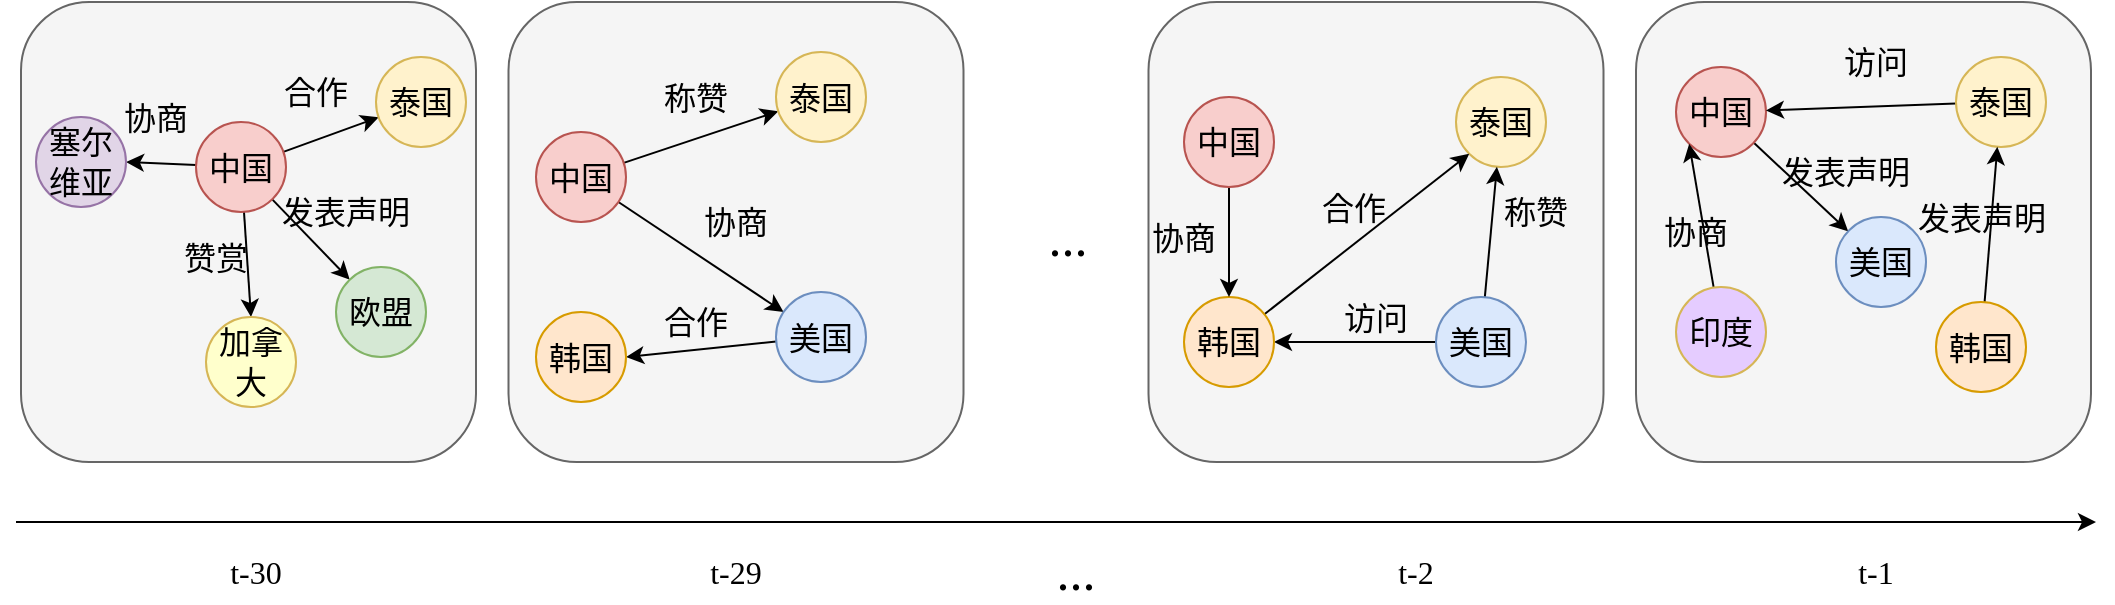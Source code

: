 <mxfile version="26.2.13" pages="5">
  <diagram id="5qwSmJ7IPLqCKikzRa4v" name="第 5 页">
    <mxGraphModel dx="2463" dy="997" grid="1" gridSize="10" guides="1" tooltips="1" connect="1" arrows="1" fold="1" page="1" pageScale="1" pageWidth="827" pageHeight="1169" math="0" shadow="0">
      <root>
        <mxCell id="0" />
        <mxCell id="1" parent="0" />
        <mxCell id="zulreABV8OBc9VzJAdBU-70" value="" style="rounded=1;whiteSpace=wrap;html=1;fontFamily=Helvetica;fontSize=11;fontColor=#333333;labelBackgroundColor=default;fillColor=#f5f5f5;strokeColor=#666666;" vertex="1" parent="1">
          <mxGeometry x="650" y="230" width="227.5" height="230" as="geometry" />
        </mxCell>
        <mxCell id="zulreABV8OBc9VzJAdBU-69" value="" style="rounded=1;whiteSpace=wrap;html=1;fontFamily=Helvetica;fontSize=11;fontColor=#333333;labelBackgroundColor=default;fillColor=#f5f5f5;strokeColor=#666666;" vertex="1" parent="1">
          <mxGeometry x="406.25" y="230" width="227.5" height="230" as="geometry" />
        </mxCell>
        <mxCell id="zulreABV8OBc9VzJAdBU-68" value="" style="rounded=1;whiteSpace=wrap;html=1;fontFamily=Helvetica;fontSize=11;fontColor=#333333;labelBackgroundColor=default;fillColor=#f5f5f5;strokeColor=#666666;" vertex="1" parent="1">
          <mxGeometry x="86.25" y="230" width="227.5" height="230" as="geometry" />
        </mxCell>
        <mxCell id="zulreABV8OBc9VzJAdBU-67" value="" style="rounded=1;whiteSpace=wrap;html=1;fontFamily=Helvetica;fontSize=11;fontColor=#333333;labelBackgroundColor=default;fillColor=#f5f5f5;strokeColor=#666666;" vertex="1" parent="1">
          <mxGeometry x="-157.5" y="230" width="227.5" height="230" as="geometry" />
        </mxCell>
        <mxCell id="zulreABV8OBc9VzJAdBU-8" style="rounded=0;orthogonalLoop=1;jettySize=auto;html=1;" edge="1" parent="1" source="zulreABV8OBc9VzJAdBU-1" target="zulreABV8OBc9VzJAdBU-3">
          <mxGeometry relative="1" as="geometry" />
        </mxCell>
        <mxCell id="zulreABV8OBc9VzJAdBU-22" style="edgeStyle=none;shape=connector;rounded=0;orthogonalLoop=1;jettySize=auto;html=1;strokeColor=default;align=center;verticalAlign=middle;fontFamily=Helvetica;fontSize=11;fontColor=default;labelBackgroundColor=default;endArrow=classic;" edge="1" parent="1" source="zulreABV8OBc9VzJAdBU-1" target="zulreABV8OBc9VzJAdBU-5">
          <mxGeometry relative="1" as="geometry" />
        </mxCell>
        <mxCell id="zulreABV8OBc9VzJAdBU-1" value="中国" style="ellipse;whiteSpace=wrap;html=1;aspect=fixed;fillColor=#f8cecc;strokeColor=#b85450;fontFamily=宋体;fontSize=16;" vertex="1" parent="1">
          <mxGeometry x="100" y="295" width="45" height="45" as="geometry" />
        </mxCell>
        <mxCell id="zulreABV8OBc9VzJAdBU-3" value="泰国" style="ellipse;whiteSpace=wrap;html=1;aspect=fixed;fillColor=#fff2cc;strokeColor=#d6b656;fontFamily=宋体;fontSize=16;" vertex="1" parent="1">
          <mxGeometry x="220" y="255" width="45" height="45" as="geometry" />
        </mxCell>
        <mxCell id="zulreABV8OBc9VzJAdBU-23" style="edgeStyle=none;shape=connector;rounded=0;orthogonalLoop=1;jettySize=auto;html=1;entryX=1;entryY=0.5;entryDx=0;entryDy=0;strokeColor=default;align=center;verticalAlign=middle;fontFamily=Helvetica;fontSize=11;fontColor=default;labelBackgroundColor=default;endArrow=classic;" edge="1" parent="1" source="zulreABV8OBc9VzJAdBU-5" target="zulreABV8OBc9VzJAdBU-6">
          <mxGeometry relative="1" as="geometry" />
        </mxCell>
        <mxCell id="zulreABV8OBc9VzJAdBU-5" value="美国" style="ellipse;whiteSpace=wrap;html=1;aspect=fixed;fillColor=#dae8fc;strokeColor=#6c8ebf;fontFamily=宋体;fontSize=16;" vertex="1" parent="1">
          <mxGeometry x="220" y="375" width="45" height="45" as="geometry" />
        </mxCell>
        <mxCell id="zulreABV8OBc9VzJAdBU-6" value="韩国" style="ellipse;whiteSpace=wrap;html=1;aspect=fixed;fillColor=#ffe6cc;strokeColor=#d79b00;fontFamily=宋体;fontSize=16;" vertex="1" parent="1">
          <mxGeometry x="100" y="385" width="45" height="45" as="geometry" />
        </mxCell>
        <mxCell id="zulreABV8OBc9VzJAdBU-7" value="泰国" style="ellipse;whiteSpace=wrap;html=1;aspect=fixed;fillColor=#fff2cc;strokeColor=#d6b656;fontFamily=宋体;fontSize=16;" vertex="1" parent="1">
          <mxGeometry x="560" y="267.5" width="45" height="45" as="geometry" />
        </mxCell>
        <mxCell id="zulreABV8OBc9VzJAdBU-25" style="edgeStyle=none;shape=connector;rounded=0;orthogonalLoop=1;jettySize=auto;html=1;strokeColor=default;align=center;verticalAlign=middle;fontFamily=Helvetica;fontSize=11;fontColor=default;labelBackgroundColor=default;endArrow=classic;" edge="1" parent="1" source="zulreABV8OBc9VzJAdBU-9" target="zulreABV8OBc9VzJAdBU-10">
          <mxGeometry relative="1" as="geometry" />
        </mxCell>
        <mxCell id="zulreABV8OBc9VzJAdBU-26" style="edgeStyle=none;shape=connector;rounded=0;orthogonalLoop=1;jettySize=auto;html=1;strokeColor=default;align=center;verticalAlign=middle;fontFamily=Helvetica;fontSize=11;fontColor=default;labelBackgroundColor=default;endArrow=classic;" edge="1" parent="1" source="zulreABV8OBc9VzJAdBU-9" target="zulreABV8OBc9VzJAdBU-7">
          <mxGeometry relative="1" as="geometry" />
        </mxCell>
        <mxCell id="zulreABV8OBc9VzJAdBU-9" value="美国" style="ellipse;whiteSpace=wrap;html=1;aspect=fixed;fillColor=#dae8fc;strokeColor=#6c8ebf;fontFamily=宋体;fontSize=16;" vertex="1" parent="1">
          <mxGeometry x="550" y="377.5" width="45" height="45" as="geometry" />
        </mxCell>
        <mxCell id="zulreABV8OBc9VzJAdBU-24" style="edgeStyle=none;shape=connector;rounded=0;orthogonalLoop=1;jettySize=auto;html=1;entryX=0;entryY=1;entryDx=0;entryDy=0;strokeColor=default;align=center;verticalAlign=middle;fontFamily=Helvetica;fontSize=11;fontColor=default;labelBackgroundColor=default;endArrow=classic;" edge="1" parent="1" source="zulreABV8OBc9VzJAdBU-10" target="zulreABV8OBc9VzJAdBU-7">
          <mxGeometry relative="1" as="geometry" />
        </mxCell>
        <mxCell id="zulreABV8OBc9VzJAdBU-10" value="韩国" style="ellipse;whiteSpace=wrap;html=1;aspect=fixed;fillColor=#ffe6cc;strokeColor=#d79b00;fontFamily=宋体;fontSize=16;" vertex="1" parent="1">
          <mxGeometry x="424" y="377.5" width="45" height="45" as="geometry" />
        </mxCell>
        <mxCell id="zulreABV8OBc9VzJAdBU-53" style="edgeStyle=none;shape=connector;rounded=0;orthogonalLoop=1;jettySize=auto;html=1;strokeColor=default;align=center;verticalAlign=middle;fontFamily=Helvetica;fontSize=11;fontColor=default;labelBackgroundColor=default;endArrow=classic;" edge="1" parent="1" source="zulreABV8OBc9VzJAdBU-11" target="zulreABV8OBc9VzJAdBU-13">
          <mxGeometry relative="1" as="geometry" />
        </mxCell>
        <mxCell id="zulreABV8OBc9VzJAdBU-11" value="中国" style="ellipse;whiteSpace=wrap;html=1;aspect=fixed;fillColor=#f8cecc;strokeColor=#b85450;fontFamily=宋体;fontSize=16;" vertex="1" parent="1">
          <mxGeometry x="670" y="262.5" width="45" height="45" as="geometry" />
        </mxCell>
        <mxCell id="zulreABV8OBc9VzJAdBU-27" style="edgeStyle=none;shape=connector;rounded=0;orthogonalLoop=1;jettySize=auto;html=1;strokeColor=default;align=center;verticalAlign=middle;fontFamily=Helvetica;fontSize=11;fontColor=default;labelBackgroundColor=default;endArrow=classic;" edge="1" parent="1" source="zulreABV8OBc9VzJAdBU-12" target="zulreABV8OBc9VzJAdBU-11">
          <mxGeometry relative="1" as="geometry" />
        </mxCell>
        <mxCell id="zulreABV8OBc9VzJAdBU-12" value="泰国" style="ellipse;whiteSpace=wrap;html=1;aspect=fixed;fillColor=#fff2cc;strokeColor=#d6b656;fontFamily=宋体;fontSize=16;" vertex="1" parent="1">
          <mxGeometry x="810" y="257.5" width="45" height="45" as="geometry" />
        </mxCell>
        <mxCell id="zulreABV8OBc9VzJAdBU-13" value="美国" style="ellipse;whiteSpace=wrap;html=1;aspect=fixed;fillColor=#dae8fc;strokeColor=#6c8ebf;fontFamily=宋体;fontSize=16;" vertex="1" parent="1">
          <mxGeometry x="750" y="337.5" width="45" height="45" as="geometry" />
        </mxCell>
        <mxCell id="zulreABV8OBc9VzJAdBU-50" style="edgeStyle=none;shape=connector;rounded=0;orthogonalLoop=1;jettySize=auto;html=1;strokeColor=default;align=center;verticalAlign=middle;fontFamily=Helvetica;fontSize=11;fontColor=default;labelBackgroundColor=default;endArrow=classic;" edge="1" parent="1" source="zulreABV8OBc9VzJAdBU-28" target="zulreABV8OBc9VzJAdBU-12">
          <mxGeometry relative="1" as="geometry" />
        </mxCell>
        <mxCell id="zulreABV8OBc9VzJAdBU-28" value="韩国" style="ellipse;whiteSpace=wrap;html=1;aspect=fixed;fillColor=#ffe6cc;strokeColor=#d79b00;fontFamily=宋体;fontSize=16;" vertex="1" parent="1">
          <mxGeometry x="800" y="380" width="45" height="45" as="geometry" />
        </mxCell>
        <mxCell id="zulreABV8OBc9VzJAdBU-29" value="&lt;font style=&quot;font-size: 16px;&quot; face=&quot;宋体&quot;&gt;称赞&lt;/font&gt;" style="text;html=1;align=center;verticalAlign=middle;whiteSpace=wrap;rounded=0;fontFamily=Helvetica;fontSize=11;fontColor=default;labelBackgroundColor=none;" vertex="1" parent="1">
          <mxGeometry x="140" y="262.5" width="80" height="30" as="geometry" />
        </mxCell>
        <mxCell id="zulreABV8OBc9VzJAdBU-30" value="&lt;font style=&quot;font-size: 16px;&quot; face=&quot;宋体&quot;&gt;协商&lt;/font&gt;" style="text;html=1;align=center;verticalAlign=middle;whiteSpace=wrap;rounded=0;fontFamily=Helvetica;fontSize=11;fontColor=default;labelBackgroundColor=none;" vertex="1" parent="1">
          <mxGeometry x="160" y="325" width="80" height="30" as="geometry" />
        </mxCell>
        <mxCell id="zulreABV8OBc9VzJAdBU-31" value="&lt;font style=&quot;font-size: 16px;&quot; face=&quot;宋体&quot;&gt;合作&lt;/font&gt;" style="text;html=1;align=center;verticalAlign=middle;whiteSpace=wrap;rounded=0;fontFamily=Helvetica;fontSize=11;fontColor=default;labelBackgroundColor=none;" vertex="1" parent="1">
          <mxGeometry x="140" y="375" width="80" height="30" as="geometry" />
        </mxCell>
        <mxCell id="zulreABV8OBc9VzJAdBU-32" style="rounded=0;orthogonalLoop=1;jettySize=auto;html=1;" edge="1" parent="1" source="zulreABV8OBc9VzJAdBU-34" target="zulreABV8OBc9VzJAdBU-35">
          <mxGeometry relative="1" as="geometry" />
        </mxCell>
        <mxCell id="zulreABV8OBc9VzJAdBU-33" style="edgeStyle=none;shape=connector;rounded=0;orthogonalLoop=1;jettySize=auto;html=1;strokeColor=default;align=center;verticalAlign=middle;fontFamily=Helvetica;fontSize=11;fontColor=default;labelBackgroundColor=default;endArrow=classic;" edge="1" parent="1" source="zulreABV8OBc9VzJAdBU-34" target="zulreABV8OBc9VzJAdBU-37">
          <mxGeometry relative="1" as="geometry" />
        </mxCell>
        <mxCell id="zulreABV8OBc9VzJAdBU-42" style="edgeStyle=none;shape=connector;rounded=0;orthogonalLoop=1;jettySize=auto;html=1;entryX=0.5;entryY=0;entryDx=0;entryDy=0;strokeColor=default;align=center;verticalAlign=middle;fontFamily=Helvetica;fontSize=11;fontColor=default;labelBackgroundColor=default;endArrow=classic;" edge="1" parent="1" source="zulreABV8OBc9VzJAdBU-34" target="zulreABV8OBc9VzJAdBU-38">
          <mxGeometry relative="1" as="geometry" />
        </mxCell>
        <mxCell id="zulreABV8OBc9VzJAdBU-66" style="edgeStyle=none;shape=connector;rounded=0;orthogonalLoop=1;jettySize=auto;html=1;entryX=1;entryY=0.5;entryDx=0;entryDy=0;strokeColor=default;align=center;verticalAlign=middle;fontFamily=Helvetica;fontSize=11;fontColor=default;labelBackgroundColor=default;endArrow=classic;" edge="1" parent="1" source="zulreABV8OBc9VzJAdBU-34" target="zulreABV8OBc9VzJAdBU-46">
          <mxGeometry relative="1" as="geometry" />
        </mxCell>
        <mxCell id="zulreABV8OBc9VzJAdBU-34" value="中国" style="ellipse;whiteSpace=wrap;html=1;aspect=fixed;fillColor=#f8cecc;strokeColor=#b85450;fontFamily=宋体;fontSize=16;" vertex="1" parent="1">
          <mxGeometry x="-70" y="290" width="45" height="45" as="geometry" />
        </mxCell>
        <mxCell id="zulreABV8OBc9VzJAdBU-35" value="泰国" style="ellipse;whiteSpace=wrap;html=1;aspect=fixed;fillColor=#fff2cc;strokeColor=#d6b656;fontFamily=宋体;fontSize=16;" vertex="1" parent="1">
          <mxGeometry x="20" y="257.5" width="45" height="45" as="geometry" />
        </mxCell>
        <mxCell id="zulreABV8OBc9VzJAdBU-37" value="欧盟" style="ellipse;whiteSpace=wrap;html=1;aspect=fixed;fillColor=#d5e8d4;strokeColor=#82b366;fontFamily=宋体;fontSize=16;" vertex="1" parent="1">
          <mxGeometry y="362.5" width="45" height="45" as="geometry" />
        </mxCell>
        <mxCell id="zulreABV8OBc9VzJAdBU-38" value="加拿大" style="ellipse;whiteSpace=wrap;html=1;aspect=fixed;fillColor=#FFFFCC;strokeColor=#d6b656;fontFamily=宋体;fontSize=16;" vertex="1" parent="1">
          <mxGeometry x="-65" y="387.5" width="45" height="45" as="geometry" />
        </mxCell>
        <mxCell id="zulreABV8OBc9VzJAdBU-39" value="&lt;font style=&quot;font-size: 16px;&quot; face=&quot;宋体&quot;&gt;合作&lt;/font&gt;" style="text;html=1;align=center;verticalAlign=middle;whiteSpace=wrap;rounded=0;fontFamily=Helvetica;fontSize=11;fontColor=default;labelBackgroundColor=none;" vertex="1" parent="1">
          <mxGeometry x="-50" y="260" width="80" height="30" as="geometry" />
        </mxCell>
        <mxCell id="zulreABV8OBc9VzJAdBU-40" value="&lt;font style=&quot;font-size: 16px;&quot; face=&quot;宋体&quot;&gt;发表声明&lt;/font&gt;" style="text;html=1;align=center;verticalAlign=middle;whiteSpace=wrap;rounded=0;fontFamily=Helvetica;fontSize=11;fontColor=default;labelBackgroundColor=none;" vertex="1" parent="1">
          <mxGeometry x="-35" y="320" width="80" height="30" as="geometry" />
        </mxCell>
        <mxCell id="zulreABV8OBc9VzJAdBU-41" value="&lt;font style=&quot;font-size: 16px;&quot; face=&quot;宋体&quot;&gt;赞赏&lt;/font&gt;" style="text;html=1;align=center;verticalAlign=middle;whiteSpace=wrap;rounded=0;fontFamily=Helvetica;fontSize=11;fontColor=default;labelBackgroundColor=none;" vertex="1" parent="1">
          <mxGeometry x="-100" y="342.5" width="80" height="30" as="geometry" />
        </mxCell>
        <mxCell id="zulreABV8OBc9VzJAdBU-43" style="edgeStyle=none;shape=connector;rounded=0;orthogonalLoop=1;jettySize=auto;html=1;exitX=0.5;exitY=1;exitDx=0;exitDy=0;strokeColor=default;align=center;verticalAlign=middle;fontFamily=Helvetica;fontSize=11;fontColor=default;labelBackgroundColor=default;endArrow=classic;" edge="1" parent="1" source="zulreABV8OBc9VzJAdBU-41" target="zulreABV8OBc9VzJAdBU-41">
          <mxGeometry relative="1" as="geometry" />
        </mxCell>
        <mxCell id="zulreABV8OBc9VzJAdBU-46" value="塞尔维亚" style="ellipse;whiteSpace=wrap;html=1;aspect=fixed;fillColor=#e1d5e7;strokeColor=#9673a6;fontFamily=宋体;fontSize=16;" vertex="1" parent="1">
          <mxGeometry x="-150" y="287.5" width="45" height="45" as="geometry" />
        </mxCell>
        <mxCell id="zulreABV8OBc9VzJAdBU-48" value="&lt;font style=&quot;font-size: 16px;&quot; face=&quot;宋体&quot;&gt;协商&lt;/font&gt;" style="text;html=1;align=center;verticalAlign=middle;whiteSpace=wrap;rounded=0;fontFamily=Helvetica;fontSize=11;fontColor=default;labelBackgroundColor=none;" vertex="1" parent="1">
          <mxGeometry x="-130" y="272.5" width="80" height="30" as="geometry" />
        </mxCell>
        <mxCell id="zulreABV8OBc9VzJAdBU-49" value="&lt;font style=&quot;font-size: 16px;&quot; face=&quot;宋体&quot;&gt;访问&lt;/font&gt;" style="text;html=1;align=center;verticalAlign=middle;whiteSpace=wrap;rounded=0;fontFamily=Helvetica;fontSize=11;fontColor=default;labelBackgroundColor=none;" vertex="1" parent="1">
          <mxGeometry x="730" y="245" width="80" height="30" as="geometry" />
        </mxCell>
        <mxCell id="zulreABV8OBc9VzJAdBU-51" value="&lt;font style=&quot;font-size: 16px;&quot; face=&quot;宋体&quot;&gt;发表声明&lt;/font&gt;" style="text;html=1;align=center;verticalAlign=middle;whiteSpace=wrap;rounded=0;fontFamily=Helvetica;fontSize=11;fontColor=default;labelBackgroundColor=none;" vertex="1" parent="1">
          <mxGeometry x="782.5" y="322.5" width="80" height="30" as="geometry" />
        </mxCell>
        <mxCell id="zulreABV8OBc9VzJAdBU-54" value="&lt;font style=&quot;font-size: 16px;&quot; face=&quot;宋体&quot;&gt;发表声明&lt;/font&gt;" style="text;html=1;align=center;verticalAlign=middle;whiteSpace=wrap;rounded=0;fontFamily=Helvetica;fontSize=11;fontColor=default;labelBackgroundColor=none;" vertex="1" parent="1">
          <mxGeometry x="715" y="300" width="80" height="30" as="geometry" />
        </mxCell>
        <mxCell id="zulreABV8OBc9VzJAdBU-56" style="edgeStyle=none;shape=connector;rounded=0;orthogonalLoop=1;jettySize=auto;html=1;entryX=0.5;entryY=0;entryDx=0;entryDy=0;strokeColor=default;align=center;verticalAlign=middle;fontFamily=Helvetica;fontSize=11;fontColor=default;labelBackgroundColor=default;endArrow=classic;" edge="1" parent="1" source="zulreABV8OBc9VzJAdBU-55" target="zulreABV8OBc9VzJAdBU-10">
          <mxGeometry relative="1" as="geometry" />
        </mxCell>
        <mxCell id="zulreABV8OBc9VzJAdBU-55" value="中国" style="ellipse;whiteSpace=wrap;html=1;aspect=fixed;fillColor=#f8cecc;strokeColor=#b85450;fontFamily=宋体;fontSize=16;" vertex="1" parent="1">
          <mxGeometry x="424" y="277.5" width="45" height="45" as="geometry" />
        </mxCell>
        <mxCell id="zulreABV8OBc9VzJAdBU-57" value="&lt;font style=&quot;font-size: 16px;&quot; face=&quot;宋体&quot;&gt;协商&lt;/font&gt;" style="text;html=1;align=center;verticalAlign=middle;whiteSpace=wrap;rounded=0;fontFamily=Helvetica;fontSize=11;fontColor=default;labelBackgroundColor=none;" vertex="1" parent="1">
          <mxGeometry x="384" y="332.5" width="80" height="30" as="geometry" />
        </mxCell>
        <mxCell id="zulreABV8OBc9VzJAdBU-58" value="&lt;font style=&quot;font-size: 16px;&quot; face=&quot;宋体&quot;&gt;访问&lt;/font&gt;" style="text;html=1;align=center;verticalAlign=middle;whiteSpace=wrap;rounded=0;fontFamily=Helvetica;fontSize=11;fontColor=default;labelBackgroundColor=none;" vertex="1" parent="1">
          <mxGeometry x="480" y="372.5" width="80" height="30" as="geometry" />
        </mxCell>
        <mxCell id="zulreABV8OBc9VzJAdBU-59" value="&lt;font style=&quot;font-size: 16px;&quot; face=&quot;宋体&quot;&gt;合作&lt;/font&gt;" style="text;html=1;align=center;verticalAlign=middle;whiteSpace=wrap;rounded=0;fontFamily=Helvetica;fontSize=11;fontColor=default;labelBackgroundColor=none;" vertex="1" parent="1">
          <mxGeometry x="469" y="317.5" width="80" height="30" as="geometry" />
        </mxCell>
        <mxCell id="zulreABV8OBc9VzJAdBU-60" value="&lt;font face=&quot;宋体&quot;&gt;&lt;span style=&quot;font-size: 16px;&quot;&gt;称赞&lt;/span&gt;&lt;/font&gt;" style="text;html=1;align=center;verticalAlign=middle;whiteSpace=wrap;rounded=0;fontFamily=Helvetica;fontSize=11;fontColor=default;labelBackgroundColor=none;" vertex="1" parent="1">
          <mxGeometry x="560" y="320" width="80" height="30" as="geometry" />
        </mxCell>
        <mxCell id="zulreABV8OBc9VzJAdBU-62" style="edgeStyle=none;shape=connector;rounded=0;orthogonalLoop=1;jettySize=auto;html=1;entryX=0;entryY=1;entryDx=0;entryDy=0;strokeColor=default;align=center;verticalAlign=middle;fontFamily=Helvetica;fontSize=11;fontColor=default;labelBackgroundColor=default;endArrow=classic;" edge="1" parent="1" source="zulreABV8OBc9VzJAdBU-61" target="zulreABV8OBc9VzJAdBU-11">
          <mxGeometry relative="1" as="geometry" />
        </mxCell>
        <mxCell id="zulreABV8OBc9VzJAdBU-61" value="印度" style="ellipse;whiteSpace=wrap;html=1;aspect=fixed;fillColor=#E5CCFF;strokeColor=#d6b656;fontFamily=宋体;fontSize=16;" vertex="1" parent="1">
          <mxGeometry x="670" y="372.5" width="45" height="45" as="geometry" />
        </mxCell>
        <mxCell id="zulreABV8OBc9VzJAdBU-63" value="&lt;font style=&quot;font-size: 16px;&quot; face=&quot;宋体&quot;&gt;协商&lt;/font&gt;" style="text;html=1;align=center;verticalAlign=middle;whiteSpace=wrap;rounded=0;fontFamily=Helvetica;fontSize=11;fontColor=default;labelBackgroundColor=none;" vertex="1" parent="1">
          <mxGeometry x="640" y="330" width="80" height="30" as="geometry" />
        </mxCell>
        <mxCell id="zulreABV8OBc9VzJAdBU-71" value="" style="endArrow=classic;html=1;rounded=0;strokeColor=default;align=center;verticalAlign=middle;fontFamily=Helvetica;fontSize=11;fontColor=default;labelBackgroundColor=default;" edge="1" parent="1">
          <mxGeometry width="50" height="50" relative="1" as="geometry">
            <mxPoint x="-160" y="490" as="sourcePoint" />
            <mxPoint x="880" y="490" as="targetPoint" />
          </mxGeometry>
        </mxCell>
        <mxCell id="zulreABV8OBc9VzJAdBU-72" value="&lt;font style=&quot;font-size: 16px;&quot; face=&quot;宋体&quot;&gt;t-30&lt;/font&gt;" style="text;html=1;align=center;verticalAlign=middle;whiteSpace=wrap;rounded=0;fontFamily=Helvetica;fontSize=11;fontColor=default;labelBackgroundColor=none;" vertex="1" parent="1">
          <mxGeometry x="-80" y="500" width="80" height="30" as="geometry" />
        </mxCell>
        <mxCell id="zulreABV8OBc9VzJAdBU-74" value="&lt;font face=&quot;宋体&quot; style=&quot;font-size: 16px;&quot;&gt;t-29&lt;/font&gt;" style="text;html=1;align=center;verticalAlign=middle;whiteSpace=wrap;rounded=0;fontFamily=Helvetica;fontSize=11;fontColor=default;labelBackgroundColor=default;" vertex="1" parent="1">
          <mxGeometry x="160" y="500" width="80" height="30" as="geometry" />
        </mxCell>
        <mxCell id="zulreABV8OBc9VzJAdBU-75" value="&lt;font style=&quot;font-size: 26px;&quot;&gt;&lt;span&gt;...&lt;/span&gt;&lt;/font&gt;" style="text;html=1;align=center;verticalAlign=middle;whiteSpace=wrap;rounded=0;fontFamily=Times New Roman;fontSize=16;fontColor=default;labelBackgroundColor=none;" vertex="1" parent="1">
          <mxGeometry x="326.25" y="332.5" width="80" height="30" as="geometry" />
        </mxCell>
        <mxCell id="zulreABV8OBc9VzJAdBU-76" value="&lt;font style=&quot;font-size: 16px;&quot; face=&quot;宋体&quot;&gt;t-2&lt;/font&gt;" style="text;html=1;align=center;verticalAlign=middle;whiteSpace=wrap;rounded=0;fontFamily=Helvetica;fontSize=11;fontColor=default;labelBackgroundColor=none;" vertex="1" parent="1">
          <mxGeometry x="500" y="500" width="80" height="30" as="geometry" />
        </mxCell>
        <mxCell id="zulreABV8OBc9VzJAdBU-78" value="&lt;font style=&quot;font-size: 16px;&quot; face=&quot;宋体&quot;&gt;t-1&lt;/font&gt;" style="text;html=1;align=center;verticalAlign=middle;whiteSpace=wrap;rounded=0;fontFamily=Helvetica;fontSize=11;fontColor=default;labelBackgroundColor=none;" vertex="1" parent="1">
          <mxGeometry x="730" y="500" width="80" height="30" as="geometry" />
        </mxCell>
        <mxCell id="zulreABV8OBc9VzJAdBU-80" value="&lt;font style=&quot;font-size: 26px;&quot;&gt;&lt;span&gt;...&lt;/span&gt;&lt;/font&gt;" style="text;html=1;align=center;verticalAlign=middle;whiteSpace=wrap;rounded=0;fontFamily=Times New Roman;fontSize=16;fontColor=default;labelBackgroundColor=none;" vertex="1" parent="1">
          <mxGeometry x="330" y="500" width="80" height="30" as="geometry" />
        </mxCell>
      </root>
    </mxGraphModel>
  </diagram>
  <diagram name="第 1 页" id="13Me3H4euSmog2mDdZ27">
    <mxGraphModel dx="1840" dy="1797" grid="1" gridSize="10" guides="1" tooltips="1" connect="1" arrows="0" fold="1" page="1" pageScale="1" pageWidth="827" pageHeight="1169" math="0" shadow="0">
      <root>
        <mxCell id="0" />
        <mxCell id="1" parent="0" />
        <mxCell id="9p_O4pKi8Kh295ij6-kN-2" style="rounded=0;orthogonalLoop=1;jettySize=auto;html=1;fontSize=16;startSize=8;endSize=8;dashed=1;endArrow=openThin;endFill=0;strokeWidth=2;fontFamily=宋体;" edge="1" parent="1" source="9p_O4pKi8Kh295ij6-kN-6" target="9p_O4pKi8Kh295ij6-kN-14">
          <mxGeometry relative="1" as="geometry" />
        </mxCell>
        <mxCell id="9p_O4pKi8Kh295ij6-kN-3" style="edgeStyle=orthogonalEdgeStyle;rounded=0;orthogonalLoop=1;jettySize=auto;html=1;fontSize=16;startSize=8;endSize=8;exitX=0.458;exitY=-0.012;exitDx=0;exitDy=0;endArrow=openThin;endFill=0;strokeColor=#000000;strokeWidth=2;fontFamily=宋体;exitPerimeter=0;" edge="1" parent="1" source="9p_O4pKi8Kh295ij6-kN-6" target="9p_O4pKi8Kh295ij6-kN-8">
          <mxGeometry relative="1" as="geometry">
            <mxPoint x="61.5" y="-324" as="sourcePoint" />
            <mxPoint x="165" y="-358.5" as="targetPoint" />
            <Array as="points">
              <mxPoint x="51" y="-324" />
              <mxPoint x="50" y="-324" />
              <mxPoint x="50" y="-353" />
            </Array>
          </mxGeometry>
        </mxCell>
        <mxCell id="9p_O4pKi8Kh295ij6-kN-5" style="edgeStyle=orthogonalEdgeStyle;rounded=0;orthogonalLoop=1;jettySize=auto;html=1;entryX=0;entryY=0.5;entryDx=0;entryDy=0;fontSize=16;startSize=8;endSize=8;endArrow=openThin;endFill=0;strokeColor=#000000;strokeWidth=2;fontFamily=宋体;exitX=0.456;exitY=0.973;exitDx=0;exitDy=0;exitPerimeter=0;" edge="1" parent="1" source="9p_O4pKi8Kh295ij6-kN-6" target="9p_O4pKi8Kh295ij6-kN-13">
          <mxGeometry relative="1" as="geometry">
            <Array as="points">
              <mxPoint x="51" y="-270" />
              <mxPoint x="50" y="-270" />
              <mxPoint x="50" y="-237" />
            </Array>
          </mxGeometry>
        </mxCell>
        <mxCell id="9p_O4pKi8Kh295ij6-kN-6" value="&lt;font&gt;美国&lt;/font&gt;" style="ellipse;whiteSpace=wrap;html=1;aspect=fixed;fillColor=#dae8fc;strokeColor=#6c8ebf;fontFamily=宋体;fontSize=16;" vertex="1" parent="1">
          <mxGeometry x="30" y="-322" width="45" height="45" as="geometry" />
        </mxCell>
        <mxCell id="9p_O4pKi8Kh295ij6-kN-7" style="edgeStyle=orthogonalEdgeStyle;rounded=0;orthogonalLoop=1;jettySize=auto;html=1;entryX=0.5;entryY=0;entryDx=0;entryDy=0;fontSize=16;startSize=8;endSize=8;endArrow=openThin;endFill=0;strokeColor=#000000;strokeWidth=2;fontFamily=宋体;" edge="1" parent="1" source="9p_O4pKi8Kh295ij6-kN-8" target="9p_O4pKi8Kh295ij6-kN-9">
          <mxGeometry relative="1" as="geometry">
            <mxPoint x="240" y="-360" as="sourcePoint" />
          </mxGeometry>
        </mxCell>
        <mxCell id="9p_O4pKi8Kh295ij6-kN-8" value="&lt;span style=&quot;color: rgb(51, 51, 51); text-align: start;&quot;&gt;&lt;font&gt;特朗普&lt;/font&gt;&lt;/span&gt;" style="ellipse;whiteSpace=wrap;html=1;aspect=fixed;fillColor=#f5f5f5;strokeColor=#666666;fontFamily=宋体;fontSize=16;fontColor=#333333;" vertex="1" parent="1">
          <mxGeometry x="185" y="-376" width="45" height="45" as="geometry" />
        </mxCell>
        <mxCell id="9p_O4pKi8Kh295ij6-kN-9" value="&lt;span style=&quot;color: rgb(51, 51, 51); text-align: start;&quot;&gt;&lt;font&gt;拜登&lt;/font&gt;&lt;/span&gt;" style="ellipse;whiteSpace=wrap;html=1;aspect=fixed;fillColor=#f8cecc;strokeColor=#b85450;fontFamily=宋体;fontSize=16;" vertex="1" parent="1">
          <mxGeometry x="340" y="-322" width="45" height="45" as="geometry" />
        </mxCell>
        <mxCell id="9p_O4pKi8Kh295ij6-kN-10" style="edgeStyle=orthogonalEdgeStyle;rounded=0;orthogonalLoop=1;jettySize=auto;html=1;fontSize=16;startSize=8;endSize=8;endArrow=openThin;endFill=0;strokeColor=#000000;strokeWidth=2;fontFamily=宋体;entryX=0.5;entryY=1;entryDx=0;entryDy=0;" edge="1" parent="1" source="9p_O4pKi8Kh295ij6-kN-11" target="9p_O4pKi8Kh295ij6-kN-9">
          <mxGeometry relative="1" as="geometry">
            <mxPoint x="335.733" y="-283.867" as="targetPoint" />
          </mxGeometry>
        </mxCell>
        <mxCell id="9p_O4pKi8Kh295ij6-kN-11" value="&lt;span style=&quot;color: rgb(51, 51, 51); text-align: start;&quot;&gt;&lt;font&gt;特鲁多&lt;/font&gt;&lt;/span&gt;" style="ellipse;whiteSpace=wrap;html=1;aspect=fixed;fontFamily=宋体;fontSize=16;fillColor=#f5f5f5;fontColor=#333333;strokeColor=#666666;" vertex="1" parent="1">
          <mxGeometry x="230" y="-260" width="45" height="45" as="geometry" />
        </mxCell>
        <mxCell id="9p_O4pKi8Kh295ij6-kN-12" style="edgeStyle=none;curved=1;rounded=0;orthogonalLoop=1;jettySize=auto;html=1;fontSize=16;startSize=8;endSize=8;endArrow=openThin;endFill=0;strokeColor=#000000;strokeWidth=2;fontFamily=宋体;" edge="1" parent="1" source="9p_O4pKi8Kh295ij6-kN-13" target="9p_O4pKi8Kh295ij6-kN-11">
          <mxGeometry relative="1" as="geometry" />
        </mxCell>
        <mxCell id="9p_O4pKi8Kh295ij6-kN-13" value="&lt;font&gt;加拿大&lt;/font&gt;" style="ellipse;whiteSpace=wrap;html=1;aspect=fixed;fillColor=#f5f5f5;strokeColor=#666666;fontColor=#333333;fontFamily=宋体;fontSize=16;" vertex="1" parent="1">
          <mxGeometry x="102" y="-260" width="45" height="45" as="geometry" />
        </mxCell>
        <mxCell id="9p_O4pKi8Kh295ij6-kN-14" value="？" style="ellipse;whiteSpace=wrap;html=1;aspect=fixed;fillColor=#f5f5f5;fontColor=#333333;strokeColor=#666666;fontFamily=Times New Roman;fontSize=16;" vertex="1" parent="1">
          <mxGeometry x="-90" y="-324" width="45" height="45" as="geometry" />
        </mxCell>
        <mxCell id="9p_O4pKi8Kh295ij6-kN-15" value="&lt;font&gt;总统,2016&lt;/font&gt;" style="text;html=1;align=center;verticalAlign=middle;whiteSpace=wrap;rounded=0;fontSize=16;fontFamily=宋体;" vertex="1" parent="1">
          <mxGeometry x="86" y="-380" width="77" height="30" as="geometry" />
        </mxCell>
        <mxCell id="9p_O4pKi8Kh295ij6-kN-16" value="&lt;font&gt;继任,2021&lt;/font&gt;" style="text;html=1;align=center;verticalAlign=middle;whiteSpace=wrap;rounded=0;fontSize=16;fontFamily=宋体;" vertex="1" parent="1">
          <mxGeometry x="260" y="-380" width="80" height="30" as="geometry" />
        </mxCell>
        <mxCell id="9p_O4pKi8Kh295ij6-kN-17" value="&lt;font&gt;出生,1942&lt;/font&gt;" style="text;html=1;align=center;verticalAlign=middle;whiteSpace=wrap;rounded=0;fontSize=16;fontFamily=宋体;" vertex="1" parent="1">
          <mxGeometry x="147" y="-324" width="114" height="30" as="geometry" />
        </mxCell>
        <mxCell id="9p_O4pKi8Kh295ij6-kN-18" value="&lt;div&gt;&lt;font&gt;&lt;span style=&quot;white-space: pre;&quot;&gt;建立外交关系&lt;/span&gt;,&lt;/font&gt;&lt;/div&gt;&lt;div&gt;&lt;font&gt;1927&lt;/font&gt;&lt;/div&gt;" style="text;html=1;align=center;verticalAlign=middle;whiteSpace=wrap;rounded=0;fontSize=16;fontFamily=宋体;" vertex="1" parent="1">
          <mxGeometry x="15" y="-270" width="60" height="30" as="geometry" />
        </mxCell>
        <mxCell id="9p_O4pKi8Kh295ij6-kN-19" value="&lt;font&gt;首相,2015&lt;/font&gt;" style="text;html=1;align=center;verticalAlign=middle;whiteSpace=wrap;rounded=0;fontSize=16;fontFamily=宋体;" vertex="1" parent="1">
          <mxGeometry x="132" y="-260" width="104" height="30" as="geometry" />
        </mxCell>
        <mxCell id="9p_O4pKi8Kh295ij6-kN-20" value="&lt;font&gt;访问,2021&lt;/font&gt;" style="text;html=1;align=center;verticalAlign=middle;whiteSpace=wrap;rounded=0;fontSize=16;fontFamily=宋体;" vertex="1" parent="1">
          <mxGeometry x="275" y="-260" width="80" height="30" as="geometry" />
        </mxCell>
        <mxCell id="9p_O4pKi8Kh295ij6-kN-21" value="&lt;font&gt;总统,2023&lt;/font&gt;" style="text;html=1;align=center;verticalAlign=middle;whiteSpace=wrap;rounded=0;fontSize=16;fontFamily=宋体;" vertex="1" parent="1">
          <mxGeometry x="-45" y="-331" width="80" height="30" as="geometry" />
        </mxCell>
        <mxCell id="9p_O4pKi8Kh295ij6-kN-24" style="edgeStyle=none;curved=1;rounded=0;orthogonalLoop=1;jettySize=auto;html=1;fontSize=16;startSize=8;endSize=8;endArrow=openThin;endFill=0;strokeColor=#000000;strokeWidth=2;fontFamily=宋体;exitX=0;exitY=0.5;exitDx=0;exitDy=0;" edge="1" parent="1" source="9p_O4pKi8Kh295ij6-kN-9" target="9p_O4pKi8Kh295ij6-kN-6">
          <mxGeometry relative="1" as="geometry">
            <mxPoint x="210" y="-270" as="sourcePoint" />
            <mxPoint x="475" y="-270" as="targetPoint" />
          </mxGeometry>
        </mxCell>
        <mxCell id="9p_O4pKi8Kh295ij6-kN-26" style="rounded=0;orthogonalLoop=1;jettySize=auto;html=1;fontSize=16;startSize=8;endSize=8;dashed=1;endArrow=openThin;endFill=0;strokeWidth=2;fontFamily=宋体;" edge="1" parent="1" source="9p_O4pKi8Kh295ij6-kN-29" target="9p_O4pKi8Kh295ij6-kN-37">
          <mxGeometry relative="1" as="geometry" />
        </mxCell>
        <mxCell id="9p_O4pKi8Kh295ij6-kN-27" style="edgeStyle=orthogonalEdgeStyle;rounded=0;orthogonalLoop=1;jettySize=auto;html=1;fontSize=16;startSize=8;endSize=8;exitX=0.458;exitY=-0.012;exitDx=0;exitDy=0;endArrow=openThin;endFill=0;strokeColor=#000000;strokeWidth=2;fontFamily=宋体;exitPerimeter=0;" edge="1" parent="1" source="9p_O4pKi8Kh295ij6-kN-29" target="9p_O4pKi8Kh295ij6-kN-31">
          <mxGeometry relative="1" as="geometry">
            <mxPoint x="61.5" y="-124" as="sourcePoint" />
            <mxPoint x="165" y="-158.5" as="targetPoint" />
            <Array as="points">
              <mxPoint x="51" y="-124" />
              <mxPoint x="50" y="-124" />
              <mxPoint x="50" y="-153" />
            </Array>
          </mxGeometry>
        </mxCell>
        <mxCell id="9p_O4pKi8Kh295ij6-kN-28" style="edgeStyle=orthogonalEdgeStyle;rounded=0;orthogonalLoop=1;jettySize=auto;html=1;entryX=0;entryY=0.5;entryDx=0;entryDy=0;fontSize=16;startSize=8;endSize=8;endArrow=openThin;endFill=0;strokeColor=#000000;strokeWidth=2;fontFamily=宋体;exitX=0.456;exitY=0.973;exitDx=0;exitDy=0;exitPerimeter=0;" edge="1" parent="1" source="9p_O4pKi8Kh295ij6-kN-29" target="9p_O4pKi8Kh295ij6-kN-36">
          <mxGeometry relative="1" as="geometry">
            <Array as="points">
              <mxPoint x="51" y="-70" />
              <mxPoint x="50" y="-70" />
              <mxPoint x="50" y="-37" />
            </Array>
          </mxGeometry>
        </mxCell>
        <mxCell id="9p_O4pKi8Kh295ij6-kN-29" value="&lt;font&gt;法国&lt;/font&gt;" style="ellipse;whiteSpace=wrap;html=1;aspect=fixed;fillColor=#ffe6cc;strokeColor=#d79b00;fontFamily=宋体;fontSize=16;" vertex="1" parent="1">
          <mxGeometry x="30" y="-122" width="45" height="45" as="geometry" />
        </mxCell>
        <mxCell id="9p_O4pKi8Kh295ij6-kN-30" style="edgeStyle=orthogonalEdgeStyle;rounded=0;orthogonalLoop=1;jettySize=auto;html=1;entryX=0.5;entryY=0;entryDx=0;entryDy=0;fontSize=16;startSize=8;endSize=8;endArrow=openThin;endFill=0;strokeColor=#000000;strokeWidth=2;fontFamily=宋体;" edge="1" parent="1" source="9p_O4pKi8Kh295ij6-kN-31" target="9p_O4pKi8Kh295ij6-kN-32">
          <mxGeometry relative="1" as="geometry">
            <mxPoint x="240" y="-160" as="sourcePoint" />
          </mxGeometry>
        </mxCell>
        <mxCell id="9p_O4pKi8Kh295ij6-kN-31" value="&lt;span style=&quot;color: rgb(51, 51, 51); text-align: start;&quot;&gt;&lt;font&gt;奥朗德&lt;/font&gt;&lt;/span&gt;" style="ellipse;whiteSpace=wrap;html=1;aspect=fixed;fillColor=#f5f5f5;strokeColor=#666666;fontFamily=宋体;fontSize=16;fontColor=#333333;" vertex="1" parent="1">
          <mxGeometry x="185" y="-176" width="45" height="45" as="geometry" />
        </mxCell>
        <mxCell id="9p_O4pKi8Kh295ij6-kN-32" value="&lt;span style=&quot;color: rgb(51, 51, 51); text-align: start;&quot;&gt;&lt;font&gt;马克龙&lt;/font&gt;&lt;/span&gt;" style="ellipse;whiteSpace=wrap;html=1;aspect=fixed;fillColor=#e1d5e7;strokeColor=#9673a6;fontFamily=宋体;fontSize=16;" vertex="1" parent="1">
          <mxGeometry x="340" y="-122" width="45" height="45" as="geometry" />
        </mxCell>
        <mxCell id="9p_O4pKi8Kh295ij6-kN-33" style="edgeStyle=orthogonalEdgeStyle;rounded=0;orthogonalLoop=1;jettySize=auto;html=1;fontSize=16;startSize=8;endSize=8;endArrow=openThin;endFill=0;strokeColor=#000000;strokeWidth=2;fontFamily=宋体;entryX=0.5;entryY=1;entryDx=0;entryDy=0;" edge="1" parent="1" source="9p_O4pKi8Kh295ij6-kN-34" target="9p_O4pKi8Kh295ij6-kN-32">
          <mxGeometry relative="1" as="geometry">
            <mxPoint x="335.733" y="-83.867" as="targetPoint" />
          </mxGeometry>
        </mxCell>
        <mxCell id="9p_O4pKi8Kh295ij6-kN-34" value="&lt;span style=&quot;color: rgb(51, 51, 51); text-align: start;&quot;&gt;&lt;font&gt;阿尔巴尼斯&lt;/font&gt;&lt;/span&gt;" style="ellipse;whiteSpace=wrap;html=1;aspect=fixed;fillColor=#f5f5f5;strokeColor=#666666;fontFamily=宋体;fontSize=16;fontColor=#333333;" vertex="1" parent="1">
          <mxGeometry x="230" y="-60" width="45" height="45" as="geometry" />
        </mxCell>
        <mxCell id="9p_O4pKi8Kh295ij6-kN-35" style="edgeStyle=none;curved=1;rounded=0;orthogonalLoop=1;jettySize=auto;html=1;fontSize=16;startSize=8;endSize=8;endArrow=openThin;endFill=0;strokeColor=#000000;strokeWidth=2;fontFamily=宋体;" edge="1" parent="1" source="9p_O4pKi8Kh295ij6-kN-36" target="9p_O4pKi8Kh295ij6-kN-34">
          <mxGeometry relative="1" as="geometry" />
        </mxCell>
        <mxCell id="9p_O4pKi8Kh295ij6-kN-36" value="&lt;font&gt;澳大利亚&lt;/font&gt;" style="ellipse;whiteSpace=wrap;html=1;aspect=fixed;fillColor=#f5f5f5;strokeColor=#666666;fontColor=#333333;fontFamily=宋体;fontSize=16;" vertex="1" parent="1">
          <mxGeometry x="102" y="-60" width="45" height="45" as="geometry" />
        </mxCell>
        <mxCell id="9p_O4pKi8Kh295ij6-kN-37" value="？" style="ellipse;whiteSpace=wrap;html=1;aspect=fixed;fillColor=#f5f5f5;fontColor=#333333;strokeColor=#666666;fontFamily=Times New Roman;fontSize=16;" vertex="1" parent="1">
          <mxGeometry x="-90" y="-124" width="45" height="45" as="geometry" />
        </mxCell>
        <mxCell id="9p_O4pKi8Kh295ij6-kN-38" value="&lt;font&gt;总统,2012&lt;/font&gt;" style="text;html=1;align=center;verticalAlign=middle;whiteSpace=wrap;rounded=0;fontSize=16;fontFamily=宋体;" vertex="1" parent="1">
          <mxGeometry x="86" y="-180" width="77" height="30" as="geometry" />
        </mxCell>
        <mxCell id="9p_O4pKi8Kh295ij6-kN-39" value="&lt;font&gt;继任,2017&lt;/font&gt;" style="text;html=1;align=center;verticalAlign=middle;whiteSpace=wrap;rounded=0;fontSize=16;fontFamily=宋体;" vertex="1" parent="1">
          <mxGeometry x="260" y="-180" width="80" height="30" as="geometry" />
        </mxCell>
        <mxCell id="9p_O4pKi8Kh295ij6-kN-40" value="&lt;font&gt;出生,1977&lt;/font&gt;" style="text;html=1;align=center;verticalAlign=middle;whiteSpace=wrap;rounded=0;fontSize=16;fontFamily=宋体;" vertex="1" parent="1">
          <mxGeometry x="147" y="-124" width="114" height="30" as="geometry" />
        </mxCell>
        <mxCell id="9p_O4pKi8Kh295ij6-kN-41" value="&lt;div&gt;&lt;font&gt;&lt;span style=&quot;white-space: pre;&quot;&gt;建立外交关系&lt;/span&gt;,&lt;/font&gt;&lt;/div&gt;&lt;div&gt;&lt;font&gt;1842&lt;/font&gt;&lt;/div&gt;" style="text;html=1;align=center;verticalAlign=middle;whiteSpace=wrap;rounded=0;fontSize=16;fontFamily=宋体;" vertex="1" parent="1">
          <mxGeometry x="15" y="-70" width="60" height="30" as="geometry" />
        </mxCell>
        <mxCell id="9p_O4pKi8Kh295ij6-kN-42" value="&lt;font&gt;首相,2022&lt;/font&gt;" style="text;html=1;align=center;verticalAlign=middle;whiteSpace=wrap;rounded=0;fontSize=16;fontFamily=宋体;" vertex="1" parent="1">
          <mxGeometry x="132" y="-60" width="104" height="30" as="geometry" />
        </mxCell>
        <mxCell id="9p_O4pKi8Kh295ij6-kN-43" value="&lt;font&gt;访问,2022&lt;/font&gt;" style="text;html=1;align=center;verticalAlign=middle;whiteSpace=wrap;rounded=0;fontSize=16;fontFamily=宋体;" vertex="1" parent="1">
          <mxGeometry x="275" y="-60" width="80" height="30" as="geometry" />
        </mxCell>
        <mxCell id="9p_O4pKi8Kh295ij6-kN-44" value="&lt;font&gt;总统,2023&lt;/font&gt;" style="text;html=1;align=center;verticalAlign=middle;whiteSpace=wrap;rounded=0;fontSize=16;fontFamily=宋体;" vertex="1" parent="1">
          <mxGeometry x="-45" y="-131" width="80" height="30" as="geometry" />
        </mxCell>
        <mxCell id="9p_O4pKi8Kh295ij6-kN-45" style="edgeStyle=none;curved=1;rounded=0;orthogonalLoop=1;jettySize=auto;html=1;fontSize=16;startSize=8;endSize=8;endArrow=openThin;endFill=0;strokeColor=#000000;strokeWidth=2;fontFamily=宋体;exitX=0;exitY=0.5;exitDx=0;exitDy=0;" edge="1" parent="1" source="9p_O4pKi8Kh295ij6-kN-32" target="9p_O4pKi8Kh295ij6-kN-29">
          <mxGeometry relative="1" as="geometry">
            <mxPoint x="210" y="-70" as="sourcePoint" />
            <mxPoint x="475" y="-70" as="targetPoint" />
          </mxGeometry>
        </mxCell>
        <mxCell id="9p_O4pKi8Kh295ij6-kN-49" value="" style="endArrow=none;dashed=1;html=1;rounded=0;" edge="1" parent="1">
          <mxGeometry width="50" height="50" relative="1" as="geometry">
            <mxPoint x="-100" y="-200" as="sourcePoint" />
            <mxPoint x="400" y="-200" as="targetPoint" />
          </mxGeometry>
        </mxCell>
        <mxCell id="9p_O4pKi8Kh295ij6-kN-50" value="&lt;font style=&quot;font-size: 16px;&quot;&gt;(a)&lt;/font&gt;" style="text;html=1;align=center;verticalAlign=middle;whiteSpace=wrap;rounded=0;fontFamily=Helvetica;fontSize=11;fontColor=default;labelBackgroundColor=none;" vertex="1" parent="1">
          <mxGeometry x="-105" y="-380" width="60" height="30" as="geometry" />
        </mxCell>
        <mxCell id="9p_O4pKi8Kh295ij6-kN-51" value="&lt;font style=&quot;font-size: 16px;&quot;&gt;(b)&lt;/font&gt;" style="text;html=1;align=center;verticalAlign=middle;whiteSpace=wrap;rounded=0;fontFamily=Helvetica;fontSize=11;fontColor=default;labelBackgroundColor=none;" vertex="1" parent="1">
          <mxGeometry x="-105" y="-176" width="60" height="30" as="geometry" />
        </mxCell>
      </root>
    </mxGraphModel>
  </diagram>
  <diagram id="w2TaSj5tr2LV4lLXSUKV" name="第 2 页">
    <mxGraphModel dx="2042" dy="753" grid="1" gridSize="10" guides="1" tooltips="1" connect="1" arrows="1" fold="1" page="1" pageScale="1" pageWidth="827" pageHeight="1169" math="0" shadow="0">
      <root>
        <mxCell id="0" />
        <mxCell id="1" parent="0" />
        <mxCell id="l4D1MqzRwiXBN9RrvSw5-1" value="" style="ellipse;whiteSpace=wrap;html=1;rotation=45;dashed=1;fontFamily=Times New Roman;fontSize=16;" vertex="1" parent="1">
          <mxGeometry x="888.751" y="114.751" width="120" height="80" as="geometry" />
        </mxCell>
        <mxCell id="l4D1MqzRwiXBN9RrvSw5-2" value="" style="shape=parallelogram;perimeter=parallelogramPerimeter;whiteSpace=wrap;html=1;fixedSize=1;dashed=1;rotation=-15;size=32.2;fontFamily=Times New Roman;fontSize=16;" vertex="1" parent="1">
          <mxGeometry x="43.3" y="128.3" width="157" height="74" as="geometry" />
        </mxCell>
        <mxCell id="l4D1MqzRwiXBN9RrvSw5-3" value="" style="endArrow=openThin;html=1;rounded=0;fontSize=16;startSize=8;endSize=8;curved=1;endFill=0;fontFamily=Times New Roman;" edge="1" parent="1">
          <mxGeometry width="50" height="50" relative="1" as="geometry">
            <mxPoint x="-159" y="219" as="sourcePoint" />
            <mxPoint x="-8" y="219" as="targetPoint" />
          </mxGeometry>
        </mxCell>
        <mxCell id="l4D1MqzRwiXBN9RrvSw5-4" value="" style="endArrow=openThin;html=1;rounded=0;fontSize=16;startSize=8;endSize=8;curved=1;endFill=0;fontFamily=Times New Roman;" edge="1" parent="1">
          <mxGeometry width="50" height="50" relative="1" as="geometry">
            <mxPoint x="-141" y="247" as="sourcePoint" />
            <mxPoint x="-141" y="99" as="targetPoint" />
          </mxGeometry>
        </mxCell>
        <mxCell id="l4D1MqzRwiXBN9RrvSw5-5" value="" style="endArrow=openThin;html=1;rounded=0;fontSize=16;startSize=8;endSize=8;curved=1;endFill=0;fontFamily=Times New Roman;" edge="1" parent="1">
          <mxGeometry width="50" height="50" relative="1" as="geometry">
            <mxPoint x="-141" y="219" as="sourcePoint" />
            <mxPoint x="-110" y="146" as="targetPoint" />
          </mxGeometry>
        </mxCell>
        <mxCell id="l4D1MqzRwiXBN9RrvSw5-6" value="" style="endArrow=openThin;html=1;rounded=0;fontSize=16;startSize=8;endSize=8;curved=1;endFill=0;fontFamily=Times New Roman;" edge="1" parent="1">
          <mxGeometry width="50" height="50" relative="1" as="geometry">
            <mxPoint x="-141" y="219" as="sourcePoint" />
            <mxPoint x="-12" y="160" as="targetPoint" />
          </mxGeometry>
        </mxCell>
        <mxCell id="l4D1MqzRwiXBN9RrvSw5-7" value="" style="endArrow=openThin;html=1;rounded=0;fontSize=16;startSize=8;endSize=8;curved=1;endFill=0;fontFamily=Times New Roman;" edge="1" parent="1">
          <mxGeometry width="50" height="50" relative="1" as="geometry">
            <mxPoint x="-110" y="146" as="sourcePoint" />
            <mxPoint x="-62" y="146" as="targetPoint" />
          </mxGeometry>
        </mxCell>
        <mxCell id="l4D1MqzRwiXBN9RrvSw5-8" value="" style="endArrow=openThin;html=1;rounded=0;fontSize=16;startSize=8;endSize=8;curved=1;endFill=0;startArrow=openThin;startFill=0;strokeWidth=2;fontFamily=Times New Roman;" edge="1" parent="1">
          <mxGeometry width="50" height="50" relative="1" as="geometry">
            <mxPoint x="-64" y="147" as="sourcePoint" />
            <mxPoint x="-12" y="160" as="targetPoint" />
          </mxGeometry>
        </mxCell>
        <mxCell id="l4D1MqzRwiXBN9RrvSw5-9" value="s" style="text;html=1;align=center;verticalAlign=middle;whiteSpace=wrap;rounded=0;fontFamily=Times New Roman;fontSize=16;fontColor=default;labelBackgroundColor=default;" vertex="1" parent="1">
          <mxGeometry x="-142" y="161" width="60" height="30" as="geometry" />
        </mxCell>
        <mxCell id="l4D1MqzRwiXBN9RrvSw5-10" value="o" style="text;html=1;align=center;verticalAlign=middle;whiteSpace=wrap;rounded=0;fontFamily=Times New Roman;fontSize=16;fontColor=default;labelBackgroundColor=default;" vertex="1" parent="1">
          <mxGeometry x="-85" y="177" width="60" height="30" as="geometry" />
        </mxCell>
        <mxCell id="l4D1MqzRwiXBN9RrvSw5-11" value="r" style="text;html=1;align=center;verticalAlign=middle;whiteSpace=wrap;rounded=0;fontFamily=Times New Roman;fontSize=16;fontColor=default;labelBackgroundColor=default;" vertex="1" parent="1">
          <mxGeometry x="-121" y="117" width="60" height="30" as="geometry" />
        </mxCell>
        <mxCell id="l4D1MqzRwiXBN9RrvSw5-12" value="|&lt;b&gt;s&lt;/b&gt;+&lt;b&gt;r&lt;/b&gt;-&lt;b&gt;o&lt;/b&gt;|" style="text;html=1;align=center;verticalAlign=middle;whiteSpace=wrap;rounded=0;fontFamily=Times New Roman;fontSize=16;fontColor=default;labelBackgroundColor=default;" vertex="1" parent="1">
          <mxGeometry x="-59" y="124" width="60" height="30" as="geometry" />
        </mxCell>
        <mxCell id="l4D1MqzRwiXBN9RrvSw5-13" value="" style="endArrow=openThin;html=1;rounded=0;fontSize=16;startSize=8;endSize=8;curved=1;endFill=0;fontFamily=Times New Roman;" edge="1" parent="1">
          <mxGeometry width="50" height="50" relative="1" as="geometry">
            <mxPoint x="38" y="219" as="sourcePoint" />
            <mxPoint x="189" y="219" as="targetPoint" />
          </mxGeometry>
        </mxCell>
        <mxCell id="l4D1MqzRwiXBN9RrvSw5-14" value="" style="endArrow=openThin;html=1;rounded=0;fontSize=16;startSize=8;endSize=8;curved=1;endFill=0;fontFamily=Times New Roman;" edge="1" parent="1">
          <mxGeometry width="50" height="50" relative="1" as="geometry">
            <mxPoint x="56" y="247" as="sourcePoint" />
            <mxPoint x="56" y="99" as="targetPoint" />
          </mxGeometry>
        </mxCell>
        <mxCell id="l4D1MqzRwiXBN9RrvSw5-15" value="" style="endArrow=openThin;html=1;rounded=0;fontSize=16;startSize=8;endSize=8;curved=1;endFill=0;fontFamily=Times New Roman;" edge="1" parent="1">
          <mxGeometry width="50" height="50" relative="1" as="geometry">
            <mxPoint x="56" y="219" as="sourcePoint" />
            <mxPoint x="87" y="146" as="targetPoint" />
          </mxGeometry>
        </mxCell>
        <mxCell id="l4D1MqzRwiXBN9RrvSw5-16" value="" style="endArrow=openThin;html=1;rounded=0;fontSize=16;startSize=8;endSize=8;curved=1;endFill=0;fontFamily=Times New Roman;" edge="1" parent="1">
          <mxGeometry width="50" height="50" relative="1" as="geometry">
            <mxPoint x="56" y="219" as="sourcePoint" />
            <mxPoint x="144" y="130" as="targetPoint" />
          </mxGeometry>
        </mxCell>
        <mxCell id="l4D1MqzRwiXBN9RrvSw5-17" value="" style="endArrow=none;dashed=1;html=1;rounded=0;fontSize=16;startSize=8;endSize=8;curved=1;fontFamily=Times New Roman;" edge="1" parent="1">
          <mxGeometry width="50" height="50" relative="1" as="geometry">
            <mxPoint x="108" y="177" as="sourcePoint" />
            <mxPoint x="85" y="147" as="targetPoint" />
            <Array as="points" />
          </mxGeometry>
        </mxCell>
        <mxCell id="l4D1MqzRwiXBN9RrvSw5-18" value="" style="endArrow=none;dashed=1;html=1;rounded=0;fontSize=16;startSize=8;endSize=8;curved=1;fontFamily=Times New Roman;" edge="1" parent="1">
          <mxGeometry width="50" height="50" relative="1" as="geometry">
            <mxPoint x="163" y="158" as="sourcePoint" />
            <mxPoint x="143" y="129" as="targetPoint" />
            <Array as="points" />
          </mxGeometry>
        </mxCell>
        <mxCell id="l4D1MqzRwiXBN9RrvSw5-19" value="" style="endArrow=none;dashed=1;html=1;rounded=0;fontSize=16;startSize=8;endSize=8;curved=1;endFill=0;startArrow=openThin;startFill=0;fontFamily=Times New Roman;" edge="1" parent="1">
          <mxGeometry width="50" height="50" relative="1" as="geometry">
            <mxPoint x="163" y="157" as="sourcePoint" />
            <mxPoint x="108" y="177" as="targetPoint" />
            <Array as="points" />
          </mxGeometry>
        </mxCell>
        <mxCell id="l4D1MqzRwiXBN9RrvSw5-20" value="s" style="text;html=1;align=center;verticalAlign=middle;whiteSpace=wrap;rounded=0;fontFamily=Times New Roman;fontSize=16;fontColor=default;labelBackgroundColor=default;" vertex="1" parent="1">
          <mxGeometry x="45" y="134" width="60" height="30" as="geometry" />
        </mxCell>
        <mxCell id="l4D1MqzRwiXBN9RrvSw5-21" value="o" style="text;html=1;align=center;verticalAlign=middle;whiteSpace=wrap;rounded=0;fontFamily=Times New Roman;fontSize=16;fontColor=default;labelBackgroundColor=default;" vertex="1" parent="1">
          <mxGeometry x="124" y="114" width="60" height="30" as="geometry" />
        </mxCell>
        <mxCell id="l4D1MqzRwiXBN9RrvSw5-22" value="s&lt;sub&gt;⊥&lt;/sub&gt;" style="text;html=1;align=center;verticalAlign=middle;whiteSpace=wrap;rounded=0;fontFamily=Times New Roman;fontSize=16;fontColor=default;labelBackgroundColor=default;" vertex="1" parent="1">
          <mxGeometry x="76" y="170" width="60" height="30" as="geometry" />
        </mxCell>
        <mxCell id="l4D1MqzRwiXBN9RrvSw5-23" value="o&lt;sub&gt;⊥&lt;/sub&gt;" style="text;html=1;align=center;verticalAlign=middle;whiteSpace=wrap;rounded=0;fontFamily=Times New Roman;fontSize=16;fontColor=default;labelBackgroundColor=default;" vertex="1" parent="1">
          <mxGeometry x="140.3" y="134" width="60" height="30" as="geometry" />
        </mxCell>
        <mxCell id="l4D1MqzRwiXBN9RrvSw5-24" value="d&lt;sub&gt;r&lt;/sub&gt;" style="text;html=1;align=center;verticalAlign=middle;whiteSpace=wrap;rounded=0;fontFamily=Times New Roman;fontSize=16;fontColor=default;labelBackgroundColor=default;" vertex="1" parent="1">
          <mxGeometry x="114" y="161" width="60" height="30" as="geometry" />
        </mxCell>
        <mxCell id="l4D1MqzRwiXBN9RrvSw5-25" value="" style="endArrow=openThin;html=1;rounded=0;fontSize=16;startSize=8;endSize=8;curved=1;endFill=0;fontFamily=Times New Roman;" edge="1" parent="1">
          <mxGeometry width="50" height="50" relative="1" as="geometry">
            <mxPoint x="241" y="222" as="sourcePoint" />
            <mxPoint x="392" y="222" as="targetPoint" />
          </mxGeometry>
        </mxCell>
        <mxCell id="l4D1MqzRwiXBN9RrvSw5-26" value="" style="endArrow=openThin;html=1;rounded=0;fontSize=16;startSize=8;endSize=8;curved=1;endFill=0;fontFamily=Times New Roman;" edge="1" parent="1">
          <mxGeometry width="50" height="50" relative="1" as="geometry">
            <mxPoint x="259" y="250" as="sourcePoint" />
            <mxPoint x="259" y="102" as="targetPoint" />
          </mxGeometry>
        </mxCell>
        <mxCell id="l4D1MqzRwiXBN9RrvSw5-27" value="Entity Space" style="text;html=1;align=center;verticalAlign=middle;whiteSpace=wrap;rounded=0;fontSize=16;fontFamily=Times New Roman;" vertex="1" parent="1">
          <mxGeometry x="281" y="249" width="105" height="30" as="geometry" />
        </mxCell>
        <mxCell id="l4D1MqzRwiXBN9RrvSw5-28" value="Relation Space of r" style="text;html=1;align=center;verticalAlign=middle;whiteSpace=wrap;rounded=0;fontSize=16;fontFamily=Times New Roman;" vertex="1" parent="1">
          <mxGeometry x="466.25" y="252.5" width="145" height="30" as="geometry" />
        </mxCell>
        <mxCell id="l4D1MqzRwiXBN9RrvSw5-29" style="edgeStyle=none;curved=1;rounded=0;orthogonalLoop=1;jettySize=auto;html=1;exitX=0.5;exitY=0;exitDx=0;exitDy=0;fontSize=16;startSize=8;endSize=8;fontFamily=Times New Roman;" edge="1" parent="1">
          <mxGeometry relative="1" as="geometry">
            <mxPoint x="337" y="167.25" as="sourcePoint" />
            <mxPoint x="337" y="167.25" as="targetPoint" />
          </mxGeometry>
        </mxCell>
        <mxCell id="l4D1MqzRwiXBN9RrvSw5-30" value="" style="ellipse;whiteSpace=wrap;html=1;aspect=fixed;dashed=1;fontFamily=Times New Roman;fontSize=16;" vertex="1" parent="1">
          <mxGeometry x="291" y="117.5" width="37.5" height="37.5" as="geometry" />
        </mxCell>
        <mxCell id="l4D1MqzRwiXBN9RrvSw5-31" value="" style="ellipse;whiteSpace=wrap;html=1;aspect=fixed;fillColor=#dae8fc;strokeColor=#000000;fontFamily=Times New Roman;fontSize=16;" vertex="1" parent="1">
          <mxGeometry x="308" y="124" width="11" height="11" as="geometry" />
        </mxCell>
        <mxCell id="l4D1MqzRwiXBN9RrvSw5-32" value="" style="triangle;whiteSpace=wrap;html=1;direction=north;fillColor=#dae8fc;strokeColor=#000000;fontFamily=Times New Roman;fontSize=16;" vertex="1" parent="1">
          <mxGeometry x="294" y="124.5" width="9.5" height="10.5" as="geometry" />
        </mxCell>
        <mxCell id="l4D1MqzRwiXBN9RrvSw5-33" value="" style="triangle;whiteSpace=wrap;html=1;direction=north;fillColor=#dae8fc;strokeColor=#000000;fontFamily=Times New Roman;fontSize=16;" vertex="1" parent="1">
          <mxGeometry x="298.5" y="136.75" width="9.5" height="10.5" as="geometry" />
        </mxCell>
        <mxCell id="l4D1MqzRwiXBN9RrvSw5-34" value="" style="triangle;whiteSpace=wrap;html=1;direction=north;fillColor=#dae8fc;strokeColor=#000000;fontFamily=Times New Roman;fontSize=16;" vertex="1" parent="1">
          <mxGeometry x="312" y="139.5" width="9.5" height="10.5" as="geometry" />
        </mxCell>
        <mxCell id="l4D1MqzRwiXBN9RrvSw5-35" value="" style="ellipse;whiteSpace=wrap;html=1;aspect=fixed;dashed=1;fontFamily=Times New Roman;fontSize=16;" vertex="1" parent="1">
          <mxGeometry x="336" y="166.25" width="37.5" height="37.5" as="geometry" />
        </mxCell>
        <mxCell id="l4D1MqzRwiXBN9RrvSw5-36" value="" style="ellipse;whiteSpace=wrap;html=1;aspect=fixed;fillColor=#fff2cc;strokeColor=#000000;fontFamily=Times New Roman;fontSize=16;" vertex="1" parent="1">
          <mxGeometry x="353" y="172.75" width="11" height="11" as="geometry" />
        </mxCell>
        <mxCell id="l4D1MqzRwiXBN9RrvSw5-37" value="" style="triangle;whiteSpace=wrap;html=1;direction=north;fillColor=#fff2cc;strokeColor=#000000;fontFamily=Times New Roman;fontSize=16;" vertex="1" parent="1">
          <mxGeometry x="339" y="173.25" width="9.5" height="10.5" as="geometry" />
        </mxCell>
        <mxCell id="l4D1MqzRwiXBN9RrvSw5-38" value="" style="triangle;whiteSpace=wrap;html=1;direction=north;fillColor=#fff2cc;strokeColor=#000000;fontFamily=Times New Roman;fontSize=16;" vertex="1" parent="1">
          <mxGeometry x="343.5" y="185.5" width="9.5" height="10.5" as="geometry" />
        </mxCell>
        <mxCell id="l4D1MqzRwiXBN9RrvSw5-39" value="" style="triangle;whiteSpace=wrap;html=1;direction=north;fillColor=#fff2cc;strokeColor=#000000;fontFamily=Times New Roman;fontSize=16;" vertex="1" parent="1">
          <mxGeometry x="357" y="185.5" width="9.5" height="10.5" as="geometry" />
        </mxCell>
        <mxCell id="l4D1MqzRwiXBN9RrvSw5-40" value="" style="endArrow=openThin;html=1;rounded=0;fontSize=16;startSize=8;endSize=8;curved=1;endFill=0;fontFamily=Times New Roman;" edge="1" parent="1">
          <mxGeometry width="50" height="50" relative="1" as="geometry">
            <mxPoint x="443" y="224.5" as="sourcePoint" />
            <mxPoint x="594" y="224.5" as="targetPoint" />
          </mxGeometry>
        </mxCell>
        <mxCell id="l4D1MqzRwiXBN9RrvSw5-41" value="" style="endArrow=openThin;html=1;rounded=0;fontSize=16;startSize=8;endSize=8;curved=1;endFill=0;fontFamily=Times New Roman;" edge="1" parent="1">
          <mxGeometry width="50" height="50" relative="1" as="geometry">
            <mxPoint x="461" y="252.5" as="sourcePoint" />
            <mxPoint x="461" y="104.5" as="targetPoint" />
          </mxGeometry>
        </mxCell>
        <mxCell id="l4D1MqzRwiXBN9RrvSw5-42" style="edgeStyle=none;curved=1;rounded=0;orthogonalLoop=1;jettySize=auto;html=1;exitX=0.5;exitY=0;exitDx=0;exitDy=0;fontSize=16;startSize=8;endSize=8;fontFamily=Times New Roman;" edge="1" parent="1">
          <mxGeometry relative="1" as="geometry">
            <mxPoint x="539" y="169.75" as="sourcePoint" />
            <mxPoint x="539" y="169.75" as="targetPoint" />
          </mxGeometry>
        </mxCell>
        <mxCell id="l4D1MqzRwiXBN9RrvSw5-43" value="" style="ellipse;whiteSpace=wrap;html=1;aspect=fixed;dashed=1;fontFamily=Times New Roman;fontSize=16;" vertex="1" parent="1">
          <mxGeometry x="493" y="120" width="37.5" height="37.5" as="geometry" />
        </mxCell>
        <mxCell id="l4D1MqzRwiXBN9RrvSw5-44" value="" style="ellipse;whiteSpace=wrap;html=1;aspect=fixed;fillColor=#dae8fc;strokeColor=#000000;fontFamily=Times New Roman;fontSize=16;" vertex="1" parent="1">
          <mxGeometry x="506.25" y="134" width="11" height="11" as="geometry" />
        </mxCell>
        <mxCell id="l4D1MqzRwiXBN9RrvSw5-45" value="" style="triangle;whiteSpace=wrap;html=1;direction=north;strokeColor=#000000;fillColor=#dae8fc;fontFamily=Times New Roman;fontSize=16;" vertex="1" parent="1">
          <mxGeometry x="500.5" y="103.5" width="9.5" height="10.5" as="geometry" />
        </mxCell>
        <mxCell id="l4D1MqzRwiXBN9RrvSw5-46" value="" style="triangle;whiteSpace=wrap;html=1;direction=north;fillColor=#dae8fc;strokeColor=#000000;fontFamily=Times New Roman;fontSize=16;" vertex="1" parent="1">
          <mxGeometry x="474" y="120" width="9.5" height="10.5" as="geometry" />
        </mxCell>
        <mxCell id="l4D1MqzRwiXBN9RrvSw5-47" value="" style="triangle;whiteSpace=wrap;html=1;direction=north;fillColor=#dae8fc;strokeColor=#000000;fontFamily=Times New Roman;fontSize=16;" vertex="1" parent="1">
          <mxGeometry x="493" y="162.75" width="9.5" height="10.5" as="geometry" />
        </mxCell>
        <mxCell id="l4D1MqzRwiXBN9RrvSw5-48" value="" style="ellipse;whiteSpace=wrap;html=1;aspect=fixed;dashed=1;fontFamily=Times New Roman;fontSize=16;" vertex="1" parent="1">
          <mxGeometry x="538" y="168.75" width="37.5" height="37.5" as="geometry" />
        </mxCell>
        <mxCell id="l4D1MqzRwiXBN9RrvSw5-49" value="" style="ellipse;whiteSpace=wrap;html=1;aspect=fixed;fillColor=#fff2cc;strokeColor=#000000;fontFamily=Times New Roman;fontSize=16;" vertex="1" parent="1">
          <mxGeometry x="551.25" y="183.75" width="11" height="11" as="geometry" />
        </mxCell>
        <mxCell id="l4D1MqzRwiXBN9RrvSw5-50" value="" style="triangle;whiteSpace=wrap;html=1;direction=north;fillColor=#fff2cc;strokeColor=#000000;fontFamily=Times New Roman;fontSize=16;" vertex="1" parent="1">
          <mxGeometry x="571" y="147" width="9.5" height="10.5" as="geometry" />
        </mxCell>
        <mxCell id="l4D1MqzRwiXBN9RrvSw5-51" value="" style="triangle;whiteSpace=wrap;html=1;direction=north;fillColor=#fff2cc;strokeColor=#000000;fontFamily=Times New Roman;fontSize=16;" vertex="1" parent="1">
          <mxGeometry x="534" y="206.25" width="9.5" height="10.5" as="geometry" />
        </mxCell>
        <mxCell id="l4D1MqzRwiXBN9RrvSw5-52" value="" style="triangle;whiteSpace=wrap;html=1;direction=north;fillColor=#fff2cc;strokeColor=#000000;fontFamily=Times New Roman;fontSize=16;" vertex="1" parent="1">
          <mxGeometry x="586" y="186.25" width="9.5" height="10.5" as="geometry" />
        </mxCell>
        <mxCell id="l4D1MqzRwiXBN9RrvSw5-53" value="" style="endArrow=openThin;html=1;rounded=0;fontSize=16;startSize=8;endSize=8;entryX=0;entryY=0;entryDx=0;entryDy=0;endFill=0;exitX=0.5;exitY=0;exitDx=0;exitDy=0;fontFamily=Times New Roman;" edge="1" parent="1">
          <mxGeometry width="50" height="50" relative="1" as="geometry">
            <mxPoint x="311.84" y="125.89" as="sourcePoint" />
            <mxPoint x="506.201" y="137.501" as="targetPoint" />
          </mxGeometry>
        </mxCell>
        <mxCell id="l4D1MqzRwiXBN9RrvSw5-54" value="&lt;b&gt;M&lt;/b&gt;&lt;sub&gt;r&lt;/sub&gt;" style="edgeLabel;html=1;align=center;verticalAlign=middle;resizable=0;points=[];fontSize=16;fontFamily=Times New Roman;" vertex="1" connectable="0" parent="l4D1MqzRwiXBN9RrvSw5-53">
          <mxGeometry x="-0.138" relative="1" as="geometry">
            <mxPoint as="offset" />
          </mxGeometry>
        </mxCell>
        <mxCell id="l4D1MqzRwiXBN9RrvSw5-55" value="" style="endArrow=openThin;html=1;rounded=0;fontSize=16;startSize=8;endSize=8;entryX=0;entryY=0;entryDx=0;entryDy=0;endFill=0;exitX=0.5;exitY=0;exitDx=0;exitDy=0;fontFamily=Times New Roman;" edge="1" parent="1">
          <mxGeometry width="50" height="50" relative="1" as="geometry">
            <mxPoint x="359" y="179.19" as="sourcePoint" />
            <mxPoint x="553.361" y="190.801" as="targetPoint" />
          </mxGeometry>
        </mxCell>
        <mxCell id="l4D1MqzRwiXBN9RrvSw5-56" value="&lt;b&gt;M&lt;/b&gt;&lt;sub&gt;r&lt;/sub&gt;" style="edgeLabel;html=1;align=center;verticalAlign=middle;resizable=0;points=[];fontSize=16;fontFamily=Times New Roman;" vertex="1" connectable="0" parent="l4D1MqzRwiXBN9RrvSw5-55">
          <mxGeometry x="-0.138" relative="1" as="geometry">
            <mxPoint as="offset" />
          </mxGeometry>
        </mxCell>
        <mxCell id="l4D1MqzRwiXBN9RrvSw5-57" value="" style="endArrow=openThin;html=1;rounded=0;fontSize=16;startSize=8;endSize=8;curved=1;endFill=0;entryX=0.5;entryY=0;entryDx=0;entryDy=0;fontFamily=Times New Roman;" edge="1" parent="1" target="l4D1MqzRwiXBN9RrvSw5-49">
          <mxGeometry width="50" height="50" relative="1" as="geometry">
            <mxPoint x="516" y="138" as="sourcePoint" />
            <mxPoint x="566" y="88" as="targetPoint" />
          </mxGeometry>
        </mxCell>
        <mxCell id="l4D1MqzRwiXBN9RrvSw5-58" value="r" style="text;html=1;align=center;verticalAlign=middle;whiteSpace=wrap;rounded=0;fontFamily=Times New Roman;fontSize=16;fontColor=default;labelBackgroundColor=default;" vertex="1" parent="1">
          <mxGeometry x="515.5" y="138.75" width="60" height="30" as="geometry" />
        </mxCell>
        <mxCell id="l4D1MqzRwiXBN9RrvSw5-59" value="s" style="text;html=1;align=center;verticalAlign=middle;whiteSpace=wrap;rounded=0;fontFamily=Times New Roman;fontSize=16;fontColor=default;labelBackgroundColor=default;" vertex="1" parent="1">
          <mxGeometry x="293" y="95" width="60" height="30" as="geometry" />
        </mxCell>
        <mxCell id="l4D1MqzRwiXBN9RrvSw5-60" value="o" style="text;html=1;align=center;verticalAlign=middle;whiteSpace=wrap;rounded=0;fontFamily=Times New Roman;fontSize=16;fontColor=default;labelBackgroundColor=default;" vertex="1" parent="1">
          <mxGeometry x="339" y="147.25" width="60" height="30" as="geometry" />
        </mxCell>
        <mxCell id="l4D1MqzRwiXBN9RrvSw5-61" value="s&lt;sub&gt;r&lt;/sub&gt;" style="text;html=1;align=center;verticalAlign=middle;whiteSpace=wrap;rounded=0;fontFamily=Times New Roman;fontSize=16;fontColor=default;labelBackgroundColor=default;" vertex="1" parent="1">
          <mxGeometry x="506" y="105" width="60" height="30" as="geometry" />
        </mxCell>
        <mxCell id="l4D1MqzRwiXBN9RrvSw5-62" value="&lt;font&gt;o&lt;sub&gt;r&lt;/sub&gt;&lt;/font&gt;" style="text;html=1;align=center;verticalAlign=middle;whiteSpace=wrap;rounded=0;fontSize=16;fontFamily=Times New Roman;" vertex="1" parent="1">
          <mxGeometry x="555" y="158" width="60" height="30" as="geometry" />
        </mxCell>
        <mxCell id="l4D1MqzRwiXBN9RrvSw5-63" value="Entity and Relation Space" style="text;html=1;align=center;verticalAlign=middle;whiteSpace=wrap;rounded=0;fontSize=16;fontFamily=Times New Roman;" vertex="1" parent="1">
          <mxGeometry x="-169" y="245" width="194" height="30" as="geometry" />
        </mxCell>
        <mxCell id="l4D1MqzRwiXBN9RrvSw5-64" value="Entity and Relation Space" style="text;html=1;align=center;verticalAlign=middle;whiteSpace=wrap;rounded=0;fontSize=16;fontFamily=Times New Roman;" vertex="1" parent="1">
          <mxGeometry x="38" y="249" width="194" height="30" as="geometry" />
        </mxCell>
        <mxCell id="l4D1MqzRwiXBN9RrvSw5-65" value="TransE" style="text;html=1;align=center;verticalAlign=middle;whiteSpace=wrap;rounded=0;fontSize=16;fontFamily=Times New Roman;" vertex="1" parent="1">
          <mxGeometry x="-178" y="45" width="194" height="30" as="geometry" />
        </mxCell>
        <mxCell id="l4D1MqzRwiXBN9RrvSw5-66" value="TransH" style="text;html=1;align=center;verticalAlign=middle;whiteSpace=wrap;rounded=0;fontSize=16;fontFamily=Times New Roman;" vertex="1" parent="1">
          <mxGeometry x="42.75" y="45" width="194" height="30" as="geometry" />
        </mxCell>
        <mxCell id="l4D1MqzRwiXBN9RrvSw5-67" value="TransR" style="text;html=1;align=center;verticalAlign=middle;whiteSpace=wrap;rounded=0;fontSize=16;fontFamily=Times New Roman;" vertex="1" parent="1">
          <mxGeometry x="319" y="42" width="194" height="30" as="geometry" />
        </mxCell>
        <mxCell id="l4D1MqzRwiXBN9RrvSw5-68" value="" style="endArrow=openThin;html=1;rounded=0;fontSize=16;startSize=8;endSize=8;curved=1;endFill=0;fontFamily=Times New Roman;" edge="1" parent="1">
          <mxGeometry width="50" height="50" relative="1" as="geometry">
            <mxPoint x="656" y="219.5" as="sourcePoint" />
            <mxPoint x="807" y="219.5" as="targetPoint" />
          </mxGeometry>
        </mxCell>
        <mxCell id="l4D1MqzRwiXBN9RrvSw5-69" value="" style="endArrow=openThin;html=1;rounded=0;fontSize=16;startSize=8;endSize=8;curved=1;endFill=0;fontFamily=Times New Roman;" edge="1" parent="1">
          <mxGeometry width="50" height="50" relative="1" as="geometry">
            <mxPoint x="674" y="247.5" as="sourcePoint" />
            <mxPoint x="674" y="99.5" as="targetPoint" />
          </mxGeometry>
        </mxCell>
        <mxCell id="l4D1MqzRwiXBN9RrvSw5-70" value="Entity Space" style="text;html=1;align=center;verticalAlign=middle;whiteSpace=wrap;rounded=0;fontSize=16;fontFamily=Times New Roman;" vertex="1" parent="1">
          <mxGeometry x="690.5" y="252.5" width="105" height="30" as="geometry" />
        </mxCell>
        <mxCell id="l4D1MqzRwiXBN9RrvSw5-71" value="Relation Space&amp;nbsp;" style="text;html=1;align=center;verticalAlign=middle;whiteSpace=wrap;rounded=0;fontSize=16;fontFamily=Times New Roman;" vertex="1" parent="1">
          <mxGeometry x="876.25" y="252.5" width="145" height="30" as="geometry" />
        </mxCell>
        <mxCell id="l4D1MqzRwiXBN9RrvSw5-72" style="edgeStyle=none;curved=1;rounded=0;orthogonalLoop=1;jettySize=auto;html=1;exitX=0.5;exitY=0;exitDx=0;exitDy=0;fontSize=16;startSize=8;endSize=8;fontFamily=Times New Roman;" edge="1" parent="1">
          <mxGeometry relative="1" as="geometry">
            <mxPoint x="752" y="164.75" as="sourcePoint" />
            <mxPoint x="752" y="164.75" as="targetPoint" />
          </mxGeometry>
        </mxCell>
        <mxCell id="l4D1MqzRwiXBN9RrvSw5-73" value="" style="endArrow=openThin;html=1;rounded=0;fontSize=16;startSize=8;endSize=8;curved=1;endFill=0;fontFamily=Times New Roman;" edge="1" parent="1">
          <mxGeometry width="50" height="50" relative="1" as="geometry">
            <mxPoint x="858" y="222" as="sourcePoint" />
            <mxPoint x="1009" y="222" as="targetPoint" />
          </mxGeometry>
        </mxCell>
        <mxCell id="l4D1MqzRwiXBN9RrvSw5-74" value="" style="endArrow=openThin;html=1;rounded=0;fontSize=16;startSize=8;endSize=8;curved=1;endFill=0;fontFamily=Times New Roman;" edge="1" parent="1">
          <mxGeometry width="50" height="50" relative="1" as="geometry">
            <mxPoint x="876" y="250" as="sourcePoint" />
            <mxPoint x="876" y="102" as="targetPoint" />
          </mxGeometry>
        </mxCell>
        <mxCell id="l4D1MqzRwiXBN9RrvSw5-75" style="edgeStyle=none;curved=1;rounded=0;orthogonalLoop=1;jettySize=auto;html=1;exitX=0.5;exitY=0;exitDx=0;exitDy=0;fontSize=16;startSize=8;endSize=8;fontFamily=Times New Roman;" edge="1" parent="1">
          <mxGeometry relative="1" as="geometry">
            <mxPoint x="954" y="167.25" as="sourcePoint" />
            <mxPoint x="954" y="167.25" as="targetPoint" />
          </mxGeometry>
        </mxCell>
        <mxCell id="l4D1MqzRwiXBN9RrvSw5-76" value="" style="ellipse;whiteSpace=wrap;html=1;rotation=45;dashed=1;fontFamily=Times New Roman;fontSize=16;" vertex="1" parent="1">
          <mxGeometry x="685.5" y="111" width="120" height="80" as="geometry" />
        </mxCell>
        <mxCell id="l4D1MqzRwiXBN9RrvSw5-77" value="" style="triangle;whiteSpace=wrap;html=1;direction=north;fillColor=#fff2cc;strokeColor=#000000;fontFamily=Times New Roman;fontSize=16;" vertex="1" parent="1">
          <mxGeometry x="725" y="114.75" width="9.5" height="10.5" as="geometry" />
        </mxCell>
        <mxCell id="l4D1MqzRwiXBN9RrvSw5-78" value="" style="ellipse;whiteSpace=wrap;html=1;aspect=fixed;fillColor=#dae8fc;strokeColor=#000000;fontFamily=Times New Roman;fontSize=16;" vertex="1" parent="1">
          <mxGeometry x="751" y="128.5" width="11" height="11" as="geometry" />
        </mxCell>
        <mxCell id="l4D1MqzRwiXBN9RrvSw5-79" value="" style="ellipse;whiteSpace=wrap;html=1;aspect=fixed;fillColor=#fff2cc;strokeColor=#000000;fontFamily=Times New Roman;fontSize=16;" vertex="1" parent="1">
          <mxGeometry x="762" y="157.5" width="11" height="11" as="geometry" />
        </mxCell>
        <mxCell id="l4D1MqzRwiXBN9RrvSw5-80" value="" style="triangle;whiteSpace=wrap;html=1;direction=north;fillColor=#dae8fc;strokeColor=#000000;fontFamily=Times New Roman;fontSize=16;" vertex="1" parent="1">
          <mxGeometry x="712" y="136.75" width="9.5" height="10.5" as="geometry" />
        </mxCell>
        <mxCell id="l4D1MqzRwiXBN9RrvSw5-81" value="" style="triangle;whiteSpace=wrap;html=1;direction=south;fillColor=#dae8fc;strokeColor=#000000;fontFamily=Times New Roman;fontSize=16;" vertex="1" parent="1">
          <mxGeometry x="730" y="157" width="9.5" height="10.5" as="geometry" />
        </mxCell>
        <mxCell id="l4D1MqzRwiXBN9RrvSw5-82" value="" style="triangle;whiteSpace=wrap;html=1;direction=south;fillColor=#fff2cc;strokeColor=#000000;fontFamily=Times New Roman;fontSize=16;" vertex="1" parent="1">
          <mxGeometry x="749" y="177.25" width="9.5" height="10.5" as="geometry" />
        </mxCell>
        <mxCell id="l4D1MqzRwiXBN9RrvSw5-83" value="o&lt;sub&gt;1&lt;/sub&gt;" style="text;html=1;align=center;verticalAlign=middle;whiteSpace=wrap;rounded=0;fontSize=16;fontFamily=Times New Roman;" vertex="1" parent="1">
          <mxGeometry x="696" y="103.5" width="30.5" height="20.5" as="geometry" />
        </mxCell>
        <mxCell id="l4D1MqzRwiXBN9RrvSw5-84" value="s&lt;sub&gt;2&lt;/sub&gt;" style="text;html=1;align=center;verticalAlign=middle;whiteSpace=wrap;rounded=0;fontSize=16;fontFamily=Times New Roman;" vertex="1" parent="1">
          <mxGeometry x="762" y="134" width="33.5" height="19.75" as="geometry" />
        </mxCell>
        <mxCell id="l4D1MqzRwiXBN9RrvSw5-85" value="o&lt;sub&gt;2&lt;/sub&gt;" style="text;html=1;align=center;verticalAlign=middle;whiteSpace=wrap;rounded=0;fontSize=16;fontFamily=Times New Roman;" vertex="1" parent="1">
          <mxGeometry x="766.5" y="166.75" width="39" height="14" as="geometry" />
        </mxCell>
        <mxCell id="l4D1MqzRwiXBN9RrvSw5-86" value="s&lt;sub&gt;1&lt;/sub&gt;" style="text;html=1;align=center;verticalAlign=middle;whiteSpace=wrap;rounded=0;fontSize=16;fontFamily=Times New Roman;" vertex="1" parent="1">
          <mxGeometry x="687" y="143" width="45" height="14" as="geometry" />
        </mxCell>
        <mxCell id="l4D1MqzRwiXBN9RrvSw5-87" value="s&lt;sub&gt;3&lt;/sub&gt;" style="text;html=1;align=center;verticalAlign=middle;whiteSpace=wrap;rounded=0;fontSize=16;fontFamily=Times New Roman;" vertex="1" parent="1">
          <mxGeometry x="710.5" y="161.88" width="29" height="17.25" as="geometry" />
        </mxCell>
        <mxCell id="l4D1MqzRwiXBN9RrvSw5-88" value="o&lt;sub&gt;3&lt;/sub&gt;" style="text;html=1;align=center;verticalAlign=middle;whiteSpace=wrap;rounded=0;fontSize=16;fontFamily=Times New Roman;" vertex="1" parent="1">
          <mxGeometry x="758.5" y="185.25" width="30.5" height="18.5" as="geometry" />
        </mxCell>
        <mxCell id="l4D1MqzRwiXBN9RrvSw5-89" style="edgeStyle=none;curved=1;rounded=0;orthogonalLoop=1;jettySize=auto;html=1;exitX=0.5;exitY=0;exitDx=0;exitDy=0;fontSize=16;startSize=8;endSize=8;fontFamily=Times New Roman;" edge="1" parent="1">
          <mxGeometry relative="1" as="geometry">
            <mxPoint x="947" y="174.5" as="sourcePoint" />
            <mxPoint x="947" y="174.5" as="targetPoint" />
          </mxGeometry>
        </mxCell>
        <mxCell id="l4D1MqzRwiXBN9RrvSw5-90" style="edgeStyle=none;curved=1;rounded=0;orthogonalLoop=1;jettySize=auto;html=1;entryX=0.5;entryY=0;entryDx=0;entryDy=0;fontSize=16;startSize=8;endSize=8;endArrow=openThin;endFill=0;fontFamily=Times New Roman;" edge="1" parent="1" source="l4D1MqzRwiXBN9RrvSw5-91" target="l4D1MqzRwiXBN9RrvSw5-95">
          <mxGeometry relative="1" as="geometry" />
        </mxCell>
        <mxCell id="l4D1MqzRwiXBN9RrvSw5-91" value="" style="triangle;whiteSpace=wrap;html=1;direction=north;fillColor=#dae8fc;strokeColor=#000000;fontFamily=Times New Roman;fontSize=16;" vertex="1" parent="1">
          <mxGeometry x="911" y="120" width="9.5" height="10.5" as="geometry" />
        </mxCell>
        <mxCell id="l4D1MqzRwiXBN9RrvSw5-92" style="edgeStyle=none;curved=1;rounded=0;orthogonalLoop=1;jettySize=auto;html=1;entryX=0;entryY=0.5;entryDx=0;entryDy=0;fontSize=16;startSize=8;endSize=8;endArrow=openThin;endFill=0;fontFamily=Times New Roman;" edge="1" parent="1" source="l4D1MqzRwiXBN9RrvSw5-93" target="l4D1MqzRwiXBN9RrvSw5-94">
          <mxGeometry relative="1" as="geometry" />
        </mxCell>
        <mxCell id="l4D1MqzRwiXBN9RrvSw5-93" value="" style="ellipse;whiteSpace=wrap;html=1;aspect=fixed;fillColor=#dae8fc;strokeColor=#000000;fontFamily=Times New Roman;fontSize=16;" vertex="1" parent="1">
          <mxGeometry x="914" y="144" width="11" height="11" as="geometry" />
        </mxCell>
        <mxCell id="l4D1MqzRwiXBN9RrvSw5-94" value="" style="ellipse;whiteSpace=wrap;html=1;aspect=fixed;fillColor=#fff2cc;strokeColor=#000000;fontFamily=Times New Roman;fontSize=16;" vertex="1" parent="1">
          <mxGeometry x="956.25" y="150" width="11" height="11" as="geometry" />
        </mxCell>
        <mxCell id="l4D1MqzRwiXBN9RrvSw5-95" value="" style="triangle;whiteSpace=wrap;html=1;direction=north;fillColor=#fff2cc;strokeColor=#000000;fontFamily=Times New Roman;fontSize=16;" vertex="1" parent="1">
          <mxGeometry x="957.75" y="126.25" width="9.5" height="10.5" as="geometry" />
        </mxCell>
        <mxCell id="l4D1MqzRwiXBN9RrvSw5-96" style="edgeStyle=none;shape=connector;curved=1;rounded=0;orthogonalLoop=1;jettySize=auto;html=1;entryX=0.5;entryY=1;entryDx=0;entryDy=0;strokeColor=default;align=center;verticalAlign=middle;fontFamily=Times New Roman;fontSize=16;fontColor=default;labelBackgroundColor=default;startSize=8;endArrow=openThin;endFill=0;endSize=8;" edge="1" parent="1" source="l4D1MqzRwiXBN9RrvSw5-97" target="l4D1MqzRwiXBN9RrvSw5-98">
          <mxGeometry relative="1" as="geometry" />
        </mxCell>
        <mxCell id="l4D1MqzRwiXBN9RrvSw5-97" value="" style="triangle;whiteSpace=wrap;html=1;direction=south;fillColor=#dae8fc;strokeColor=#000000;fontFamily=Times New Roman;fontSize=16;" vertex="1" parent="1">
          <mxGeometry x="925" y="166.75" width="9.5" height="10.5" as="geometry" />
        </mxCell>
        <mxCell id="l4D1MqzRwiXBN9RrvSw5-98" value="" style="triangle;whiteSpace=wrap;html=1;direction=south;fillColor=#fff2cc;strokeColor=#000000;fontFamily=Times New Roman;fontSize=16;" vertex="1" parent="1">
          <mxGeometry x="957" y="175" width="9.5" height="10.5" as="geometry" />
        </mxCell>
        <mxCell id="l4D1MqzRwiXBN9RrvSw5-99" value="s&lt;sub&gt;1&lt;span&gt;⊥&lt;/span&gt;&lt;/sub&gt;" style="text;html=1;align=center;verticalAlign=middle;whiteSpace=wrap;rounded=0;fontSize=16;fontFamily=Times New Roman;" vertex="1" parent="1">
          <mxGeometry x="901" y="99.75" width="45" height="24.25" as="geometry" />
        </mxCell>
        <mxCell id="l4D1MqzRwiXBN9RrvSw5-100" value="o&lt;sub&gt;1&lt;span&gt;⊥&lt;/span&gt;&lt;/sub&gt;" style="text;html=1;align=center;verticalAlign=middle;whiteSpace=wrap;rounded=0;fontSize=16;fontFamily=Times New Roman;" vertex="1" parent="1">
          <mxGeometry x="937" y="105" width="45" height="24.25" as="geometry" />
        </mxCell>
        <mxCell id="l4D1MqzRwiXBN9RrvSw5-101" value="s&lt;sub&gt;2&lt;span&gt;⊥&lt;/span&gt;&lt;/sub&gt;" style="text;html=1;align=center;verticalAlign=middle;whiteSpace=wrap;rounded=0;fontSize=16;fontFamily=Times New Roman;" vertex="1" parent="1">
          <mxGeometry x="888.75" y="122.75" width="45" height="24.25" as="geometry" />
        </mxCell>
        <mxCell id="l4D1MqzRwiXBN9RrvSw5-102" value="s&lt;sub&gt;3&lt;span&gt;⊥&lt;/span&gt;&lt;/sub&gt;" style="text;html=1;align=center;verticalAlign=middle;whiteSpace=wrap;rounded=0;fontSize=16;fontFamily=Times New Roman;" vertex="1" parent="1">
          <mxGeometry x="885" y="152.75" width="45" height="24.25" as="geometry" />
        </mxCell>
        <mxCell id="l4D1MqzRwiXBN9RrvSw5-103" value="o&lt;sub&gt;2&lt;span&gt;⊥&lt;/span&gt;&lt;/sub&gt;" style="text;html=1;align=center;verticalAlign=middle;whiteSpace=wrap;rounded=0;fontSize=16;fontFamily=Times New Roman;" vertex="1" parent="1">
          <mxGeometry x="961.25" y="148.5" width="45" height="24.25" as="geometry" />
        </mxCell>
        <mxCell id="l4D1MqzRwiXBN9RrvSw5-104" value="o&lt;sub&gt;3&lt;span&gt;⊥&lt;/span&gt;&lt;/sub&gt;" style="text;html=1;align=center;verticalAlign=middle;whiteSpace=wrap;rounded=0;fontSize=16;fontFamily=Times New Roman;" vertex="1" parent="1">
          <mxGeometry x="961.25" y="175" width="45" height="24.25" as="geometry" />
        </mxCell>
        <mxCell id="l4D1MqzRwiXBN9RrvSw5-105" value="r" style="text;html=1;align=center;verticalAlign=middle;whiteSpace=wrap;rounded=0;fontSize=16;fontFamily=Times New Roman;" vertex="1" parent="1">
          <mxGeometry x="920.5" y="124" width="45" height="24.25" as="geometry" />
        </mxCell>
        <mxCell id="l4D1MqzRwiXBN9RrvSw5-106" value="r" style="text;html=1;align=center;verticalAlign=middle;whiteSpace=wrap;rounded=0;fontSize=16;fontFamily=Times New Roman;" vertex="1" parent="1">
          <mxGeometry x="920.5" y="147" width="45" height="24.25" as="geometry" />
        </mxCell>
        <mxCell id="l4D1MqzRwiXBN9RrvSw5-107" value="r" style="text;html=1;align=center;verticalAlign=middle;whiteSpace=wrap;rounded=0;fontSize=16;fontFamily=Times New Roman;" vertex="1" parent="1">
          <mxGeometry x="922.25" y="173.25" width="45" height="24.25" as="geometry" />
        </mxCell>
        <mxCell id="l4D1MqzRwiXBN9RrvSw5-108" value="" style="endArrow=classic;html=1;rounded=0;strokeColor=default;align=center;verticalAlign=middle;fontFamily=Times New Roman;fontSize=16;fontColor=default;labelBackgroundColor=default;edgeStyle=none;startSize=8;endSize=8;curved=1;" edge="1" parent="1">
          <mxGeometry width="50" height="50" relative="1" as="geometry">
            <mxPoint x="773" y="129.25" as="sourcePoint" />
            <mxPoint x="877" y="129.25" as="targetPoint" />
          </mxGeometry>
        </mxCell>
        <mxCell id="l4D1MqzRwiXBN9RrvSw5-109" value="&lt;b&gt;M&lt;/b&gt;&lt;sub&gt;rs&lt;/sub&gt;,&lt;b&gt;M&lt;/b&gt;&lt;sub&gt;ro&lt;/sub&gt;" style="text;html=1;align=center;verticalAlign=middle;whiteSpace=wrap;rounded=0;fontSize=16;fontFamily=Times New Roman;fontColor=default;labelBackgroundColor=default;" vertex="1" parent="1">
          <mxGeometry x="793" y="93.75" width="60" height="30" as="geometry" />
        </mxCell>
        <mxCell id="l4D1MqzRwiXBN9RrvSw5-110" value="TransD" style="text;html=1;align=center;verticalAlign=middle;whiteSpace=wrap;rounded=0;fontSize=16;fontFamily=Times New Roman;" vertex="1" parent="1">
          <mxGeometry x="728.25" y="33" width="194" height="30" as="geometry" />
        </mxCell>
      </root>
    </mxGraphModel>
  </diagram>
  <diagram id="tMCb69D5eSkDY8kfnohU" name="第 3 页">
    <mxGraphModel dx="1013" dy="628" grid="1" gridSize="10" guides="1" tooltips="1" connect="1" arrows="1" fold="1" page="1" pageScale="1" pageWidth="827" pageHeight="1169" math="0" shadow="0">
      <root>
        <mxCell id="0" />
        <mxCell id="1" parent="0" />
        <mxCell id="BqwM5pHS2WFfuKhW6INI-1" value="" style="ellipse;whiteSpace=wrap;html=1;aspect=fixed;fontFamily=Times New Roman;fontSize=16;fontColor=#ffffff;labelBackgroundColor=default;fillColor=#647687;strokeColor=#314354;" vertex="1" parent="1">
          <mxGeometry x="391" y="307" width="15" height="15" as="geometry" />
        </mxCell>
        <mxCell id="BqwM5pHS2WFfuKhW6INI-2" style="edgeStyle=none;shape=connector;curved=1;rounded=0;orthogonalLoop=1;jettySize=auto;html=1;entryX=0;entryY=0.5;entryDx=0;entryDy=0;strokeColor=default;align=center;verticalAlign=middle;fontFamily=Times New Roman;fontSize=16;fontColor=default;labelBackgroundColor=default;startSize=8;endArrow=openThin;endFill=0;endSize=8;" edge="1" parent="1" source="BqwM5pHS2WFfuKhW6INI-3" target="BqwM5pHS2WFfuKhW6INI-1">
          <mxGeometry relative="1" as="geometry" />
        </mxCell>
        <mxCell id="BqwM5pHS2WFfuKhW6INI-3" value="" style="ellipse;whiteSpace=wrap;html=1;aspect=fixed;fontFamily=Times New Roman;fontSize=16;fontColor=default;labelBackgroundColor=default;" vertex="1" parent="1">
          <mxGeometry x="270" y="372" width="15" height="15" as="geometry" />
        </mxCell>
        <mxCell id="BqwM5pHS2WFfuKhW6INI-4" style="edgeStyle=none;shape=connector;curved=1;rounded=0;orthogonalLoop=1;jettySize=auto;html=1;entryX=0;entryY=1;entryDx=0;entryDy=0;strokeColor=default;align=center;verticalAlign=middle;fontFamily=Times New Roman;fontSize=16;fontColor=default;labelBackgroundColor=default;startSize=8;endArrow=openThin;endFill=0;endSize=8;" edge="1" parent="1" source="BqwM5pHS2WFfuKhW6INI-5" target="BqwM5pHS2WFfuKhW6INI-1">
          <mxGeometry relative="1" as="geometry" />
        </mxCell>
        <mxCell id="BqwM5pHS2WFfuKhW6INI-5" value="" style="ellipse;whiteSpace=wrap;html=1;aspect=fixed;fontFamily=Times New Roman;fontSize=16;fontColor=default;labelBackgroundColor=default;" vertex="1" parent="1">
          <mxGeometry x="298" y="372" width="15" height="15" as="geometry" />
        </mxCell>
        <mxCell id="BqwM5pHS2WFfuKhW6INI-6" style="edgeStyle=none;shape=connector;curved=1;rounded=0;orthogonalLoop=1;jettySize=auto;html=1;strokeColor=default;align=center;verticalAlign=middle;fontFamily=Times New Roman;fontSize=16;fontColor=default;labelBackgroundColor=default;startSize=8;endArrow=openThin;endFill=0;endSize=8;" edge="1" parent="1" source="BqwM5pHS2WFfuKhW6INI-7">
          <mxGeometry relative="1" as="geometry">
            <mxPoint x="397.944" y="319.079" as="targetPoint" />
          </mxGeometry>
        </mxCell>
        <mxCell id="BqwM5pHS2WFfuKhW6INI-7" value="" style="ellipse;whiteSpace=wrap;html=1;aspect=fixed;fontFamily=Times New Roman;fontSize=16;fontColor=default;labelBackgroundColor=default;" vertex="1" parent="1">
          <mxGeometry x="326" y="372" width="15" height="15" as="geometry" />
        </mxCell>
        <mxCell id="BqwM5pHS2WFfuKhW6INI-8" style="edgeStyle=none;shape=connector;curved=1;rounded=0;orthogonalLoop=1;jettySize=auto;html=1;strokeColor=default;align=center;verticalAlign=middle;fontFamily=Times New Roman;fontSize=16;fontColor=default;labelBackgroundColor=default;startSize=8;endArrow=openThin;endFill=0;endSize=8;" edge="1" parent="1" source="BqwM5pHS2WFfuKhW6INI-9">
          <mxGeometry relative="1" as="geometry">
            <mxPoint x="397.437" y="320.603" as="targetPoint" />
          </mxGeometry>
        </mxCell>
        <mxCell id="BqwM5pHS2WFfuKhW6INI-9" value="" style="ellipse;whiteSpace=wrap;html=1;aspect=fixed;fontFamily=Times New Roman;fontSize=16;fontColor=default;labelBackgroundColor=default;" vertex="1" parent="1">
          <mxGeometry x="354" y="372" width="15" height="15" as="geometry" />
        </mxCell>
        <mxCell id="BqwM5pHS2WFfuKhW6INI-10" style="edgeStyle=none;shape=connector;curved=1;rounded=0;orthogonalLoop=1;jettySize=auto;html=1;strokeColor=default;align=center;verticalAlign=middle;fontFamily=Times New Roman;fontSize=16;fontColor=default;labelBackgroundColor=default;startSize=8;endArrow=openThin;endFill=0;endSize=8;" edge="1" parent="1" source="BqwM5pHS2WFfuKhW6INI-11">
          <mxGeometry relative="1" as="geometry">
            <mxPoint x="397.944" y="319.587" as="targetPoint" />
          </mxGeometry>
        </mxCell>
        <mxCell id="BqwM5pHS2WFfuKhW6INI-11" value="" style="ellipse;whiteSpace=wrap;html=1;aspect=fixed;fontFamily=Times New Roman;fontSize=16;fontColor=default;labelBackgroundColor=default;" vertex="1" parent="1">
          <mxGeometry x="382" y="373" width="15" height="15" as="geometry" />
        </mxCell>
        <mxCell id="BqwM5pHS2WFfuKhW6INI-12" style="edgeStyle=none;shape=connector;curved=1;rounded=0;orthogonalLoop=1;jettySize=auto;html=1;strokeColor=default;align=center;verticalAlign=middle;fontFamily=Times New Roman;fontSize=16;fontColor=default;labelBackgroundColor=default;startSize=8;endArrow=openThin;endFill=0;endSize=8;" edge="1" parent="1" source="BqwM5pHS2WFfuKhW6INI-13">
          <mxGeometry relative="1" as="geometry">
            <mxPoint x="400.484" y="320.603" as="targetPoint" />
          </mxGeometry>
        </mxCell>
        <mxCell id="BqwM5pHS2WFfuKhW6INI-13" value="" style="ellipse;whiteSpace=wrap;html=1;aspect=fixed;fontFamily=Times New Roman;fontSize=16;fontColor=default;labelBackgroundColor=default;" vertex="1" parent="1">
          <mxGeometry x="410" y="372" width="15" height="15" as="geometry" />
        </mxCell>
        <mxCell id="BqwM5pHS2WFfuKhW6INI-14" style="edgeStyle=none;shape=connector;curved=1;rounded=0;orthogonalLoop=1;jettySize=auto;html=1;strokeColor=default;align=center;verticalAlign=middle;fontFamily=Times New Roman;fontSize=16;fontColor=default;labelBackgroundColor=default;startSize=8;endArrow=openThin;endFill=0;endSize=8;" edge="1" parent="1" source="BqwM5pHS2WFfuKhW6INI-15">
          <mxGeometry relative="1" as="geometry">
            <mxPoint x="403.532" y="321.111" as="targetPoint" />
          </mxGeometry>
        </mxCell>
        <mxCell id="BqwM5pHS2WFfuKhW6INI-15" value="" style="ellipse;whiteSpace=wrap;html=1;aspect=fixed;fontFamily=Times New Roman;fontSize=16;fontColor=default;labelBackgroundColor=default;" vertex="1" parent="1">
          <mxGeometry x="438" y="372" width="15" height="15" as="geometry" />
        </mxCell>
        <mxCell id="BqwM5pHS2WFfuKhW6INI-16" style="edgeStyle=none;shape=connector;curved=1;rounded=0;orthogonalLoop=1;jettySize=auto;html=1;strokeColor=default;align=center;verticalAlign=middle;fontFamily=Times New Roman;fontSize=16;fontColor=default;labelBackgroundColor=default;startSize=8;endArrow=openThin;endFill=0;endSize=8;" edge="1" parent="1" source="BqwM5pHS2WFfuKhW6INI-17">
          <mxGeometry relative="1" as="geometry">
            <mxPoint x="405.056" y="318.571" as="targetPoint" />
          </mxGeometry>
        </mxCell>
        <mxCell id="BqwM5pHS2WFfuKhW6INI-17" value="" style="ellipse;whiteSpace=wrap;html=1;aspect=fixed;fontFamily=Times New Roman;fontSize=16;fontColor=default;labelBackgroundColor=default;" vertex="1" parent="1">
          <mxGeometry x="466" y="372" width="15" height="15" as="geometry" />
        </mxCell>
        <mxCell id="BqwM5pHS2WFfuKhW6INI-18" style="edgeStyle=none;shape=connector;curved=1;rounded=0;orthogonalLoop=1;jettySize=auto;html=1;strokeColor=default;align=center;verticalAlign=middle;fontFamily=Times New Roman;fontSize=16;fontColor=default;labelBackgroundColor=default;startSize=8;endArrow=openThin;endFill=0;endSize=8;" edge="1" parent="1" source="BqwM5pHS2WFfuKhW6INI-19">
          <mxGeometry relative="1" as="geometry">
            <mxPoint x="407.087" y="319.079" as="targetPoint" />
          </mxGeometry>
        </mxCell>
        <mxCell id="BqwM5pHS2WFfuKhW6INI-19" value="" style="ellipse;whiteSpace=wrap;html=1;aspect=fixed;fontFamily=Times New Roman;fontSize=16;fontColor=default;labelBackgroundColor=default;" vertex="1" parent="1">
          <mxGeometry x="494" y="372" width="15" height="15" as="geometry" />
        </mxCell>
        <mxCell id="BqwM5pHS2WFfuKhW6INI-20" style="edgeStyle=none;shape=connector;curved=1;rounded=0;orthogonalLoop=1;jettySize=auto;html=1;entryX=0.5;entryY=1;entryDx=0;entryDy=0;strokeColor=default;align=center;verticalAlign=middle;fontFamily=Times New Roman;fontSize=16;fontColor=default;labelBackgroundColor=default;startSize=8;endArrow=openThin;endFill=0;endSize=8;" edge="1" parent="1" source="BqwM5pHS2WFfuKhW6INI-23" target="BqwM5pHS2WFfuKhW6INI-3">
          <mxGeometry relative="1" as="geometry" />
        </mxCell>
        <mxCell id="BqwM5pHS2WFfuKhW6INI-21" style="edgeStyle=none;shape=connector;curved=1;rounded=0;orthogonalLoop=1;jettySize=auto;html=1;entryX=1;entryY=1;entryDx=0;entryDy=0;strokeColor=default;align=center;verticalAlign=middle;fontFamily=Times New Roman;fontSize=16;fontColor=default;labelBackgroundColor=default;startSize=8;endArrow=openThin;endFill=0;endSize=8;" edge="1" parent="1" source="BqwM5pHS2WFfuKhW6INI-23" target="BqwM5pHS2WFfuKhW6INI-5">
          <mxGeometry relative="1" as="geometry" />
        </mxCell>
        <mxCell id="BqwM5pHS2WFfuKhW6INI-22" style="edgeStyle=none;shape=connector;curved=1;rounded=0;orthogonalLoop=1;jettySize=auto;html=1;strokeColor=default;align=center;verticalAlign=middle;fontFamily=Times New Roman;fontSize=16;fontColor=default;labelBackgroundColor=default;startSize=8;endArrow=openThin;endFill=0;endSize=8;" edge="1" parent="1" source="BqwM5pHS2WFfuKhW6INI-23">
          <mxGeometry relative="1" as="geometry">
            <mxPoint x="334" y="387" as="targetPoint" />
          </mxGeometry>
        </mxCell>
        <mxCell id="BqwM5pHS2WFfuKhW6INI-23" value="" style="ellipse;whiteSpace=wrap;html=1;aspect=fixed;fontFamily=Times New Roman;fontSize=16;fontColor=default;labelBackgroundColor=default;" vertex="1" parent="1">
          <mxGeometry x="313" y="434" width="15" height="15" as="geometry" />
        </mxCell>
        <mxCell id="BqwM5pHS2WFfuKhW6INI-24" style="edgeStyle=none;shape=connector;curved=1;rounded=0;orthogonalLoop=1;jettySize=auto;html=1;entryX=0.5;entryY=1;entryDx=0;entryDy=0;strokeColor=default;align=center;verticalAlign=middle;fontFamily=Times New Roman;fontSize=16;fontColor=default;labelBackgroundColor=default;startSize=8;endArrow=openThin;endFill=0;endSize=8;" edge="1" parent="1" source="BqwM5pHS2WFfuKhW6INI-27" target="BqwM5pHS2WFfuKhW6INI-9">
          <mxGeometry relative="1" as="geometry" />
        </mxCell>
        <mxCell id="BqwM5pHS2WFfuKhW6INI-25" style="edgeStyle=none;shape=connector;curved=1;rounded=0;orthogonalLoop=1;jettySize=auto;html=1;entryX=0;entryY=1;entryDx=0;entryDy=0;strokeColor=default;align=center;verticalAlign=middle;fontFamily=Times New Roman;fontSize=16;fontColor=default;labelBackgroundColor=default;startSize=8;endArrow=openThin;endFill=0;endSize=8;" edge="1" parent="1" source="BqwM5pHS2WFfuKhW6INI-27" target="BqwM5pHS2WFfuKhW6INI-11">
          <mxGeometry relative="1" as="geometry" />
        </mxCell>
        <mxCell id="BqwM5pHS2WFfuKhW6INI-26" style="edgeStyle=none;shape=connector;curved=1;rounded=0;orthogonalLoop=1;jettySize=auto;html=1;entryX=0.5;entryY=1;entryDx=0;entryDy=0;strokeColor=default;align=center;verticalAlign=middle;fontFamily=Times New Roman;fontSize=16;fontColor=default;labelBackgroundColor=default;startSize=8;endArrow=openThin;endFill=0;endSize=8;" edge="1" parent="1" source="BqwM5pHS2WFfuKhW6INI-27" target="BqwM5pHS2WFfuKhW6INI-13">
          <mxGeometry relative="1" as="geometry" />
        </mxCell>
        <mxCell id="BqwM5pHS2WFfuKhW6INI-27" value="" style="ellipse;whiteSpace=wrap;html=1;aspect=fixed;fontFamily=Times New Roman;fontSize=16;fontColor=default;labelBackgroundColor=default;" vertex="1" parent="1">
          <mxGeometry x="341" y="434" width="15" height="15" as="geometry" />
        </mxCell>
        <mxCell id="BqwM5pHS2WFfuKhW6INI-28" style="edgeStyle=none;shape=connector;curved=1;rounded=0;orthogonalLoop=1;jettySize=auto;html=1;entryX=1;entryY=1;entryDx=0;entryDy=0;strokeColor=default;align=center;verticalAlign=middle;fontFamily=Times New Roman;fontSize=16;fontColor=default;labelBackgroundColor=default;startSize=8;endArrow=openThin;endFill=0;endSize=8;" edge="1" parent="1" source="BqwM5pHS2WFfuKhW6INI-31" target="BqwM5pHS2WFfuKhW6INI-15">
          <mxGeometry relative="1" as="geometry" />
        </mxCell>
        <mxCell id="BqwM5pHS2WFfuKhW6INI-29" style="edgeStyle=none;shape=connector;curved=1;rounded=0;orthogonalLoop=1;jettySize=auto;html=1;entryX=1;entryY=1;entryDx=0;entryDy=0;strokeColor=default;align=center;verticalAlign=middle;fontFamily=Times New Roman;fontSize=16;fontColor=default;labelBackgroundColor=default;startSize=8;endArrow=openThin;endFill=0;endSize=8;" edge="1" parent="1" source="BqwM5pHS2WFfuKhW6INI-31" target="BqwM5pHS2WFfuKhW6INI-17">
          <mxGeometry relative="1" as="geometry" />
        </mxCell>
        <mxCell id="BqwM5pHS2WFfuKhW6INI-30" style="edgeStyle=none;shape=connector;curved=1;rounded=0;orthogonalLoop=1;jettySize=auto;html=1;entryX=1;entryY=1;entryDx=0;entryDy=0;strokeColor=default;align=center;verticalAlign=middle;fontFamily=Times New Roman;fontSize=16;fontColor=default;labelBackgroundColor=default;startSize=8;endArrow=openThin;endFill=0;endSize=8;" edge="1" parent="1" source="BqwM5pHS2WFfuKhW6INI-31" target="BqwM5pHS2WFfuKhW6INI-19">
          <mxGeometry relative="1" as="geometry" />
        </mxCell>
        <mxCell id="BqwM5pHS2WFfuKhW6INI-31" value="" style="ellipse;whiteSpace=wrap;html=1;aspect=fixed;fontFamily=Times New Roman;fontSize=16;fontColor=default;labelBackgroundColor=default;" vertex="1" parent="1">
          <mxGeometry x="369" y="434" width="15" height="15" as="geometry" />
        </mxCell>
        <mxCell id="BqwM5pHS2WFfuKhW6INI-32" style="edgeStyle=none;shape=connector;curved=1;rounded=0;orthogonalLoop=1;jettySize=auto;html=1;strokeColor=default;align=center;verticalAlign=middle;fontFamily=Times New Roman;fontSize=16;fontColor=default;labelBackgroundColor=default;startSize=8;endArrow=openThin;endFill=0;endSize=8;" edge="1" parent="1" source="BqwM5pHS2WFfuKhW6INI-35">
          <mxGeometry relative="1" as="geometry">
            <mxPoint x="280.611" y="386.127" as="targetPoint" />
          </mxGeometry>
        </mxCell>
        <mxCell id="BqwM5pHS2WFfuKhW6INI-33" style="edgeStyle=none;shape=connector;curved=1;rounded=0;orthogonalLoop=1;jettySize=auto;html=1;entryX=1;entryY=1;entryDx=0;entryDy=0;strokeColor=default;align=center;verticalAlign=middle;fontFamily=Times New Roman;fontSize=16;fontColor=default;labelBackgroundColor=default;startSize=8;endArrow=openThin;endFill=0;endSize=8;" edge="1" parent="1" source="BqwM5pHS2WFfuKhW6INI-35" target="BqwM5pHS2WFfuKhW6INI-9">
          <mxGeometry relative="1" as="geometry" />
        </mxCell>
        <mxCell id="BqwM5pHS2WFfuKhW6INI-34" style="edgeStyle=none;shape=connector;curved=1;rounded=0;orthogonalLoop=1;jettySize=auto;html=1;strokeColor=default;align=center;verticalAlign=middle;fontFamily=Times New Roman;fontSize=16;fontColor=default;labelBackgroundColor=default;startSize=8;endArrow=openThin;endFill=0;endSize=8;" edge="1" parent="1" source="BqwM5pHS2WFfuKhW6INI-35">
          <mxGeometry relative="1" as="geometry">
            <mxPoint x="451.786" y="383.079" as="targetPoint" />
          </mxGeometry>
        </mxCell>
        <mxCell id="BqwM5pHS2WFfuKhW6INI-35" value="" style="ellipse;whiteSpace=wrap;html=1;aspect=fixed;fontFamily=Times New Roman;fontSize=16;fontColor=default;labelBackgroundColor=default;" vertex="1" parent="1">
          <mxGeometry x="425" y="434" width="15" height="15" as="geometry" />
        </mxCell>
        <mxCell id="BqwM5pHS2WFfuKhW6INI-36" style="edgeStyle=none;shape=connector;curved=1;rounded=0;orthogonalLoop=1;jettySize=auto;html=1;strokeColor=default;align=center;verticalAlign=middle;fontFamily=Times New Roman;fontSize=16;fontColor=default;labelBackgroundColor=default;startSize=8;endArrow=openThin;endFill=0;endSize=8;" edge="1" parent="1" source="BqwM5pHS2WFfuKhW6INI-39">
          <mxGeometry relative="1" as="geometry">
            <mxPoint x="311.087" y="385.111" as="targetPoint" />
          </mxGeometry>
        </mxCell>
        <mxCell id="BqwM5pHS2WFfuKhW6INI-37" style="edgeStyle=none;shape=connector;curved=1;rounded=0;orthogonalLoop=1;jettySize=auto;html=1;entryX=0.5;entryY=1;entryDx=0;entryDy=0;strokeColor=default;align=center;verticalAlign=middle;fontFamily=Times New Roman;fontSize=16;fontColor=default;labelBackgroundColor=default;startSize=8;endArrow=openThin;endFill=0;endSize=8;" edge="1" parent="1" source="BqwM5pHS2WFfuKhW6INI-39" target="BqwM5pHS2WFfuKhW6INI-11">
          <mxGeometry relative="1" as="geometry" />
        </mxCell>
        <mxCell id="BqwM5pHS2WFfuKhW6INI-38" style="edgeStyle=none;shape=connector;curved=1;rounded=0;orthogonalLoop=1;jettySize=auto;html=1;strokeColor=default;align=center;verticalAlign=middle;fontFamily=Times New Roman;fontSize=16;fontColor=default;labelBackgroundColor=default;startSize=8;endArrow=openThin;endFill=0;endSize=8;" edge="1" parent="1" source="BqwM5pHS2WFfuKhW6INI-39">
          <mxGeometry relative="1" as="geometry">
            <mxPoint x="478.706" y="383.587" as="targetPoint" />
          </mxGeometry>
        </mxCell>
        <mxCell id="BqwM5pHS2WFfuKhW6INI-39" value="" style="ellipse;whiteSpace=wrap;html=1;aspect=fixed;fontFamily=Times New Roman;fontSize=16;fontColor=default;labelBackgroundColor=default;" vertex="1" parent="1">
          <mxGeometry x="450" y="435" width="15" height="15" as="geometry" />
        </mxCell>
        <mxCell id="BqwM5pHS2WFfuKhW6INI-40" style="edgeStyle=none;shape=connector;curved=1;rounded=0;orthogonalLoop=1;jettySize=auto;html=1;strokeColor=default;align=center;verticalAlign=middle;fontFamily=Times New Roman;fontSize=16;fontColor=default;labelBackgroundColor=default;startSize=8;endArrow=openThin;endFill=0;endSize=8;" edge="1" parent="1" source="BqwM5pHS2WFfuKhW6INI-43">
          <mxGeometry relative="1" as="geometry">
            <mxPoint x="506.643" y="382.063" as="targetPoint" />
          </mxGeometry>
        </mxCell>
        <mxCell id="BqwM5pHS2WFfuKhW6INI-41" style="edgeStyle=none;shape=connector;curved=1;rounded=0;orthogonalLoop=1;jettySize=auto;html=1;strokeColor=default;align=center;verticalAlign=middle;fontFamily=Times New Roman;fontSize=16;fontColor=default;labelBackgroundColor=default;startSize=8;endArrow=openThin;endFill=0;endSize=8;" edge="1" parent="1" source="BqwM5pHS2WFfuKhW6INI-43">
          <mxGeometry relative="1" as="geometry">
            <mxPoint x="422.325" y="385.111" as="targetPoint" />
          </mxGeometry>
        </mxCell>
        <mxCell id="BqwM5pHS2WFfuKhW6INI-42" style="edgeStyle=none;shape=connector;curved=1;rounded=0;orthogonalLoop=1;jettySize=auto;html=1;strokeColor=default;align=center;verticalAlign=middle;fontFamily=Times New Roman;fontSize=16;fontColor=default;labelBackgroundColor=default;startSize=8;endArrow=openThin;endFill=0;endSize=8;" edge="1" parent="1" source="BqwM5pHS2WFfuKhW6INI-43">
          <mxGeometry relative="1" as="geometry">
            <mxPoint x="337.5" y="386.127" as="targetPoint" />
          </mxGeometry>
        </mxCell>
        <mxCell id="BqwM5pHS2WFfuKhW6INI-43" value="" style="ellipse;whiteSpace=wrap;html=1;aspect=fixed;fontFamily=Times New Roman;fontSize=16;fontColor=default;labelBackgroundColor=default;" vertex="1" parent="1">
          <mxGeometry x="475" y="434" width="15" height="15" as="geometry" />
        </mxCell>
        <mxCell id="BqwM5pHS2WFfuKhW6INI-44" value="" style="endArrow=none;html=1;rounded=0;strokeColor=default;align=center;verticalAlign=middle;fontFamily=Times New Roman;fontSize=16;fontColor=default;labelBackgroundColor=default;edgeStyle=none;startSize=8;endSize=8;curved=1;strokeWidth=2;" edge="1" parent="1">
          <mxGeometry width="50" height="50" relative="1" as="geometry">
            <mxPoint x="316" y="471" as="sourcePoint" />
            <mxPoint x="391" y="471" as="targetPoint" />
          </mxGeometry>
        </mxCell>
        <mxCell id="BqwM5pHS2WFfuKhW6INI-45" value="" style="endArrow=none;html=1;rounded=0;strokeColor=default;align=center;verticalAlign=middle;fontFamily=Times New Roman;fontSize=16;fontColor=default;labelBackgroundColor=default;edgeStyle=none;startSize=8;endSize=8;curved=1;strokeWidth=2;" edge="1" parent="1">
          <mxGeometry width="50" height="50" relative="1" as="geometry">
            <mxPoint x="420" y="471" as="sourcePoint" />
            <mxPoint x="495" y="471" as="targetPoint" />
          </mxGeometry>
        </mxCell>
        <mxCell id="BqwM5pHS2WFfuKhW6INI-46" value="&lt;b&gt;s&lt;/b&gt;" style="text;html=1;align=center;verticalAlign=middle;whiteSpace=wrap;rounded=0;fontFamily=Times New Roman;fontSize=16;fontColor=default;labelBackgroundColor=default;" vertex="1" parent="1">
          <mxGeometry x="326" y="471" width="60" height="30" as="geometry" />
        </mxCell>
        <mxCell id="BqwM5pHS2WFfuKhW6INI-47" value="&lt;b&gt;o&lt;/b&gt;" style="text;html=1;align=center;verticalAlign=middle;whiteSpace=wrap;rounded=0;fontFamily=Times New Roman;fontSize=16;fontColor=default;labelBackgroundColor=default;" vertex="1" parent="1">
          <mxGeometry x="427.5" y="471" width="60" height="30" as="geometry" />
        </mxCell>
        <mxCell id="BqwM5pHS2WFfuKhW6INI-48" value="&lt;b&gt;M&lt;/b&gt;&lt;sub&gt;r&lt;/sub&gt;" style="text;html=1;align=center;verticalAlign=middle;whiteSpace=wrap;rounded=0;fontFamily=Times New Roman;fontSize=16;fontColor=default;labelBackgroundColor=default;" vertex="1" parent="1">
          <mxGeometry x="210" y="366" width="60" height="30" as="geometry" />
        </mxCell>
        <mxCell id="BqwM5pHS2WFfuKhW6INI-49" value="f&lt;sub&gt;r&lt;/sub&gt;(s,o)" style="text;html=1;align=center;verticalAlign=middle;whiteSpace=wrap;rounded=0;fontSize=16;fontFamily=Times New Roman;fontColor=default;labelBackgroundColor=default;" vertex="1" parent="1">
          <mxGeometry x="403" y="295" width="60" height="30" as="geometry" />
        </mxCell>
        <mxCell id="BqwM5pHS2WFfuKhW6INI-50" style="edgeStyle=none;shape=connector;curved=1;rounded=0;orthogonalLoop=1;jettySize=auto;html=1;entryX=0;entryY=1;entryDx=0;entryDy=0;strokeColor=default;align=center;verticalAlign=middle;fontFamily=Times New Roman;fontSize=16;fontColor=default;labelBackgroundColor=default;startSize=8;endArrow=openThin;endFill=0;endSize=8;" edge="1" parent="1" source="BqwM5pHS2WFfuKhW6INI-51" target="BqwM5pHS2WFfuKhW6INI-63">
          <mxGeometry relative="1" as="geometry" />
        </mxCell>
        <mxCell id="BqwM5pHS2WFfuKhW6INI-51" value="" style="ellipse;whiteSpace=wrap;html=1;aspect=fixed;fontFamily=Times New Roman;fontSize=16;fontColor=default;labelBackgroundColor=default;" vertex="1" parent="1">
          <mxGeometry x="602" y="436" width="15" height="15" as="geometry" />
        </mxCell>
        <mxCell id="BqwM5pHS2WFfuKhW6INI-52" style="edgeStyle=none;shape=connector;curved=1;rounded=0;orthogonalLoop=1;jettySize=auto;html=1;strokeColor=default;align=center;verticalAlign=middle;fontFamily=Times New Roman;fontSize=16;fontColor=default;labelBackgroundColor=default;startSize=8;endArrow=openThin;endFill=0;endSize=8;entryX=0.5;entryY=1;entryDx=0;entryDy=0;" edge="1" parent="1" source="BqwM5pHS2WFfuKhW6INI-53" target="BqwM5pHS2WFfuKhW6INI-65">
          <mxGeometry relative="1" as="geometry">
            <mxPoint x="699.905" y="393.238" as="targetPoint" />
          </mxGeometry>
        </mxCell>
        <mxCell id="BqwM5pHS2WFfuKhW6INI-53" value="" style="ellipse;whiteSpace=wrap;html=1;aspect=fixed;fontFamily=Times New Roman;fontSize=16;fontColor=default;labelBackgroundColor=default;" vertex="1" parent="1">
          <mxGeometry x="635" y="436" width="15" height="15" as="geometry" />
        </mxCell>
        <mxCell id="BqwM5pHS2WFfuKhW6INI-54" style="edgeStyle=none;shape=connector;curved=1;rounded=0;orthogonalLoop=1;jettySize=auto;html=1;entryX=0.5;entryY=1;entryDx=0;entryDy=0;strokeColor=default;align=center;verticalAlign=middle;fontFamily=Times New Roman;fontSize=16;fontColor=default;labelBackgroundColor=default;startSize=8;endArrow=openThin;endFill=0;endSize=8;" edge="1" parent="1" source="BqwM5pHS2WFfuKhW6INI-55" target="BqwM5pHS2WFfuKhW6INI-67">
          <mxGeometry relative="1" as="geometry" />
        </mxCell>
        <mxCell id="BqwM5pHS2WFfuKhW6INI-55" value="" style="ellipse;whiteSpace=wrap;html=1;aspect=fixed;fontFamily=Times New Roman;fontSize=16;fontColor=default;labelBackgroundColor=default;" vertex="1" parent="1">
          <mxGeometry x="665" y="436" width="15" height="15" as="geometry" />
        </mxCell>
        <mxCell id="BqwM5pHS2WFfuKhW6INI-56" style="edgeStyle=none;shape=connector;curved=1;rounded=0;orthogonalLoop=1;jettySize=auto;html=1;strokeColor=default;align=center;verticalAlign=middle;fontFamily=Times New Roman;fontSize=16;fontColor=default;labelBackgroundColor=default;startSize=8;endArrow=openThin;endFill=0;endSize=8;entryX=1;entryY=1;entryDx=0;entryDy=0;" edge="1" parent="1" source="BqwM5pHS2WFfuKhW6INI-57" target="BqwM5pHS2WFfuKhW6INI-63">
          <mxGeometry relative="1" as="geometry">
            <mxPoint x="665" y="381" as="targetPoint" />
          </mxGeometry>
        </mxCell>
        <mxCell id="BqwM5pHS2WFfuKhW6INI-57" value="" style="ellipse;whiteSpace=wrap;html=1;aspect=fixed;fontFamily=Times New Roman;fontSize=16;fontColor=default;labelBackgroundColor=default;" vertex="1" parent="1">
          <mxGeometry x="721.5" y="436" width="15" height="15" as="geometry" />
        </mxCell>
        <mxCell id="BqwM5pHS2WFfuKhW6INI-58" style="edgeStyle=none;shape=connector;curved=1;rounded=0;orthogonalLoop=1;jettySize=auto;html=1;strokeColor=default;align=center;verticalAlign=middle;fontFamily=Times New Roman;fontSize=16;fontColor=default;labelBackgroundColor=default;startSize=8;endArrow=openThin;endFill=0;endSize=8;entryX=0.5;entryY=1;entryDx=0;entryDy=0;" edge="1" parent="1" source="BqwM5pHS2WFfuKhW6INI-59" target="BqwM5pHS2WFfuKhW6INI-65">
          <mxGeometry relative="1" as="geometry">
            <mxPoint x="716.159" y="388.159" as="targetPoint" />
          </mxGeometry>
        </mxCell>
        <mxCell id="BqwM5pHS2WFfuKhW6INI-59" value="" style="ellipse;whiteSpace=wrap;html=1;aspect=fixed;fontFamily=Times New Roman;fontSize=16;fontColor=default;labelBackgroundColor=default;" vertex="1" parent="1">
          <mxGeometry x="750" y="436" width="15" height="15" as="geometry" />
        </mxCell>
        <mxCell id="BqwM5pHS2WFfuKhW6INI-60" style="edgeStyle=none;shape=connector;curved=1;rounded=0;orthogonalLoop=1;jettySize=auto;html=1;entryX=0.5;entryY=1;entryDx=0;entryDy=0;strokeColor=default;align=center;verticalAlign=middle;fontFamily=Times New Roman;fontSize=16;fontColor=default;labelBackgroundColor=default;startSize=8;endArrow=openThin;endFill=0;endSize=8;" edge="1" parent="1" source="BqwM5pHS2WFfuKhW6INI-61" target="BqwM5pHS2WFfuKhW6INI-67">
          <mxGeometry relative="1" as="geometry" />
        </mxCell>
        <mxCell id="BqwM5pHS2WFfuKhW6INI-61" value="" style="ellipse;whiteSpace=wrap;html=1;aspect=fixed;fontFamily=Times New Roman;fontSize=16;fontColor=default;labelBackgroundColor=default;" vertex="1" parent="1">
          <mxGeometry x="778" y="436" width="15" height="15" as="geometry" />
        </mxCell>
        <mxCell id="BqwM5pHS2WFfuKhW6INI-62" style="edgeStyle=none;shape=connector;curved=1;rounded=0;orthogonalLoop=1;jettySize=auto;html=1;entryX=0;entryY=1;entryDx=0;entryDy=0;strokeColor=default;align=center;verticalAlign=middle;fontFamily=Times New Roman;fontSize=16;fontColor=default;labelBackgroundColor=default;startSize=8;endArrow=openThin;endFill=0;endSize=8;" edge="1" parent="1" source="BqwM5pHS2WFfuKhW6INI-63" target="BqwM5pHS2WFfuKhW6INI-72">
          <mxGeometry relative="1" as="geometry" />
        </mxCell>
        <mxCell id="BqwM5pHS2WFfuKhW6INI-63" value="" style="ellipse;whiteSpace=wrap;html=1;aspect=fixed;fontFamily=Times New Roman;fontSize=16;fontColor=default;labelBackgroundColor=default;" vertex="1" parent="1">
          <mxGeometry x="659" y="372" width="15" height="15" as="geometry" />
        </mxCell>
        <mxCell id="BqwM5pHS2WFfuKhW6INI-64" style="edgeStyle=none;shape=connector;curved=1;rounded=0;orthogonalLoop=1;jettySize=auto;html=1;entryX=0.5;entryY=1;entryDx=0;entryDy=0;strokeColor=default;align=center;verticalAlign=middle;fontFamily=Times New Roman;fontSize=16;fontColor=default;labelBackgroundColor=default;startSize=8;endArrow=openThin;endFill=0;endSize=8;" edge="1" parent="1" source="BqwM5pHS2WFfuKhW6INI-65" target="BqwM5pHS2WFfuKhW6INI-72">
          <mxGeometry relative="1" as="geometry" />
        </mxCell>
        <mxCell id="BqwM5pHS2WFfuKhW6INI-65" value="" style="ellipse;whiteSpace=wrap;html=1;aspect=fixed;fontFamily=Times New Roman;fontSize=16;fontColor=default;labelBackgroundColor=default;" vertex="1" parent="1">
          <mxGeometry x="694" y="372" width="15" height="15" as="geometry" />
        </mxCell>
        <mxCell id="BqwM5pHS2WFfuKhW6INI-66" style="edgeStyle=none;shape=connector;curved=1;rounded=0;orthogonalLoop=1;jettySize=auto;html=1;entryX=1;entryY=1;entryDx=0;entryDy=0;strokeColor=default;align=center;verticalAlign=middle;fontFamily=Times New Roman;fontSize=16;fontColor=default;labelBackgroundColor=default;startSize=8;endArrow=openThin;endFill=0;endSize=8;" edge="1" parent="1" source="BqwM5pHS2WFfuKhW6INI-67" target="BqwM5pHS2WFfuKhW6INI-72">
          <mxGeometry relative="1" as="geometry" />
        </mxCell>
        <mxCell id="BqwM5pHS2WFfuKhW6INI-67" value="" style="ellipse;whiteSpace=wrap;html=1;aspect=fixed;fontFamily=Times New Roman;fontSize=16;fontColor=default;labelBackgroundColor=default;" vertex="1" parent="1">
          <mxGeometry x="729" y="372" width="15" height="15" as="geometry" />
        </mxCell>
        <mxCell id="BqwM5pHS2WFfuKhW6INI-68" value="" style="endArrow=none;html=1;rounded=0;strokeColor=default;align=center;verticalAlign=middle;fontFamily=Times New Roman;fontSize=16;fontColor=default;labelBackgroundColor=default;edgeStyle=none;startSize=8;endSize=8;curved=1;strokeWidth=2;" edge="1" parent="1">
          <mxGeometry width="50" height="50" relative="1" as="geometry">
            <mxPoint x="605" y="468" as="sourcePoint" />
            <mxPoint x="680" y="468" as="targetPoint" />
          </mxGeometry>
        </mxCell>
        <mxCell id="BqwM5pHS2WFfuKhW6INI-69" value="" style="endArrow=none;html=1;rounded=0;strokeColor=default;align=center;verticalAlign=middle;fontFamily=Times New Roman;fontSize=16;fontColor=default;labelBackgroundColor=default;edgeStyle=none;startSize=8;endSize=8;curved=1;strokeWidth=2;" edge="1" parent="1">
          <mxGeometry width="50" height="50" relative="1" as="geometry">
            <mxPoint x="725" y="466" as="sourcePoint" />
            <mxPoint x="800" y="466" as="targetPoint" />
          </mxGeometry>
        </mxCell>
        <mxCell id="BqwM5pHS2WFfuKhW6INI-70" value="&lt;b&gt;s&lt;/b&gt;" style="text;html=1;align=center;verticalAlign=middle;whiteSpace=wrap;rounded=0;fontFamily=Times New Roman;fontSize=16;fontColor=default;labelBackgroundColor=default;" vertex="1" parent="1">
          <mxGeometry x="612.5" y="467" width="60" height="30" as="geometry" />
        </mxCell>
        <mxCell id="BqwM5pHS2WFfuKhW6INI-71" value="&lt;b&gt;o&lt;/b&gt;" style="text;html=1;align=center;verticalAlign=middle;whiteSpace=wrap;rounded=0;fontFamily=Times New Roman;fontSize=16;fontColor=default;labelBackgroundColor=default;" vertex="1" parent="1">
          <mxGeometry x="733" y="467" width="60" height="30" as="geometry" />
        </mxCell>
        <mxCell id="BqwM5pHS2WFfuKhW6INI-72" value="" style="ellipse;whiteSpace=wrap;html=1;aspect=fixed;fontFamily=Times New Roman;fontSize=16;fontColor=#ffffff;labelBackgroundColor=default;fillColor=#647687;strokeColor=#314354;" vertex="1" parent="1">
          <mxGeometry x="698" y="307" width="15" height="15" as="geometry" />
        </mxCell>
        <mxCell id="BqwM5pHS2WFfuKhW6INI-73" value="f&lt;sub&gt;r&lt;/sub&gt;(s,o)" style="text;html=1;align=center;verticalAlign=middle;whiteSpace=wrap;rounded=0;fontSize=16;fontFamily=Times New Roman;fontColor=default;labelBackgroundColor=default;" vertex="1" parent="1">
          <mxGeometry x="718" y="297" width="60" height="30" as="geometry" />
        </mxCell>
        <mxCell id="BqwM5pHS2WFfuKhW6INI-74" value="r" style="text;html=1;align=center;verticalAlign=middle;whiteSpace=wrap;rounded=0;fontSize=16;fontFamily=Times New Roman;fontColor=default;labelBackgroundColor=default;" vertex="1" parent="1">
          <mxGeometry x="602" y="362" width="60" height="30" as="geometry" />
        </mxCell>
        <mxCell id="BqwM5pHS2WFfuKhW6INI-75" style="edgeStyle=none;shape=connector;curved=1;rounded=0;orthogonalLoop=1;jettySize=auto;html=1;entryX=0;entryY=1;entryDx=0;entryDy=0;strokeColor=default;align=center;verticalAlign=middle;fontFamily=Times New Roman;fontSize=16;fontColor=default;labelBackgroundColor=default;startSize=8;endArrow=openThin;endFill=0;endSize=8;" edge="1" parent="1" source="BqwM5pHS2WFfuKhW6INI-78" target="BqwM5pHS2WFfuKhW6INI-99">
          <mxGeometry relative="1" as="geometry" />
        </mxCell>
        <mxCell id="BqwM5pHS2WFfuKhW6INI-76" style="edgeStyle=none;shape=connector;curved=1;rounded=0;orthogonalLoop=1;jettySize=auto;html=1;entryX=0;entryY=1;entryDx=0;entryDy=0;strokeColor=default;align=center;verticalAlign=middle;fontFamily=Times New Roman;fontSize=16;fontColor=default;labelBackgroundColor=default;startSize=8;endArrow=openThin;endFill=0;endSize=8;" edge="1" parent="1" source="BqwM5pHS2WFfuKhW6INI-78" target="BqwM5pHS2WFfuKhW6INI-101">
          <mxGeometry relative="1" as="geometry" />
        </mxCell>
        <mxCell id="BqwM5pHS2WFfuKhW6INI-77" style="edgeStyle=none;shape=connector;curved=1;rounded=0;orthogonalLoop=1;jettySize=auto;html=1;entryX=0.5;entryY=1;entryDx=0;entryDy=0;strokeColor=default;align=center;verticalAlign=middle;fontFamily=Times New Roman;fontSize=16;fontColor=default;labelBackgroundColor=default;startSize=8;endArrow=openThin;endFill=0;endSize=8;" edge="1" parent="1" source="BqwM5pHS2WFfuKhW6INI-78" target="BqwM5pHS2WFfuKhW6INI-103">
          <mxGeometry relative="1" as="geometry" />
        </mxCell>
        <mxCell id="BqwM5pHS2WFfuKhW6INI-78" value="" style="ellipse;whiteSpace=wrap;html=1;aspect=fixed;fontFamily=Times New Roman;fontSize=16;fontColor=default;labelBackgroundColor=default;" vertex="1" parent="1">
          <mxGeometry x="881" y="431" width="15" height="15" as="geometry" />
        </mxCell>
        <mxCell id="BqwM5pHS2WFfuKhW6INI-79" style="edgeStyle=none;shape=connector;curved=1;rounded=0;orthogonalLoop=1;jettySize=auto;html=1;strokeColor=default;align=center;verticalAlign=middle;fontFamily=Times New Roman;fontSize=16;fontColor=default;labelBackgroundColor=default;startSize=8;endArrow=openThin;endFill=0;endSize=8;entryX=0.5;entryY=1;entryDx=0;entryDy=0;" edge="1" parent="1" source="BqwM5pHS2WFfuKhW6INI-82" target="BqwM5pHS2WFfuKhW6INI-101">
          <mxGeometry relative="1" as="geometry">
            <mxPoint x="978.905" y="388.238" as="targetPoint" />
          </mxGeometry>
        </mxCell>
        <mxCell id="BqwM5pHS2WFfuKhW6INI-80" style="edgeStyle=none;shape=connector;curved=1;rounded=0;orthogonalLoop=1;jettySize=auto;html=1;entryX=1;entryY=0.75;entryDx=0;entryDy=0;strokeColor=default;align=center;verticalAlign=middle;fontFamily=Times New Roman;fontSize=16;fontColor=default;labelBackgroundColor=default;startSize=8;endArrow=openThin;endFill=0;endSize=8;" edge="1" parent="1" source="BqwM5pHS2WFfuKhW6INI-82" target="BqwM5pHS2WFfuKhW6INI-110">
          <mxGeometry relative="1" as="geometry" />
        </mxCell>
        <mxCell id="BqwM5pHS2WFfuKhW6INI-81" style="edgeStyle=none;shape=connector;curved=1;rounded=0;orthogonalLoop=1;jettySize=auto;html=1;entryX=0;entryY=0.5;entryDx=0;entryDy=0;strokeColor=default;align=center;verticalAlign=middle;fontFamily=Times New Roman;fontSize=16;fontColor=default;labelBackgroundColor=default;startSize=8;endArrow=openThin;endFill=0;endSize=8;" edge="1" parent="1" source="BqwM5pHS2WFfuKhW6INI-82" target="BqwM5pHS2WFfuKhW6INI-103">
          <mxGeometry relative="1" as="geometry" />
        </mxCell>
        <mxCell id="BqwM5pHS2WFfuKhW6INI-82" value="" style="ellipse;whiteSpace=wrap;html=1;aspect=fixed;fontFamily=Times New Roman;fontSize=16;fontColor=default;labelBackgroundColor=default;" vertex="1" parent="1">
          <mxGeometry x="914" y="431" width="15" height="15" as="geometry" />
        </mxCell>
        <mxCell id="BqwM5pHS2WFfuKhW6INI-83" style="edgeStyle=none;shape=connector;curved=1;rounded=0;orthogonalLoop=1;jettySize=auto;html=1;entryX=0.5;entryY=1;entryDx=0;entryDy=0;strokeColor=default;align=center;verticalAlign=middle;fontFamily=Times New Roman;fontSize=16;fontColor=default;labelBackgroundColor=default;startSize=8;endArrow=openThin;endFill=0;endSize=8;" edge="1" parent="1" source="BqwM5pHS2WFfuKhW6INI-86" target="BqwM5pHS2WFfuKhW6INI-103">
          <mxGeometry relative="1" as="geometry" />
        </mxCell>
        <mxCell id="BqwM5pHS2WFfuKhW6INI-84" style="edgeStyle=none;shape=connector;curved=1;rounded=0;orthogonalLoop=1;jettySize=auto;html=1;entryX=0.5;entryY=1;entryDx=0;entryDy=0;strokeColor=default;align=center;verticalAlign=middle;fontFamily=Times New Roman;fontSize=16;fontColor=default;labelBackgroundColor=default;startSize=8;endArrow=openThin;endFill=0;endSize=8;" edge="1" parent="1" source="BqwM5pHS2WFfuKhW6INI-86" target="BqwM5pHS2WFfuKhW6INI-99">
          <mxGeometry relative="1" as="geometry" />
        </mxCell>
        <mxCell id="BqwM5pHS2WFfuKhW6INI-85" style="edgeStyle=none;shape=connector;curved=1;rounded=0;orthogonalLoop=1;jettySize=auto;html=1;entryX=0.5;entryY=1;entryDx=0;entryDy=0;strokeColor=default;align=center;verticalAlign=middle;fontFamily=Times New Roman;fontSize=16;fontColor=default;labelBackgroundColor=default;startSize=8;endArrow=openThin;endFill=0;endSize=8;" edge="1" parent="1" source="BqwM5pHS2WFfuKhW6INI-86" target="BqwM5pHS2WFfuKhW6INI-101">
          <mxGeometry relative="1" as="geometry" />
        </mxCell>
        <mxCell id="BqwM5pHS2WFfuKhW6INI-86" value="" style="ellipse;whiteSpace=wrap;html=1;aspect=fixed;fontFamily=Times New Roman;fontSize=16;fontColor=default;labelBackgroundColor=default;" vertex="1" parent="1">
          <mxGeometry x="944" y="431" width="15" height="15" as="geometry" />
        </mxCell>
        <mxCell id="BqwM5pHS2WFfuKhW6INI-87" style="edgeStyle=none;shape=connector;curved=1;rounded=0;orthogonalLoop=1;jettySize=auto;html=1;strokeColor=default;align=center;verticalAlign=middle;fontFamily=Times New Roman;fontSize=16;fontColor=default;labelBackgroundColor=default;startSize=8;endArrow=openThin;endFill=0;endSize=8;entryX=1;entryY=1;entryDx=0;entryDy=0;" edge="1" parent="1" source="BqwM5pHS2WFfuKhW6INI-90" target="BqwM5pHS2WFfuKhW6INI-99">
          <mxGeometry relative="1" as="geometry">
            <mxPoint x="944" y="376" as="targetPoint" />
          </mxGeometry>
        </mxCell>
        <mxCell id="BqwM5pHS2WFfuKhW6INI-88" style="edgeStyle=none;shape=connector;curved=1;rounded=0;orthogonalLoop=1;jettySize=auto;html=1;entryX=0.5;entryY=1;entryDx=0;entryDy=0;strokeColor=default;align=center;verticalAlign=middle;fontFamily=Times New Roman;fontSize=16;fontColor=default;labelBackgroundColor=default;startSize=8;endArrow=openThin;endFill=0;endSize=8;" edge="1" parent="1" source="BqwM5pHS2WFfuKhW6INI-90" target="BqwM5pHS2WFfuKhW6INI-101">
          <mxGeometry relative="1" as="geometry" />
        </mxCell>
        <mxCell id="BqwM5pHS2WFfuKhW6INI-89" style="edgeStyle=none;shape=connector;curved=1;rounded=0;orthogonalLoop=1;jettySize=auto;html=1;entryX=0.5;entryY=1;entryDx=0;entryDy=0;strokeColor=default;align=center;verticalAlign=middle;fontFamily=Times New Roman;fontSize=16;fontColor=default;labelBackgroundColor=default;startSize=8;endArrow=openThin;endFill=0;endSize=8;" edge="1" parent="1" source="BqwM5pHS2WFfuKhW6INI-90" target="BqwM5pHS2WFfuKhW6INI-103">
          <mxGeometry relative="1" as="geometry" />
        </mxCell>
        <mxCell id="BqwM5pHS2WFfuKhW6INI-90" value="" style="ellipse;whiteSpace=wrap;html=1;aspect=fixed;fontFamily=Times New Roman;fontSize=16;fontColor=default;labelBackgroundColor=default;" vertex="1" parent="1">
          <mxGeometry x="1000.5" y="431" width="15" height="15" as="geometry" />
        </mxCell>
        <mxCell id="BqwM5pHS2WFfuKhW6INI-91" style="edgeStyle=none;shape=connector;curved=1;rounded=0;orthogonalLoop=1;jettySize=auto;html=1;strokeColor=default;align=center;verticalAlign=middle;fontFamily=Times New Roman;fontSize=16;fontColor=default;labelBackgroundColor=default;startSize=8;endArrow=openThin;endFill=0;endSize=8;entryX=0.5;entryY=1;entryDx=0;entryDy=0;" edge="1" parent="1" source="BqwM5pHS2WFfuKhW6INI-94" target="BqwM5pHS2WFfuKhW6INI-101">
          <mxGeometry relative="1" as="geometry">
            <mxPoint x="995.159" y="383.159" as="targetPoint" />
          </mxGeometry>
        </mxCell>
        <mxCell id="BqwM5pHS2WFfuKhW6INI-92" style="edgeStyle=none;shape=connector;curved=1;rounded=0;orthogonalLoop=1;jettySize=auto;html=1;entryX=1;entryY=0.5;entryDx=0;entryDy=0;strokeColor=default;align=center;verticalAlign=middle;fontFamily=Times New Roman;fontSize=16;fontColor=default;labelBackgroundColor=default;startSize=8;endArrow=openThin;endFill=0;endSize=8;" edge="1" parent="1" source="BqwM5pHS2WFfuKhW6INI-94" target="BqwM5pHS2WFfuKhW6INI-103">
          <mxGeometry relative="1" as="geometry" />
        </mxCell>
        <mxCell id="BqwM5pHS2WFfuKhW6INI-93" style="edgeStyle=none;shape=connector;curved=1;rounded=0;orthogonalLoop=1;jettySize=auto;html=1;entryX=0.5;entryY=1;entryDx=0;entryDy=0;strokeColor=default;align=center;verticalAlign=middle;fontFamily=Times New Roman;fontSize=16;fontColor=default;labelBackgroundColor=default;startSize=8;endArrow=openThin;endFill=0;endSize=8;" edge="1" parent="1" source="BqwM5pHS2WFfuKhW6INI-94" target="BqwM5pHS2WFfuKhW6INI-99">
          <mxGeometry relative="1" as="geometry" />
        </mxCell>
        <mxCell id="BqwM5pHS2WFfuKhW6INI-94" value="" style="ellipse;whiteSpace=wrap;html=1;aspect=fixed;fontFamily=Times New Roman;fontSize=16;fontColor=default;labelBackgroundColor=default;" vertex="1" parent="1">
          <mxGeometry x="1029" y="431" width="15" height="15" as="geometry" />
        </mxCell>
        <mxCell id="BqwM5pHS2WFfuKhW6INI-95" style="edgeStyle=none;shape=connector;curved=1;rounded=0;orthogonalLoop=1;jettySize=auto;html=1;entryX=0.5;entryY=1;entryDx=0;entryDy=0;strokeColor=default;align=center;verticalAlign=middle;fontFamily=Times New Roman;fontSize=16;fontColor=default;labelBackgroundColor=default;startSize=8;endArrow=openThin;endFill=0;endSize=8;" edge="1" parent="1" source="BqwM5pHS2WFfuKhW6INI-97" target="BqwM5pHS2WFfuKhW6INI-103">
          <mxGeometry relative="1" as="geometry" />
        </mxCell>
        <mxCell id="BqwM5pHS2WFfuKhW6INI-96" style="edgeStyle=none;shape=connector;curved=1;rounded=0;orthogonalLoop=1;jettySize=auto;html=1;entryX=1;entryY=0.5;entryDx=0;entryDy=0;strokeColor=default;align=center;verticalAlign=middle;fontFamily=Times New Roman;fontSize=16;fontColor=default;labelBackgroundColor=default;startSize=8;endArrow=openThin;endFill=0;endSize=8;" edge="1" parent="1" source="BqwM5pHS2WFfuKhW6INI-97" target="BqwM5pHS2WFfuKhW6INI-99">
          <mxGeometry relative="1" as="geometry" />
        </mxCell>
        <mxCell id="BqwM5pHS2WFfuKhW6INI-97" value="" style="ellipse;whiteSpace=wrap;html=1;aspect=fixed;fontFamily=Times New Roman;fontSize=16;fontColor=default;labelBackgroundColor=default;" vertex="1" parent="1">
          <mxGeometry x="1057" y="431" width="15" height="15" as="geometry" />
        </mxCell>
        <mxCell id="BqwM5pHS2WFfuKhW6INI-98" style="edgeStyle=none;shape=connector;curved=1;rounded=0;orthogonalLoop=1;jettySize=auto;html=1;entryX=0;entryY=1;entryDx=0;entryDy=0;strokeColor=default;align=center;verticalAlign=middle;fontFamily=Times New Roman;fontSize=16;fontColor=default;labelBackgroundColor=default;startSize=8;endArrow=openThin;endFill=0;endSize=8;" edge="1" parent="1" source="BqwM5pHS2WFfuKhW6INI-99" target="BqwM5pHS2WFfuKhW6INI-108">
          <mxGeometry relative="1" as="geometry" />
        </mxCell>
        <mxCell id="BqwM5pHS2WFfuKhW6INI-99" value="" style="ellipse;whiteSpace=wrap;html=1;aspect=fixed;fontFamily=Times New Roman;fontSize=16;fontColor=default;labelBackgroundColor=default;" vertex="1" parent="1">
          <mxGeometry x="938" y="367" width="15" height="15" as="geometry" />
        </mxCell>
        <mxCell id="BqwM5pHS2WFfuKhW6INI-100" style="edgeStyle=none;shape=connector;curved=1;rounded=0;orthogonalLoop=1;jettySize=auto;html=1;entryX=0.5;entryY=1;entryDx=0;entryDy=0;strokeColor=default;align=center;verticalAlign=middle;fontFamily=Times New Roman;fontSize=16;fontColor=default;labelBackgroundColor=default;startSize=8;endArrow=openThin;endFill=0;endSize=8;" edge="1" parent="1" source="BqwM5pHS2WFfuKhW6INI-101" target="BqwM5pHS2WFfuKhW6INI-108">
          <mxGeometry relative="1" as="geometry" />
        </mxCell>
        <mxCell id="BqwM5pHS2WFfuKhW6INI-101" value="" style="ellipse;whiteSpace=wrap;html=1;aspect=fixed;fontFamily=Times New Roman;fontSize=16;fontColor=default;labelBackgroundColor=default;" vertex="1" parent="1">
          <mxGeometry x="973" y="367" width="15" height="15" as="geometry" />
        </mxCell>
        <mxCell id="BqwM5pHS2WFfuKhW6INI-102" style="edgeStyle=none;shape=connector;curved=1;rounded=0;orthogonalLoop=1;jettySize=auto;html=1;entryX=1;entryY=1;entryDx=0;entryDy=0;strokeColor=default;align=center;verticalAlign=middle;fontFamily=Times New Roman;fontSize=16;fontColor=default;labelBackgroundColor=default;startSize=8;endArrow=openThin;endFill=0;endSize=8;" edge="1" parent="1" source="BqwM5pHS2WFfuKhW6INI-103" target="BqwM5pHS2WFfuKhW6INI-108">
          <mxGeometry relative="1" as="geometry" />
        </mxCell>
        <mxCell id="BqwM5pHS2WFfuKhW6INI-103" value="" style="ellipse;whiteSpace=wrap;html=1;aspect=fixed;fontFamily=Times New Roman;fontSize=16;fontColor=default;labelBackgroundColor=default;" vertex="1" parent="1">
          <mxGeometry x="1008" y="367" width="15" height="15" as="geometry" />
        </mxCell>
        <mxCell id="BqwM5pHS2WFfuKhW6INI-104" value="" style="endArrow=none;html=1;rounded=0;strokeColor=default;align=center;verticalAlign=middle;fontFamily=Times New Roman;fontSize=16;fontColor=default;labelBackgroundColor=default;edgeStyle=none;startSize=8;endSize=8;curved=1;strokeWidth=2;" edge="1" parent="1">
          <mxGeometry width="50" height="50" relative="1" as="geometry">
            <mxPoint x="884" y="463" as="sourcePoint" />
            <mxPoint x="959" y="463" as="targetPoint" />
          </mxGeometry>
        </mxCell>
        <mxCell id="BqwM5pHS2WFfuKhW6INI-105" value="" style="endArrow=none;html=1;rounded=0;strokeColor=default;align=center;verticalAlign=middle;fontFamily=Times New Roman;fontSize=16;fontColor=default;labelBackgroundColor=default;edgeStyle=none;startSize=8;endSize=8;curved=1;strokeWidth=2;" edge="1" parent="1">
          <mxGeometry width="50" height="50" relative="1" as="geometry">
            <mxPoint x="1004" y="461" as="sourcePoint" />
            <mxPoint x="1079" y="461" as="targetPoint" />
          </mxGeometry>
        </mxCell>
        <mxCell id="BqwM5pHS2WFfuKhW6INI-106" value="&lt;b&gt;s&lt;/b&gt;" style="text;html=1;align=center;verticalAlign=middle;whiteSpace=wrap;rounded=0;fontFamily=Times New Roman;fontSize=16;fontColor=default;labelBackgroundColor=default;" vertex="1" parent="1">
          <mxGeometry x="891.5" y="460" width="60" height="30" as="geometry" />
        </mxCell>
        <mxCell id="BqwM5pHS2WFfuKhW6INI-107" value="&lt;b&gt;o&lt;/b&gt;" style="text;html=1;align=center;verticalAlign=middle;whiteSpace=wrap;rounded=0;fontFamily=Times New Roman;fontSize=16;fontColor=default;labelBackgroundColor=default;" vertex="1" parent="1">
          <mxGeometry x="1012" y="460" width="60" height="30" as="geometry" />
        </mxCell>
        <mxCell id="BqwM5pHS2WFfuKhW6INI-108" value="" style="ellipse;whiteSpace=wrap;html=1;aspect=fixed;fontFamily=Times New Roman;fontSize=16;fontColor=#ffffff;labelBackgroundColor=default;fillColor=#647687;strokeColor=#314354;" vertex="1" parent="1">
          <mxGeometry x="977" y="302" width="15" height="15" as="geometry" />
        </mxCell>
        <mxCell id="BqwM5pHS2WFfuKhW6INI-109" value="f&lt;sub&gt;r&lt;/sub&gt;(s,o)" style="text;html=1;align=center;verticalAlign=middle;whiteSpace=wrap;rounded=0;fontSize=16;fontFamily=Times New Roman;fontColor=default;labelBackgroundColor=default;" vertex="1" parent="1">
          <mxGeometry x="997" y="292" width="60" height="30" as="geometry" />
        </mxCell>
        <mxCell id="BqwM5pHS2WFfuKhW6INI-110" value="r" style="text;html=1;align=center;verticalAlign=middle;whiteSpace=wrap;rounded=0;fontSize=16;fontFamily=Times New Roman;fontColor=default;labelBackgroundColor=default;" vertex="1" parent="1">
          <mxGeometry x="881" y="357" width="60" height="30" as="geometry" />
        </mxCell>
        <mxCell id="BqwM5pHS2WFfuKhW6INI-111" style="edgeStyle=none;shape=connector;curved=1;rounded=0;orthogonalLoop=1;jettySize=auto;html=1;entryX=0.993;entryY=0.903;entryDx=0;entryDy=0;entryPerimeter=0;strokeColor=default;align=center;verticalAlign=middle;fontFamily=Times New Roman;fontSize=16;fontColor=default;labelBackgroundColor=default;startSize=8;endArrow=openThin;endFill=0;endSize=8;" edge="1" parent="1" source="BqwM5pHS2WFfuKhW6INI-97" target="BqwM5pHS2WFfuKhW6INI-101">
          <mxGeometry relative="1" as="geometry" />
        </mxCell>
        <mxCell id="BqwM5pHS2WFfuKhW6INI-112" value="RESCAL" style="text;html=1;align=center;verticalAlign=middle;whiteSpace=wrap;rounded=0;fontSize=16;fontFamily=Times New Roman;fontColor=default;labelBackgroundColor=default;" vertex="1" parent="1">
          <mxGeometry x="373" y="260" width="60" height="30" as="geometry" />
        </mxCell>
        <mxCell id="BqwM5pHS2WFfuKhW6INI-113" value="DistMult" style="text;html=1;align=center;verticalAlign=middle;whiteSpace=wrap;rounded=0;fontFamily=Times New Roman;fontSize=16;fontColor=default;labelBackgroundColor=default;" vertex="1" parent="1">
          <mxGeometry x="677" y="260" width="60" height="30" as="geometry" />
        </mxCell>
        <mxCell id="BqwM5pHS2WFfuKhW6INI-114" value="HolE" style="text;html=1;align=center;verticalAlign=middle;whiteSpace=wrap;rounded=0;fontFamily=Times New Roman;fontSize=16;fontColor=default;labelBackgroundColor=default;" vertex="1" parent="1">
          <mxGeometry x="959" y="262" width="60" height="30" as="geometry" />
        </mxCell>
      </root>
    </mxGraphModel>
  </diagram>
  <diagram id="w2U8NWJS4PFAudAKtHko" name="第 4 页">
    <mxGraphModel dx="2852" dy="2424" grid="1" gridSize="10" guides="1" tooltips="1" connect="1" arrows="1" fold="1" page="1" pageScale="1" pageWidth="827" pageHeight="1169" math="0" shadow="0">
      <root>
        <mxCell id="0" />
        <mxCell id="1" parent="0" />
        <mxCell id="fwieNa3EJKmRsQMQrRxk-1" style="edgeStyle=orthogonalEdgeStyle;rounded=0;orthogonalLoop=1;jettySize=auto;html=1;entryX=0.5;entryY=0;entryDx=0;entryDy=0;" edge="1" parent="1" source="fwieNa3EJKmRsQMQrRxk-2" target="fwieNa3EJKmRsQMQrRxk-4">
          <mxGeometry relative="1" as="geometry" />
        </mxCell>
        <mxCell id="fwieNa3EJKmRsQMQrRxk-2" value="" style="rounded=0;whiteSpace=wrap;html=1;dashed=1;" vertex="1" parent="1">
          <mxGeometry x="590" y="470" width="470" height="690" as="geometry" />
        </mxCell>
        <mxCell id="fwieNa3EJKmRsQMQrRxk-3" style="edgeStyle=orthogonalEdgeStyle;rounded=0;orthogonalLoop=1;jettySize=auto;html=1;entryX=0.5;entryY=0;entryDx=0;entryDy=0;" edge="1" parent="1" source="fwieNa3EJKmRsQMQrRxk-4" target="fwieNa3EJKmRsQMQrRxk-78">
          <mxGeometry relative="1" as="geometry">
            <mxPoint x="540.0" y="1510" as="targetPoint" />
          </mxGeometry>
        </mxCell>
        <mxCell id="fwieNa3EJKmRsQMQrRxk-4" value="" style="rounded=0;whiteSpace=wrap;html=1;dashed=1;" vertex="1" parent="1">
          <mxGeometry x="30" y="1225" width="1030" height="120" as="geometry" />
        </mxCell>
        <mxCell id="fwieNa3EJKmRsQMQrRxk-5" style="edgeStyle=orthogonalEdgeStyle;rounded=0;orthogonalLoop=1;jettySize=auto;html=1;entryX=0.5;entryY=0;entryDx=0;entryDy=0;" edge="1" parent="1" source="fwieNa3EJKmRsQMQrRxk-6" target="fwieNa3EJKmRsQMQrRxk-4">
          <mxGeometry relative="1" as="geometry" />
        </mxCell>
        <mxCell id="fwieNa3EJKmRsQMQrRxk-6" value="" style="rounded=0;whiteSpace=wrap;html=1;dashed=1;" vertex="1" parent="1">
          <mxGeometry x="30" y="470" width="455" height="690" as="geometry" />
        </mxCell>
        <mxCell id="fwieNa3EJKmRsQMQrRxk-7" style="edgeStyle=orthogonalEdgeStyle;rounded=0;orthogonalLoop=1;jettySize=auto;html=1;fontFamily=Helvetica;fontSize=12;fontColor=default;" edge="1" parent="1" source="fwieNa3EJKmRsQMQrRxk-8" target="fwieNa3EJKmRsQMQrRxk-2">
          <mxGeometry relative="1" as="geometry" />
        </mxCell>
        <mxCell id="fwieNa3EJKmRsQMQrRxk-8" value="" style="rounded=0;whiteSpace=wrap;html=1;dashed=1;" vertex="1" parent="1">
          <mxGeometry x="30" y="270" width="1030" height="140" as="geometry" />
        </mxCell>
        <mxCell id="fwieNa3EJKmRsQMQrRxk-9" style="edgeStyle=orthogonalEdgeStyle;rounded=0;orthogonalLoop=1;jettySize=auto;html=1;entryX=0.5;entryY=0;entryDx=0;entryDy=0;" edge="1" parent="1" source="fwieNa3EJKmRsQMQrRxk-10" target="fwieNa3EJKmRsQMQrRxk-8">
          <mxGeometry relative="1" as="geometry" />
        </mxCell>
        <mxCell id="fwieNa3EJKmRsQMQrRxk-10" value="" style="rounded=0;whiteSpace=wrap;html=1;dashed=1;" vertex="1" parent="1">
          <mxGeometry x="30" y="70" width="1030" height="150" as="geometry" />
        </mxCell>
        <mxCell id="fwieNa3EJKmRsQMQrRxk-11" style="edgeStyle=orthogonalEdgeStyle;rounded=0;orthogonalLoop=1;jettySize=auto;html=1;entryX=0.5;entryY=0;entryDx=0;entryDy=0;fontFamily=Helvetica;fontSize=12;fontColor=default;" edge="1" parent="1" source="fwieNa3EJKmRsQMQrRxk-13" target="fwieNa3EJKmRsQMQrRxk-25">
          <mxGeometry relative="1" as="geometry">
            <Array as="points">
              <mxPoint x="535" y="80" />
              <mxPoint x="415" y="80" />
            </Array>
          </mxGeometry>
        </mxCell>
        <mxCell id="fwieNa3EJKmRsQMQrRxk-12" style="edgeStyle=orthogonalEdgeStyle;rounded=0;orthogonalLoop=1;jettySize=auto;html=1;fontFamily=Helvetica;fontSize=12;fontColor=default;" edge="1" parent="1" source="fwieNa3EJKmRsQMQrRxk-13" target="fwieNa3EJKmRsQMQrRxk-27">
          <mxGeometry relative="1" as="geometry">
            <Array as="points">
              <mxPoint x="535" y="80" />
              <mxPoint x="935" y="80" />
            </Array>
          </mxGeometry>
        </mxCell>
        <mxCell id="fwieNa3EJKmRsQMQrRxk-13" value="&lt;font&gt;基于图神经网络的时序知识图谱推理&lt;/font&gt;" style="rounded=0;whiteSpace=wrap;html=1;fontSize=16;fontFamily=宋体;" vertex="1" parent="1">
          <mxGeometry x="300" y="-20" width="450" height="60" as="geometry" />
        </mxCell>
        <mxCell id="fwieNa3EJKmRsQMQrRxk-14" style="edgeStyle=orthogonalEdgeStyle;rounded=0;orthogonalLoop=1;jettySize=auto;html=1;entryX=0.5;entryY=0;entryDx=0;entryDy=0;" edge="1" parent="1" source="fwieNa3EJKmRsQMQrRxk-15" target="fwieNa3EJKmRsQMQrRxk-17">
          <mxGeometry relative="1" as="geometry" />
        </mxCell>
        <mxCell id="fwieNa3EJKmRsQMQrRxk-15" value="&lt;font&gt;研究&lt;/font&gt;&lt;div&gt;&lt;font&gt;内容&lt;/font&gt;&lt;/div&gt;" style="rounded=0;whiteSpace=wrap;html=1;fontSize=16;fontFamily=宋体;" vertex="1" parent="1">
          <mxGeometry x="-90" y="80" width="60" height="130" as="geometry" />
        </mxCell>
        <mxCell id="fwieNa3EJKmRsQMQrRxk-16" style="edgeStyle=orthogonalEdgeStyle;rounded=0;orthogonalLoop=1;jettySize=auto;html=1;entryX=0.5;entryY=0;entryDx=0;entryDy=0;" edge="1" parent="1" source="fwieNa3EJKmRsQMQrRxk-17" target="fwieNa3EJKmRsQMQrRxk-19">
          <mxGeometry relative="1" as="geometry" />
        </mxCell>
        <mxCell id="fwieNa3EJKmRsQMQrRxk-17" value="&lt;span&gt;理论&lt;/span&gt;&lt;div&gt;&lt;span&gt;基础&lt;/span&gt;&lt;/div&gt;" style="rounded=0;whiteSpace=wrap;html=1;fontSize=16;fontFamily=宋体;" vertex="1" parent="1">
          <mxGeometry x="-90" y="280" width="60" height="130" as="geometry" />
        </mxCell>
        <mxCell id="fwieNa3EJKmRsQMQrRxk-18" style="edgeStyle=orthogonalEdgeStyle;rounded=0;orthogonalLoop=1;jettySize=auto;html=1;entryX=0.5;entryY=0;entryDx=0;entryDy=0;" edge="1" parent="1" source="fwieNa3EJKmRsQMQrRxk-19" target="fwieNa3EJKmRsQMQrRxk-21">
          <mxGeometry relative="1" as="geometry" />
        </mxCell>
        <mxCell id="fwieNa3EJKmRsQMQrRxk-19" value="&lt;span&gt;方法&lt;/span&gt;&lt;div&gt;&lt;span&gt;设计&lt;/span&gt;&lt;/div&gt;" style="rounded=0;whiteSpace=wrap;html=1;fontSize=16;fontFamily=宋体;" vertex="1" parent="1">
          <mxGeometry x="-90" y="570" width="60" height="130" as="geometry" />
        </mxCell>
        <mxCell id="fwieNa3EJKmRsQMQrRxk-20" style="edgeStyle=orthogonalEdgeStyle;rounded=0;orthogonalLoop=1;jettySize=auto;html=1;entryX=0.5;entryY=0;entryDx=0;entryDy=0;" edge="1" parent="1" source="fwieNa3EJKmRsQMQrRxk-21" target="fwieNa3EJKmRsQMQrRxk-23">
          <mxGeometry relative="1" as="geometry">
            <mxPoint x="-60" y="1300" as="targetPoint" />
          </mxGeometry>
        </mxCell>
        <mxCell id="fwieNa3EJKmRsQMQrRxk-21" value="&lt;span&gt;实验&lt;/span&gt;&lt;div&gt;&lt;span&gt;分析&lt;/span&gt;&lt;/div&gt;" style="rounded=0;whiteSpace=wrap;html=1;fontSize=16;fontFamily=宋体;" vertex="1" parent="1">
          <mxGeometry x="-90" y="915" width="60" height="130" as="geometry" />
        </mxCell>
        <mxCell id="fwieNa3EJKmRsQMQrRxk-22" style="edgeStyle=orthogonalEdgeStyle;rounded=0;orthogonalLoop=1;jettySize=auto;html=1;entryX=0.5;entryY=0;entryDx=0;entryDy=0;" edge="1" parent="1" source="fwieNa3EJKmRsQMQrRxk-23" target="fwieNa3EJKmRsQMQrRxk-79">
          <mxGeometry relative="1" as="geometry" />
        </mxCell>
        <mxCell id="fwieNa3EJKmRsQMQrRxk-23" value="系统&lt;div&gt;设计&lt;/div&gt;" style="rounded=0;whiteSpace=wrap;html=1;fontSize=16;fontFamily=宋体;" vertex="1" parent="1">
          <mxGeometry x="-90" y="1220" width="60" height="130" as="geometry" />
        </mxCell>
        <mxCell id="fwieNa3EJKmRsQMQrRxk-24" value="&lt;span&gt;研究背景与意义&lt;/span&gt;" style="rounded=0;whiteSpace=wrap;html=1;fontSize=16;fontFamily=宋体;" vertex="1" parent="1">
          <mxGeometry x="40" y="120" width="210" height="70" as="geometry" />
        </mxCell>
        <mxCell id="fwieNa3EJKmRsQMQrRxk-25" value="&lt;span&gt;国内外研究现状&lt;/span&gt;" style="rounded=0;whiteSpace=wrap;html=1;fontSize=16;fontFamily=宋体;" vertex="1" parent="1">
          <mxGeometry x="310" y="120" width="210" height="70" as="geometry" />
        </mxCell>
        <mxCell id="fwieNa3EJKmRsQMQrRxk-26" value="&lt;span&gt;研究目标与内容&lt;/span&gt;" style="rounded=0;whiteSpace=wrap;html=1;fontSize=16;fontFamily=宋体;" vertex="1" parent="1">
          <mxGeometry x="570" y="120" width="210" height="70" as="geometry" />
        </mxCell>
        <mxCell id="fwieNa3EJKmRsQMQrRxk-27" value="&lt;span&gt;论文结构与安排&lt;/span&gt;" style="rounded=0;whiteSpace=wrap;html=1;fontSize=16;fontFamily=宋体;" vertex="1" parent="1">
          <mxGeometry x="830" y="120" width="210" height="70" as="geometry" />
        </mxCell>
        <mxCell id="fwieNa3EJKmRsQMQrRxk-28" value="&lt;span&gt;时序知识图谱推理&lt;/span&gt;" style="rounded=0;whiteSpace=wrap;html=1;fontSize=16;fontFamily=宋体;" vertex="1" parent="1">
          <mxGeometry x="180" y="310" width="210" height="70" as="geometry" />
        </mxCell>
        <mxCell id="fwieNa3EJKmRsQMQrRxk-29" value="&lt;span&gt;图神经网络&lt;/span&gt;" style="rounded=0;whiteSpace=wrap;html=1;fontSize=16;fontFamily=宋体;" vertex="1" parent="1">
          <mxGeometry x="705" y="310" width="210" height="70" as="geometry" />
        </mxCell>
        <mxCell id="fwieNa3EJKmRsQMQrRxk-30" style="edgeStyle=orthogonalEdgeStyle;rounded=0;orthogonalLoop=1;jettySize=auto;html=1;entryX=0.5;entryY=0;entryDx=0;entryDy=0;" edge="1" parent="1" source="fwieNa3EJKmRsQMQrRxk-31" target="fwieNa3EJKmRsQMQrRxk-33">
          <mxGeometry relative="1" as="geometry" />
        </mxCell>
        <mxCell id="fwieNa3EJKmRsQMQrRxk-31" value="&lt;span&gt;问题定义&lt;/span&gt;" style="rounded=0;whiteSpace=wrap;html=1;fontSize=16;fontFamily=宋体;" vertex="1" parent="1">
          <mxGeometry x="115" y="500" width="240" height="70" as="geometry" />
        </mxCell>
        <mxCell id="fwieNa3EJKmRsQMQrRxk-32" style="edgeStyle=orthogonalEdgeStyle;rounded=0;orthogonalLoop=1;jettySize=auto;html=1;entryX=0.5;entryY=0;entryDx=0;entryDy=0;" edge="1" parent="1" source="fwieNa3EJKmRsQMQrRxk-33" target="fwieNa3EJKmRsQMQrRxk-40">
          <mxGeometry relative="1" as="geometry" />
        </mxCell>
        <mxCell id="fwieNa3EJKmRsQMQrRxk-33" value="&lt;span&gt;T-RMPN模型&lt;/span&gt;" style="rounded=0;whiteSpace=wrap;html=1;fontSize=16;fontFamily=宋体;" vertex="1" parent="1">
          <mxGeometry x="115" y="600" width="240" height="70" as="geometry" />
        </mxCell>
        <mxCell id="fwieNa3EJKmRsQMQrRxk-34" style="edgeStyle=orthogonalEdgeStyle;rounded=0;orthogonalLoop=1;jettySize=auto;html=1;entryX=0.5;entryY=0;entryDx=0;entryDy=0;" edge="1" parent="1" source="fwieNa3EJKmRsQMQrRxk-40" target="fwieNa3EJKmRsQMQrRxk-55">
          <mxGeometry relative="1" as="geometry" />
        </mxCell>
        <mxCell id="fwieNa3EJKmRsQMQrRxk-35" style="edgeStyle=orthogonalEdgeStyle;rounded=0;orthogonalLoop=1;jettySize=auto;html=1;" edge="1" parent="1" source="fwieNa3EJKmRsQMQrRxk-40" target="fwieNa3EJKmRsQMQrRxk-56">
          <mxGeometry relative="1" as="geometry" />
        </mxCell>
        <mxCell id="fwieNa3EJKmRsQMQrRxk-36" style="edgeStyle=orthogonalEdgeStyle;rounded=0;orthogonalLoop=1;jettySize=auto;html=1;" edge="1" parent="1" source="fwieNa3EJKmRsQMQrRxk-40" target="fwieNa3EJKmRsQMQrRxk-57">
          <mxGeometry relative="1" as="geometry">
            <Array as="points">
              <mxPoint x="235" y="810" />
              <mxPoint x="425" y="810" />
            </Array>
          </mxGeometry>
        </mxCell>
        <mxCell id="fwieNa3EJKmRsQMQrRxk-37" style="edgeStyle=orthogonalEdgeStyle;rounded=0;orthogonalLoop=1;jettySize=auto;html=1;entryX=0.5;entryY=0;entryDx=0;entryDy=0;" edge="1" parent="1" source="fwieNa3EJKmRsQMQrRxk-40" target="fwieNa3EJKmRsQMQrRxk-53">
          <mxGeometry relative="1" as="geometry" />
        </mxCell>
        <mxCell id="fwieNa3EJKmRsQMQrRxk-38" style="edgeStyle=orthogonalEdgeStyle;rounded=0;orthogonalLoop=1;jettySize=auto;html=1;" edge="1" parent="1" source="fwieNa3EJKmRsQMQrRxk-40" target="fwieNa3EJKmRsQMQrRxk-54">
          <mxGeometry relative="1" as="geometry" />
        </mxCell>
        <mxCell id="fwieNa3EJKmRsQMQrRxk-39" style="edgeStyle=orthogonalEdgeStyle;rounded=0;orthogonalLoop=1;jettySize=auto;html=1;entryX=0.5;entryY=0;entryDx=0;entryDy=0;" edge="1" parent="1" source="fwieNa3EJKmRsQMQrRxk-40" target="fwieNa3EJKmRsQMQrRxk-52">
          <mxGeometry relative="1" as="geometry">
            <Array as="points">
              <mxPoint x="235" y="810" />
              <mxPoint x="75" y="810" />
            </Array>
          </mxGeometry>
        </mxCell>
        <mxCell id="fwieNa3EJKmRsQMQrRxk-40" value="&lt;span&gt;实验分析&lt;/span&gt;" style="rounded=0;whiteSpace=wrap;html=1;fontSize=16;fontFamily=宋体;" vertex="1" parent="1">
          <mxGeometry x="115" y="700" width="240" height="70" as="geometry" />
        </mxCell>
        <mxCell id="fwieNa3EJKmRsQMQrRxk-41" style="edgeStyle=orthogonalEdgeStyle;rounded=0;orthogonalLoop=1;jettySize=auto;html=1;entryX=0.5;entryY=0;entryDx=0;entryDy=0;" edge="1" parent="1" source="fwieNa3EJKmRsQMQrRxk-42" target="fwieNa3EJKmRsQMQrRxk-44">
          <mxGeometry relative="1" as="geometry" />
        </mxCell>
        <mxCell id="fwieNa3EJKmRsQMQrRxk-42" value="&lt;span&gt;问题定义&lt;/span&gt;" style="rounded=0;whiteSpace=wrap;html=1;fontSize=16;fontFamily=宋体;" vertex="1" parent="1">
          <mxGeometry x="695" y="500" width="240" height="70" as="geometry" />
        </mxCell>
        <mxCell id="fwieNa3EJKmRsQMQrRxk-43" style="edgeStyle=orthogonalEdgeStyle;rounded=0;orthogonalLoop=1;jettySize=auto;html=1;" edge="1" parent="1" source="fwieNa3EJKmRsQMQrRxk-44" target="fwieNa3EJKmRsQMQrRxk-51">
          <mxGeometry relative="1" as="geometry" />
        </mxCell>
        <mxCell id="fwieNa3EJKmRsQMQrRxk-44" value="&lt;span&gt;T-GATN模型&lt;/span&gt;" style="rounded=0;whiteSpace=wrap;html=1;fontSize=16;fontFamily=宋体;" vertex="1" parent="1">
          <mxGeometry x="695" y="600" width="240" height="70" as="geometry" />
        </mxCell>
        <mxCell id="fwieNa3EJKmRsQMQrRxk-45" style="edgeStyle=orthogonalEdgeStyle;rounded=0;orthogonalLoop=1;jettySize=auto;html=1;entryX=0.5;entryY=0;entryDx=0;entryDy=0;" edge="1" parent="1" source="fwieNa3EJKmRsQMQrRxk-51" target="fwieNa3EJKmRsQMQrRxk-58">
          <mxGeometry relative="1" as="geometry">
            <Array as="points">
              <mxPoint x="815" y="810" />
              <mxPoint x="655" y="810" />
            </Array>
          </mxGeometry>
        </mxCell>
        <mxCell id="fwieNa3EJKmRsQMQrRxk-46" style="edgeStyle=orthogonalEdgeStyle;rounded=0;orthogonalLoop=1;jettySize=auto;html=1;" edge="1" parent="1" source="fwieNa3EJKmRsQMQrRxk-51" target="fwieNa3EJKmRsQMQrRxk-59">
          <mxGeometry relative="1" as="geometry" />
        </mxCell>
        <mxCell id="fwieNa3EJKmRsQMQrRxk-47" style="edgeStyle=orthogonalEdgeStyle;rounded=0;orthogonalLoop=1;jettySize=auto;html=1;entryX=0.5;entryY=0;entryDx=0;entryDy=0;" edge="1" parent="1" source="fwieNa3EJKmRsQMQrRxk-51" target="fwieNa3EJKmRsQMQrRxk-60">
          <mxGeometry relative="1" as="geometry" />
        </mxCell>
        <mxCell id="fwieNa3EJKmRsQMQrRxk-48" style="edgeStyle=orthogonalEdgeStyle;rounded=0;orthogonalLoop=1;jettySize=auto;html=1;" edge="1" parent="1" source="fwieNa3EJKmRsQMQrRxk-51" target="fwieNa3EJKmRsQMQrRxk-61">
          <mxGeometry relative="1" as="geometry" />
        </mxCell>
        <mxCell id="fwieNa3EJKmRsQMQrRxk-49" style="edgeStyle=orthogonalEdgeStyle;rounded=0;orthogonalLoop=1;jettySize=auto;html=1;entryX=0.5;entryY=0;entryDx=0;entryDy=0;" edge="1" parent="1" source="fwieNa3EJKmRsQMQrRxk-51" target="fwieNa3EJKmRsQMQrRxk-62">
          <mxGeometry relative="1" as="geometry" />
        </mxCell>
        <mxCell id="fwieNa3EJKmRsQMQrRxk-50" style="edgeStyle=orthogonalEdgeStyle;rounded=0;orthogonalLoop=1;jettySize=auto;html=1;entryX=0.5;entryY=0;entryDx=0;entryDy=0;" edge="1" parent="1" source="fwieNa3EJKmRsQMQrRxk-51" target="fwieNa3EJKmRsQMQrRxk-63">
          <mxGeometry relative="1" as="geometry">
            <Array as="points">
              <mxPoint x="815" y="810" />
              <mxPoint x="1005" y="810" />
            </Array>
          </mxGeometry>
        </mxCell>
        <mxCell id="fwieNa3EJKmRsQMQrRxk-51" value="&lt;span&gt;&lt;font&gt;实验分析&lt;/font&gt;&lt;/span&gt;" style="rounded=0;whiteSpace=wrap;html=1;fontSize=16;fontFamily=宋体;" vertex="1" parent="1">
          <mxGeometry x="695" y="700" width="240" height="70" as="geometry" />
        </mxCell>
        <mxCell id="fwieNa3EJKmRsQMQrRxk-52" value="&lt;span&gt;数&lt;/span&gt;&lt;div&gt;&lt;span&gt;据&lt;/span&gt;&lt;/div&gt;&lt;div&gt;&lt;span&gt;集&lt;/span&gt;&lt;/div&gt;&lt;div&gt;&lt;span&gt;与&lt;/span&gt;&lt;/div&gt;&lt;div&gt;&lt;span&gt;评&lt;/span&gt;&lt;/div&gt;&lt;div&gt;&lt;span&gt;估&lt;/span&gt;&lt;/div&gt;&lt;div&gt;&lt;span&gt;指&lt;/span&gt;&lt;/div&gt;&lt;div&gt;&lt;span&gt;标&lt;/span&gt;&lt;/div&gt;" style="rounded=0;whiteSpace=wrap;html=1;fontSize=16;fontFamily=宋体;" vertex="1" parent="1">
          <mxGeometry x="55" y="850" width="40" height="260" as="geometry" />
        </mxCell>
        <mxCell id="fwieNa3EJKmRsQMQrRxk-53" value="&lt;span&gt;对&lt;/span&gt;&lt;div&gt;&lt;span&gt;比&lt;/span&gt;&lt;/div&gt;&lt;div&gt;&lt;span&gt;实&lt;/span&gt;&lt;/div&gt;&lt;div&gt;&lt;span&gt;验&lt;/span&gt;&lt;/div&gt;&lt;div&gt;&lt;span&gt;与&lt;/span&gt;&lt;/div&gt;&lt;div&gt;&lt;span&gt;分&lt;/span&gt;&lt;/div&gt;&lt;div&gt;&lt;span&gt;析&lt;/span&gt;&lt;/div&gt;" style="rounded=0;whiteSpace=wrap;html=1;fontSize=16;fontFamily=宋体;" vertex="1" parent="1">
          <mxGeometry x="125" y="850" width="40" height="260" as="geometry" />
        </mxCell>
        <mxCell id="fwieNa3EJKmRsQMQrRxk-54" value="&lt;span&gt;消&lt;/span&gt;&lt;div&gt;&lt;span&gt;融&lt;/span&gt;&lt;br&gt;&lt;div&gt;&lt;span&gt;实&lt;/span&gt;&lt;/div&gt;&lt;div&gt;&lt;span&gt;验&lt;/span&gt;&lt;/div&gt;&lt;div&gt;&lt;span&gt;与&lt;/span&gt;&lt;/div&gt;&lt;div&gt;&lt;span&gt;分&lt;/span&gt;&lt;/div&gt;&lt;div&gt;&lt;span&gt;析&lt;/span&gt;&lt;/div&gt;&lt;/div&gt;" style="rounded=0;whiteSpace=wrap;html=1;fontSize=16;fontFamily=宋体;" vertex="1" parent="1">
          <mxGeometry x="195" y="850" width="40" height="260" as="geometry" />
        </mxCell>
        <mxCell id="fwieNa3EJKmRsQMQrRxk-55" value="&lt;span&gt;参&lt;/span&gt;&lt;div&gt;&lt;span&gt;数&lt;/span&gt;&lt;/div&gt;&lt;div&gt;&lt;span&gt;实&lt;/span&gt;&lt;/div&gt;&lt;div&gt;&lt;span&gt;验&lt;/span&gt;&lt;/div&gt;&lt;div&gt;&lt;span&gt;与&lt;/span&gt;&lt;/div&gt;&lt;div&gt;&lt;span&gt;分&lt;/span&gt;&lt;/div&gt;&lt;div&gt;&lt;span&gt;析&lt;/span&gt;&lt;/div&gt;" style="rounded=0;whiteSpace=wrap;html=1;fontSize=16;fontFamily=宋体;" vertex="1" parent="1">
          <mxGeometry x="265" y="850" width="40" height="260" as="geometry" />
        </mxCell>
        <mxCell id="fwieNa3EJKmRsQMQrRxk-56" value="&lt;span&gt;归&lt;/span&gt;&lt;div&gt;&lt;span&gt;纳&lt;/span&gt;&lt;/div&gt;&lt;div&gt;&lt;span&gt;推&lt;/span&gt;&lt;/div&gt;&lt;div&gt;&lt;span&gt;理&lt;/span&gt;&lt;/div&gt;&lt;div&gt;&lt;span&gt;实&lt;/span&gt;&lt;/div&gt;&lt;div&gt;&lt;span&gt;验&lt;/span&gt;&lt;br&gt;&lt;div&gt;&lt;br&gt;&lt;/div&gt;&lt;/div&gt;" style="rounded=0;whiteSpace=wrap;html=1;fontSize=16;fontFamily=宋体;" vertex="1" parent="1">
          <mxGeometry x="335" y="850" width="40" height="260" as="geometry" />
        </mxCell>
        <mxCell id="fwieNa3EJKmRsQMQrRxk-57" value="&lt;div&gt;&lt;div&gt;&lt;span&gt;案&lt;/span&gt;&lt;/div&gt;&lt;div&gt;&lt;span&gt;例&lt;/span&gt;&lt;/div&gt;&lt;div&gt;&lt;span&gt;分&lt;/span&gt;&lt;/div&gt;&lt;div&gt;&lt;span&gt;析&lt;/span&gt;&lt;/div&gt;&lt;/div&gt;" style="rounded=0;whiteSpace=wrap;html=1;fontSize=16;fontFamily=宋体;" vertex="1" parent="1">
          <mxGeometry x="405" y="850" width="40" height="260" as="geometry" />
        </mxCell>
        <mxCell id="fwieNa3EJKmRsQMQrRxk-58" value="&lt;span&gt;数&lt;/span&gt;&lt;div&gt;&lt;span&gt;据&lt;/span&gt;&lt;/div&gt;&lt;div&gt;&lt;span&gt;集&lt;/span&gt;&lt;/div&gt;&lt;div&gt;&lt;span&gt;与&lt;/span&gt;&lt;/div&gt;&lt;div&gt;&lt;span&gt;评&lt;/span&gt;&lt;/div&gt;&lt;div&gt;&lt;span&gt;估&lt;/span&gt;&lt;/div&gt;&lt;div&gt;&lt;span&gt;指&lt;/span&gt;&lt;/div&gt;&lt;div&gt;&lt;span&gt;标&lt;/span&gt;&lt;/div&gt;" style="rounded=0;whiteSpace=wrap;html=1;fontSize=16;fontFamily=宋体;" vertex="1" parent="1">
          <mxGeometry x="635" y="850" width="40" height="260" as="geometry" />
        </mxCell>
        <mxCell id="fwieNa3EJKmRsQMQrRxk-59" value="&lt;span&gt;对&lt;/span&gt;&lt;div&gt;&lt;span&gt;比&lt;/span&gt;&lt;/div&gt;&lt;div&gt;&lt;span&gt;实&lt;/span&gt;&lt;/div&gt;&lt;div&gt;&lt;span&gt;验&lt;/span&gt;&lt;/div&gt;&lt;div&gt;&lt;span&gt;与&lt;/span&gt;&lt;/div&gt;&lt;div&gt;&lt;span&gt;分&lt;/span&gt;&lt;/div&gt;&lt;div&gt;&lt;span&gt;析&lt;/span&gt;&lt;/div&gt;" style="rounded=0;whiteSpace=wrap;html=1;fontSize=16;fontFamily=宋体;" vertex="1" parent="1">
          <mxGeometry x="705" y="850" width="40" height="260" as="geometry" />
        </mxCell>
        <mxCell id="fwieNa3EJKmRsQMQrRxk-60" value="&lt;span&gt;消&lt;/span&gt;&lt;div&gt;&lt;span&gt;融&lt;/span&gt;&lt;br&gt;&lt;div&gt;&lt;span&gt;实&lt;/span&gt;&lt;/div&gt;&lt;div&gt;&lt;span&gt;验&lt;/span&gt;&lt;/div&gt;&lt;div&gt;&lt;span&gt;与&lt;/span&gt;&lt;/div&gt;&lt;div&gt;&lt;span&gt;分&lt;/span&gt;&lt;/div&gt;&lt;div&gt;&lt;span&gt;析&lt;/span&gt;&lt;/div&gt;&lt;/div&gt;" style="rounded=0;whiteSpace=wrap;html=1;fontSize=16;fontFamily=宋体;" vertex="1" parent="1">
          <mxGeometry x="775" y="850" width="40" height="260" as="geometry" />
        </mxCell>
        <mxCell id="fwieNa3EJKmRsQMQrRxk-61" value="&lt;span&gt;参&lt;/span&gt;&lt;div&gt;&lt;span&gt;数&lt;/span&gt;&lt;/div&gt;&lt;div&gt;&lt;span&gt;实&lt;/span&gt;&lt;/div&gt;&lt;div&gt;&lt;span&gt;验&lt;/span&gt;&lt;/div&gt;&lt;div&gt;&lt;span&gt;与&lt;/span&gt;&lt;/div&gt;&lt;div&gt;&lt;span&gt;分&lt;/span&gt;&lt;/div&gt;&lt;div&gt;&lt;span&gt;析&lt;/span&gt;&lt;/div&gt;" style="rounded=0;whiteSpace=wrap;html=1;fontSize=16;fontFamily=宋体;" vertex="1" parent="1">
          <mxGeometry x="845" y="850" width="40" height="260" as="geometry" />
        </mxCell>
        <mxCell id="fwieNa3EJKmRsQMQrRxk-62" value="&lt;span&gt;归&lt;/span&gt;&lt;div&gt;&lt;span&gt;纳&lt;/span&gt;&lt;/div&gt;&lt;div&gt;&lt;span&gt;推&lt;/span&gt;&lt;/div&gt;&lt;div&gt;&lt;span&gt;理&lt;/span&gt;&lt;/div&gt;&lt;div&gt;&lt;span&gt;实&lt;/span&gt;&lt;/div&gt;&lt;div&gt;&lt;span&gt;验&lt;/span&gt;&lt;br&gt;&lt;div&gt;&lt;br&gt;&lt;/div&gt;&lt;/div&gt;" style="rounded=0;whiteSpace=wrap;html=1;fontSize=16;fontFamily=宋体;" vertex="1" parent="1">
          <mxGeometry x="915" y="850" width="40" height="260" as="geometry" />
        </mxCell>
        <mxCell id="fwieNa3EJKmRsQMQrRxk-63" value="&lt;div&gt;&lt;div&gt;&lt;span&gt;案&lt;/span&gt;&lt;/div&gt;&lt;div&gt;&lt;span&gt;例&lt;/span&gt;&lt;/div&gt;&lt;div&gt;&lt;span&gt;分&lt;/span&gt;&lt;/div&gt;&lt;div&gt;&lt;span&gt;析&lt;/span&gt;&lt;/div&gt;&lt;/div&gt;" style="rounded=0;whiteSpace=wrap;html=1;fontSize=16;fontFamily=宋体;" vertex="1" parent="1">
          <mxGeometry x="985" y="850" width="40" height="260" as="geometry" />
        </mxCell>
        <mxCell id="fwieNa3EJKmRsQMQrRxk-64" value="&lt;span&gt;需求分析&lt;/span&gt;" style="rounded=0;whiteSpace=wrap;html=1;fontSize=16;fontFamily=宋体;" vertex="1" parent="1">
          <mxGeometry x="100" y="1250" width="200" height="70" as="geometry" />
        </mxCell>
        <mxCell id="fwieNa3EJKmRsQMQrRxk-65" value="" style="shape=flexArrow;endArrow=classic;html=1;rounded=0;fontFamily=Helvetica;fontSize=12;fontColor=default;" edge="1" parent="1">
          <mxGeometry width="50" height="50" relative="1" as="geometry">
            <mxPoint x="-25" y="144.57" as="sourcePoint" />
            <mxPoint x="25" y="145.04" as="targetPoint" />
          </mxGeometry>
        </mxCell>
        <mxCell id="fwieNa3EJKmRsQMQrRxk-66" value="" style="shape=flexArrow;endArrow=classic;html=1;rounded=0;fontFamily=Helvetica;fontSize=12;fontColor=default;" edge="1" parent="1">
          <mxGeometry width="50" height="50" relative="1" as="geometry">
            <mxPoint x="-25" y="344.72" as="sourcePoint" />
            <mxPoint x="25" y="345.19" as="targetPoint" />
          </mxGeometry>
        </mxCell>
        <mxCell id="fwieNa3EJKmRsQMQrRxk-67" value="" style="shape=flexArrow;endArrow=classic;html=1;rounded=0;fontFamily=Helvetica;fontSize=12;fontColor=default;" edge="1" parent="1">
          <mxGeometry width="50" height="50" relative="1" as="geometry">
            <mxPoint x="-25" y="640" as="sourcePoint" />
            <mxPoint x="25" y="640.47" as="targetPoint" />
          </mxGeometry>
        </mxCell>
        <mxCell id="fwieNa3EJKmRsQMQrRxk-68" value="" style="shape=flexArrow;endArrow=classic;html=1;rounded=0;fontFamily=Helvetica;fontSize=12;fontColor=default;" edge="1" parent="1">
          <mxGeometry width="50" height="50" relative="1" as="geometry">
            <mxPoint x="-25" y="979.41" as="sourcePoint" />
            <mxPoint x="25" y="979.88" as="targetPoint" />
          </mxGeometry>
        </mxCell>
        <mxCell id="fwieNa3EJKmRsQMQrRxk-69" value="" style="shape=flexArrow;endArrow=classic;html=1;rounded=0;fontFamily=Helvetica;fontSize=12;fontColor=default;" edge="1" parent="1">
          <mxGeometry width="50" height="50" relative="1" as="geometry">
            <mxPoint x="-25" y="1284.57" as="sourcePoint" />
            <mxPoint x="25" y="1285.04" as="targetPoint" />
          </mxGeometry>
        </mxCell>
        <mxCell id="fwieNa3EJKmRsQMQrRxk-70" style="edgeStyle=orthogonalEdgeStyle;rounded=0;orthogonalLoop=1;jettySize=auto;html=1;entryX=0.107;entryY=0.333;entryDx=0;entryDy=0;entryPerimeter=0;fontFamily=Helvetica;fontSize=12;fontColor=default;" edge="1" parent="1" source="fwieNa3EJKmRsQMQrRxk-13" target="fwieNa3EJKmRsQMQrRxk-10">
          <mxGeometry relative="1" as="geometry">
            <Array as="points">
              <mxPoint x="535" y="80" />
              <mxPoint x="140" y="80" />
            </Array>
          </mxGeometry>
        </mxCell>
        <mxCell id="fwieNa3EJKmRsQMQrRxk-71" style="edgeStyle=orthogonalEdgeStyle;rounded=0;orthogonalLoop=1;jettySize=auto;html=1;entryX=0.545;entryY=0.001;entryDx=0;entryDy=0;entryPerimeter=0;fontFamily=Helvetica;fontSize=12;fontColor=default;" edge="1" parent="1" source="fwieNa3EJKmRsQMQrRxk-13" target="fwieNa3EJKmRsQMQrRxk-26">
          <mxGeometry relative="1" as="geometry">
            <Array as="points">
              <mxPoint x="535" y="80" />
              <mxPoint x="685" y="80" />
            </Array>
          </mxGeometry>
        </mxCell>
        <mxCell id="fwieNa3EJKmRsQMQrRxk-72" style="edgeStyle=orthogonalEdgeStyle;rounded=0;orthogonalLoop=1;jettySize=auto;html=1;entryX=0.445;entryY=-0.002;entryDx=0;entryDy=0;entryPerimeter=0;fontFamily=Helvetica;fontSize=12;fontColor=default;" edge="1" parent="1" source="fwieNa3EJKmRsQMQrRxk-8" target="fwieNa3EJKmRsQMQrRxk-6">
          <mxGeometry relative="1" as="geometry" />
        </mxCell>
        <mxCell id="fwieNa3EJKmRsQMQrRxk-73" value="&lt;font style=&quot;font-size: 16px;&quot; face=&quot;宋体&quot;&gt;第一章&lt;/font&gt;" style="text;html=1;align=center;verticalAlign=middle;whiteSpace=wrap;rounded=0;" vertex="1" parent="1">
          <mxGeometry x="40" y="80" width="60" height="30" as="geometry" />
        </mxCell>
        <mxCell id="fwieNa3EJKmRsQMQrRxk-74" value="&lt;font style=&quot;font-size: 16px;&quot; face=&quot;宋体&quot;&gt;第二章&lt;/font&gt;" style="text;html=1;align=center;verticalAlign=middle;whiteSpace=wrap;rounded=0;" vertex="1" parent="1">
          <mxGeometry x="35" y="280" width="60" height="30" as="geometry" />
        </mxCell>
        <mxCell id="fwieNa3EJKmRsQMQrRxk-75" value="&lt;font style=&quot;font-size: 16px;&quot; face=&quot;宋体&quot;&gt;第三章&lt;/font&gt;" style="text;html=1;align=center;verticalAlign=middle;whiteSpace=wrap;rounded=0;" vertex="1" parent="1">
          <mxGeometry x="40" y="480" width="60" height="30" as="geometry" />
        </mxCell>
        <mxCell id="fwieNa3EJKmRsQMQrRxk-76" value="&lt;font style=&quot;font-size: 16px;&quot; face=&quot;宋体&quot;&gt;第四章&lt;/font&gt;" style="text;html=1;align=center;verticalAlign=middle;whiteSpace=wrap;rounded=0;" vertex="1" parent="1">
          <mxGeometry x="600" y="480" width="60" height="30" as="geometry" />
        </mxCell>
        <mxCell id="fwieNa3EJKmRsQMQrRxk-77" value="&lt;font style=&quot;font-size: 16px;&quot; face=&quot;宋体&quot;&gt;第五章&lt;/font&gt;" style="text;html=1;align=center;verticalAlign=middle;whiteSpace=wrap;rounded=0;" vertex="1" parent="1">
          <mxGeometry x="35" y="1235" width="60" height="30" as="geometry" />
        </mxCell>
        <mxCell id="fwieNa3EJKmRsQMQrRxk-78" value="" style="rounded=0;whiteSpace=wrap;html=1;dashed=1;" vertex="1" parent="1">
          <mxGeometry x="30" y="1400" width="1030" height="120" as="geometry" />
        </mxCell>
        <mxCell id="fwieNa3EJKmRsQMQrRxk-79" value="研究&lt;div&gt;总结&lt;/div&gt;" style="rounded=0;whiteSpace=wrap;html=1;fontSize=16;fontFamily=宋体;" vertex="1" parent="1">
          <mxGeometry x="-90" y="1390" width="60" height="130" as="geometry" />
        </mxCell>
        <mxCell id="fwieNa3EJKmRsQMQrRxk-80" value="&lt;span&gt;全文工作总结&lt;/span&gt;" style="rounded=0;whiteSpace=wrap;html=1;fontSize=16;fontFamily=宋体;" vertex="1" parent="1">
          <mxGeometry x="210" y="1425" width="280" height="70" as="geometry" />
        </mxCell>
        <mxCell id="fwieNa3EJKmRsQMQrRxk-81" value="" style="shape=flexArrow;endArrow=classic;html=1;rounded=0;fontFamily=Helvetica;fontSize=12;fontColor=default;" edge="1" parent="1">
          <mxGeometry width="50" height="50" relative="1" as="geometry">
            <mxPoint x="-25" y="1454.57" as="sourcePoint" />
            <mxPoint x="25" y="1455.04" as="targetPoint" />
          </mxGeometry>
        </mxCell>
        <mxCell id="fwieNa3EJKmRsQMQrRxk-82" value="&lt;span&gt;系统设计与实现&lt;/span&gt;" style="rounded=0;whiteSpace=wrap;html=1;fontSize=16;fontFamily=宋体;" vertex="1" parent="1">
          <mxGeometry x="430" y="1250" width="200" height="70" as="geometry" />
        </mxCell>
        <mxCell id="fwieNa3EJKmRsQMQrRxk-83" value="&lt;span&gt;系统测试与结果&lt;/span&gt;" style="rounded=0;whiteSpace=wrap;html=1;fontSize=16;fontFamily=宋体;" vertex="1" parent="1">
          <mxGeometry x="765" y="1250" width="200" height="70" as="geometry" />
        </mxCell>
        <mxCell id="fwieNa3EJKmRsQMQrRxk-84" value="未来工作展望" style="rounded=0;whiteSpace=wrap;html=1;fontSize=16;fontFamily=宋体;" vertex="1" parent="1">
          <mxGeometry x="620" y="1425" width="280" height="70" as="geometry" />
        </mxCell>
        <mxCell id="fwieNa3EJKmRsQMQrRxk-85" value="&lt;font style=&quot;font-size: 16px;&quot; face=&quot;宋体&quot;&gt;第六章&lt;/font&gt;" style="text;html=1;align=center;verticalAlign=middle;whiteSpace=wrap;rounded=0;" vertex="1" parent="1">
          <mxGeometry x="35" y="1410" width="60" height="30" as="geometry" />
        </mxCell>
      </root>
    </mxGraphModel>
  </diagram>
</mxfile>
